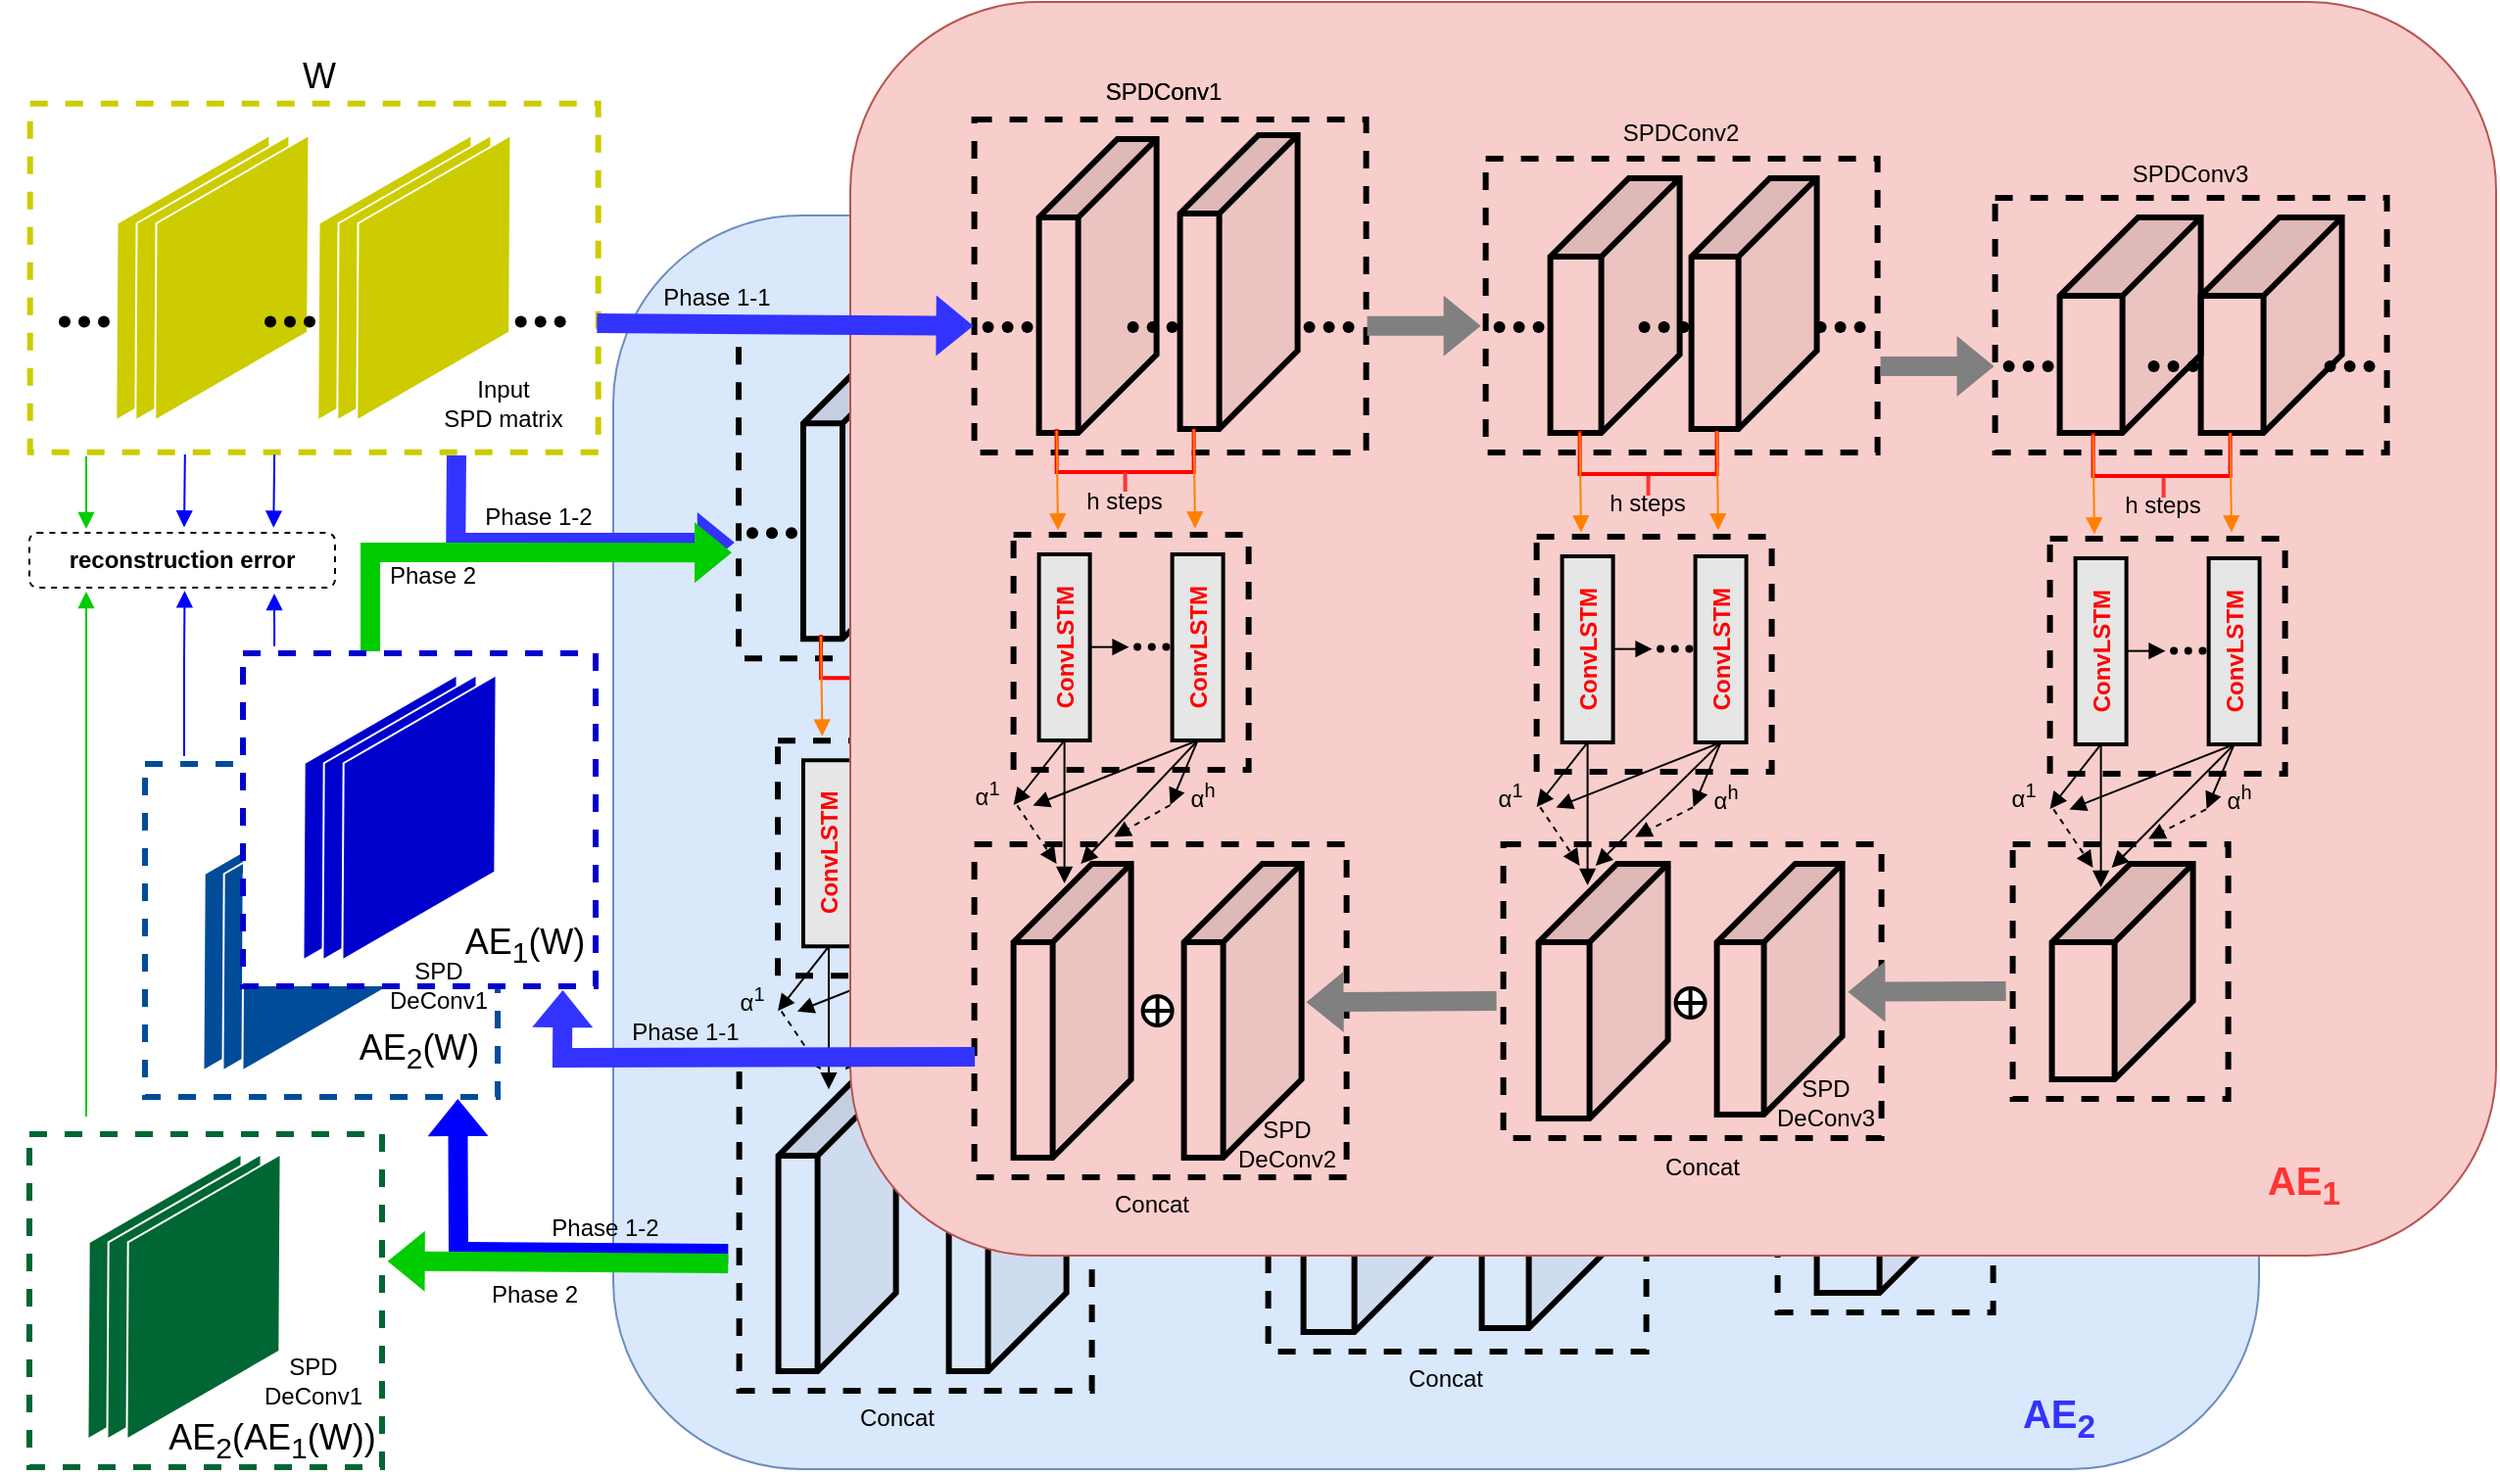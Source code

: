 <mxfile version="20.2.3" type="github" pages="2">
  <diagram id="8_ejHkqMaT7YXRlbnvq8" name="第 1 页">
    <mxGraphModel dx="3357" dy="2069" grid="1" gridSize="10" guides="1" tooltips="1" connect="1" arrows="1" fold="1" page="1" pageScale="1" pageWidth="1654" pageHeight="1169" math="0" shadow="0">
      <root>
        <mxCell id="0" />
        <mxCell id="1" parent="0" />
        <mxCell id="hcqBUyEBAqg1gcBlu1Nx-555" value="" style="group" parent="1" vertex="1" connectable="0">
          <mxGeometry x="-1121" y="-870" width="840" height="640" as="geometry" />
        </mxCell>
        <mxCell id="hcqBUyEBAqg1gcBlu1Nx-451" value="" style="shape=waypoint;sketch=0;fillStyle=solid;size=6;pointerEvents=1;points=[];fillColor=none;resizable=0;rotatable=0;perimeter=centerPerimeter;snapToPoint=1;strokeColor=#000000;strokeWidth=1;" parent="hcqBUyEBAqg1gcBlu1Nx-555" vertex="1">
          <mxGeometry x="123.6" y="147" width="40" height="40" as="geometry" />
        </mxCell>
        <mxCell id="hcqBUyEBAqg1gcBlu1Nx-452" value="" style="shape=waypoint;sketch=0;fillStyle=solid;size=6;pointerEvents=1;points=[];fillColor=none;resizable=0;rotatable=0;perimeter=centerPerimeter;snapToPoint=1;strokeColor=#000000;strokeWidth=1;" parent="hcqBUyEBAqg1gcBlu1Nx-555" vertex="1">
          <mxGeometry x="143.6" y="147" width="40" height="40" as="geometry" />
        </mxCell>
        <mxCell id="hcqBUyEBAqg1gcBlu1Nx-453" value="" style="shape=waypoint;sketch=0;fillStyle=solid;size=6;pointerEvents=1;points=[];fillColor=none;resizable=0;rotatable=0;perimeter=centerPerimeter;snapToPoint=1;strokeColor=#000000;strokeWidth=1;" parent="hcqBUyEBAqg1gcBlu1Nx-555" vertex="1">
          <mxGeometry x="133.6" y="147" width="40" height="40" as="geometry" />
        </mxCell>
        <mxCell id="hcqBUyEBAqg1gcBlu1Nx-454" value="" style="rounded=0;whiteSpace=wrap;html=1;fillStyle=auto;strokeColor=#000000;fillColor=none;gradientColor=default;dashed=1;strokeWidth=3;" parent="hcqBUyEBAqg1gcBlu1Nx-555" vertex="1">
          <mxGeometry x="136.6" y="61" width="200" height="170" as="geometry" />
        </mxCell>
        <mxCell id="hcqBUyEBAqg1gcBlu1Nx-455" value="" style="rounded=0;whiteSpace=wrap;html=1;fillStyle=auto;strokeColor=#000000;fillColor=none;gradientColor=default;dashed=1;strokeWidth=3;" parent="hcqBUyEBAqg1gcBlu1Nx-555" vertex="1">
          <mxGeometry x="63.3" y="430" width="180" height="170" as="geometry" />
        </mxCell>
        <mxCell id="hcqBUyEBAqg1gcBlu1Nx-456" value="" style="rounded=0;whiteSpace=wrap;html=1;fillStyle=auto;strokeColor=#000000;fillColor=none;gradientColor=default;dashed=1;strokeWidth=3;" parent="hcqBUyEBAqg1gcBlu1Nx-555" vertex="1">
          <mxGeometry x="156.6" y="273" width="120" height="120" as="geometry" />
        </mxCell>
        <mxCell id="hcqBUyEBAqg1gcBlu1Nx-457" value="" style="shape=cube;whiteSpace=wrap;html=1;boundedLbl=1;backgroundOutline=1;darkOpacity=0.05;darkOpacity2=0.1;fillStyle=auto;strokeColor=#000000;strokeWidth=3;fillColor=none;gradientColor=default;direction=south;size=40;" parent="hcqBUyEBAqg1gcBlu1Nx-555" vertex="1">
          <mxGeometry x="169.6" y="71" width="60" height="150" as="geometry" />
        </mxCell>
        <mxCell id="hcqBUyEBAqg1gcBlu1Nx-458" value="" style="shape=waypoint;sketch=0;fillStyle=solid;size=6;pointerEvents=1;points=[];fillColor=none;resizable=0;rotatable=0;perimeter=centerPerimeter;snapToPoint=1;strokeColor=#000000;strokeWidth=1;" parent="hcqBUyEBAqg1gcBlu1Nx-555" vertex="1">
          <mxGeometry x="197.6" y="147" width="40" height="40" as="geometry" />
        </mxCell>
        <mxCell id="hcqBUyEBAqg1gcBlu1Nx-459" value="" style="shape=waypoint;sketch=0;fillStyle=solid;size=6;pointerEvents=1;points=[];fillColor=none;resizable=0;rotatable=0;perimeter=centerPerimeter;snapToPoint=1;strokeColor=#000000;strokeWidth=1;" parent="hcqBUyEBAqg1gcBlu1Nx-555" vertex="1">
          <mxGeometry x="217.6" y="147" width="40" height="40" as="geometry" />
        </mxCell>
        <mxCell id="hcqBUyEBAqg1gcBlu1Nx-460" value="" style="shape=waypoint;sketch=0;fillStyle=solid;size=6;pointerEvents=1;points=[];fillColor=none;resizable=0;rotatable=0;perimeter=centerPerimeter;snapToPoint=1;strokeColor=#000000;strokeWidth=1;" parent="hcqBUyEBAqg1gcBlu1Nx-555" vertex="1">
          <mxGeometry x="207.6" y="147" width="40" height="40" as="geometry" />
        </mxCell>
        <mxCell id="hcqBUyEBAqg1gcBlu1Nx-461" value="" style="shape=cube;whiteSpace=wrap;html=1;boundedLbl=1;backgroundOutline=1;darkOpacity=0.05;darkOpacity2=0.1;fillStyle=auto;strokeColor=#000000;strokeWidth=3;fillColor=none;gradientColor=default;direction=south;size=40;" parent="hcqBUyEBAqg1gcBlu1Nx-555" vertex="1">
          <mxGeometry x="241.6" y="69" width="60" height="150" as="geometry" />
        </mxCell>
        <mxCell id="hcqBUyEBAqg1gcBlu1Nx-462" value="" style="shape=waypoint;sketch=0;fillStyle=solid;size=6;pointerEvents=1;points=[];fillColor=none;resizable=0;rotatable=0;perimeter=centerPerimeter;snapToPoint=1;strokeColor=#000000;strokeWidth=1;" parent="hcqBUyEBAqg1gcBlu1Nx-555" vertex="1">
          <mxGeometry x="287.6" y="147" width="40" height="40" as="geometry" />
        </mxCell>
        <mxCell id="hcqBUyEBAqg1gcBlu1Nx-463" value="" style="shape=waypoint;sketch=0;fillStyle=solid;size=6;pointerEvents=1;points=[];fillColor=none;resizable=0;rotatable=0;perimeter=centerPerimeter;snapToPoint=1;strokeColor=#000000;strokeWidth=1;" parent="hcqBUyEBAqg1gcBlu1Nx-555" vertex="1">
          <mxGeometry x="307.6" y="147" width="40" height="40" as="geometry" />
        </mxCell>
        <mxCell id="hcqBUyEBAqg1gcBlu1Nx-464" value="" style="shape=waypoint;sketch=0;fillStyle=solid;size=6;pointerEvents=1;points=[];fillColor=none;resizable=0;rotatable=0;perimeter=centerPerimeter;snapToPoint=1;strokeColor=#000000;strokeWidth=1;" parent="hcqBUyEBAqg1gcBlu1Nx-555" vertex="1">
          <mxGeometry x="297.6" y="147" width="40" height="40" as="geometry" />
        </mxCell>
        <mxCell id="hcqBUyEBAqg1gcBlu1Nx-465" value="" style="shape=waypoint;sketch=0;fillStyle=solid;size=6;pointerEvents=1;points=[];fillColor=none;resizable=0;rotatable=0;perimeter=centerPerimeter;snapToPoint=1;strokeColor=#000000;strokeWidth=1;" parent="hcqBUyEBAqg1gcBlu1Nx-555" vertex="1">
          <mxGeometry x="384.6" y="147" width="40" height="40" as="geometry" />
        </mxCell>
        <mxCell id="hcqBUyEBAqg1gcBlu1Nx-466" value="" style="shape=waypoint;sketch=0;fillStyle=solid;size=6;pointerEvents=1;points=[];fillColor=none;resizable=0;rotatable=0;perimeter=centerPerimeter;snapToPoint=1;strokeColor=#000000;strokeWidth=1;" parent="hcqBUyEBAqg1gcBlu1Nx-555" vertex="1">
          <mxGeometry x="404.6" y="147" width="40" height="40" as="geometry" />
        </mxCell>
        <mxCell id="hcqBUyEBAqg1gcBlu1Nx-467" value="" style="shape=waypoint;sketch=0;fillStyle=solid;size=6;pointerEvents=1;points=[];fillColor=none;resizable=0;rotatable=0;perimeter=centerPerimeter;snapToPoint=1;strokeColor=#000000;strokeWidth=1;" parent="hcqBUyEBAqg1gcBlu1Nx-555" vertex="1">
          <mxGeometry x="394.6" y="147" width="40" height="40" as="geometry" />
        </mxCell>
        <mxCell id="hcqBUyEBAqg1gcBlu1Nx-468" value="" style="rounded=0;whiteSpace=wrap;html=1;fillStyle=auto;strokeColor=#000000;fillColor=none;gradientColor=default;dashed=1;strokeWidth=3;" parent="hcqBUyEBAqg1gcBlu1Nx-555" vertex="1">
          <mxGeometry x="397.6" y="81" width="200" height="150" as="geometry" />
        </mxCell>
        <mxCell id="hcqBUyEBAqg1gcBlu1Nx-469" value="" style="shape=cube;whiteSpace=wrap;html=1;boundedLbl=1;backgroundOutline=1;darkOpacity=0.05;darkOpacity2=0.1;fillStyle=auto;strokeColor=#000000;strokeWidth=3;fillColor=none;gradientColor=default;direction=south;size=40;" parent="hcqBUyEBAqg1gcBlu1Nx-555" vertex="1">
          <mxGeometry x="430.6" y="91" width="66" height="130" as="geometry" />
        </mxCell>
        <mxCell id="hcqBUyEBAqg1gcBlu1Nx-470" value="" style="shape=waypoint;sketch=0;fillStyle=solid;size=6;pointerEvents=1;points=[];fillColor=none;resizable=0;rotatable=0;perimeter=centerPerimeter;snapToPoint=1;strokeColor=#000000;strokeWidth=1;" parent="hcqBUyEBAqg1gcBlu1Nx-555" vertex="1">
          <mxGeometry x="458.6" y="147" width="40" height="40" as="geometry" />
        </mxCell>
        <mxCell id="hcqBUyEBAqg1gcBlu1Nx-471" value="" style="shape=waypoint;sketch=0;fillStyle=solid;size=6;pointerEvents=1;points=[];fillColor=none;resizable=0;rotatable=0;perimeter=centerPerimeter;snapToPoint=1;strokeColor=#000000;strokeWidth=1;" parent="hcqBUyEBAqg1gcBlu1Nx-555" vertex="1">
          <mxGeometry x="478.6" y="147" width="40" height="40" as="geometry" />
        </mxCell>
        <mxCell id="hcqBUyEBAqg1gcBlu1Nx-472" value="" style="shape=waypoint;sketch=0;fillStyle=solid;size=6;pointerEvents=1;points=[];fillColor=none;resizable=0;rotatable=0;perimeter=centerPerimeter;snapToPoint=1;strokeColor=#000000;strokeWidth=1;" parent="hcqBUyEBAqg1gcBlu1Nx-555" vertex="1">
          <mxGeometry x="468.6" y="147" width="40" height="40" as="geometry" />
        </mxCell>
        <mxCell id="hcqBUyEBAqg1gcBlu1Nx-473" value="" style="shape=cube;whiteSpace=wrap;html=1;boundedLbl=1;backgroundOutline=1;darkOpacity=0.05;darkOpacity2=0.1;fillStyle=auto;strokeColor=#000000;strokeWidth=3;fillColor=none;gradientColor=default;direction=south;size=40;" parent="hcqBUyEBAqg1gcBlu1Nx-555" vertex="1">
          <mxGeometry x="502.6" y="91" width="64" height="128" as="geometry" />
        </mxCell>
        <mxCell id="hcqBUyEBAqg1gcBlu1Nx-474" value="" style="shape=waypoint;sketch=0;fillStyle=solid;size=6;pointerEvents=1;points=[];fillColor=none;resizable=0;rotatable=0;perimeter=centerPerimeter;snapToPoint=1;strokeColor=#000000;strokeWidth=1;" parent="hcqBUyEBAqg1gcBlu1Nx-555" vertex="1">
          <mxGeometry x="548.6" y="147" width="40" height="40" as="geometry" />
        </mxCell>
        <mxCell id="hcqBUyEBAqg1gcBlu1Nx-475" value="" style="shape=waypoint;sketch=0;fillStyle=solid;size=6;pointerEvents=1;points=[];fillColor=none;resizable=0;rotatable=0;perimeter=centerPerimeter;snapToPoint=1;strokeColor=#000000;strokeWidth=1;" parent="hcqBUyEBAqg1gcBlu1Nx-555" vertex="1">
          <mxGeometry x="568.6" y="147" width="40" height="40" as="geometry" />
        </mxCell>
        <mxCell id="hcqBUyEBAqg1gcBlu1Nx-476" value="" style="shape=waypoint;sketch=0;fillStyle=solid;size=6;pointerEvents=1;points=[];fillColor=none;resizable=0;rotatable=0;perimeter=centerPerimeter;snapToPoint=1;strokeColor=#000000;strokeWidth=1;" parent="hcqBUyEBAqg1gcBlu1Nx-555" vertex="1">
          <mxGeometry x="558.6" y="147" width="40" height="40" as="geometry" />
        </mxCell>
        <mxCell id="hcqBUyEBAqg1gcBlu1Nx-477" value="" style="shape=flexArrow;endArrow=classic;html=1;rounded=0;fillColor=#808080;strokeColor=none;" parent="hcqBUyEBAqg1gcBlu1Nx-555" edge="1">
          <mxGeometry width="50" height="50" relative="1" as="geometry">
            <mxPoint x="336.6" y="166.41" as="sourcePoint" />
            <mxPoint x="395.6" y="166.41" as="targetPoint" />
          </mxGeometry>
        </mxCell>
        <mxCell id="hcqBUyEBAqg1gcBlu1Nx-478" value="" style="shape=waypoint;sketch=0;fillStyle=solid;size=6;pointerEvents=1;points=[];fillColor=none;resizable=0;rotatable=0;perimeter=centerPerimeter;snapToPoint=1;strokeColor=#000000;strokeWidth=1;" parent="hcqBUyEBAqg1gcBlu1Nx-555" vertex="1">
          <mxGeometry x="644.6" y="167" width="40" height="40" as="geometry" />
        </mxCell>
        <mxCell id="hcqBUyEBAqg1gcBlu1Nx-479" value="" style="shape=waypoint;sketch=0;fillStyle=solid;size=6;pointerEvents=1;points=[];fillColor=none;resizable=0;rotatable=0;perimeter=centerPerimeter;snapToPoint=1;strokeColor=#000000;strokeWidth=1;" parent="hcqBUyEBAqg1gcBlu1Nx-555" vertex="1">
          <mxGeometry x="664.6" y="167" width="40" height="40" as="geometry" />
        </mxCell>
        <mxCell id="hcqBUyEBAqg1gcBlu1Nx-480" value="" style="shape=waypoint;sketch=0;fillStyle=solid;size=6;pointerEvents=1;points=[];fillColor=none;resizable=0;rotatable=0;perimeter=centerPerimeter;snapToPoint=1;strokeColor=#000000;strokeWidth=1;" parent="hcqBUyEBAqg1gcBlu1Nx-555" vertex="1">
          <mxGeometry x="654.6" y="167" width="40" height="40" as="geometry" />
        </mxCell>
        <mxCell id="hcqBUyEBAqg1gcBlu1Nx-481" value="" style="rounded=0;whiteSpace=wrap;html=1;fillStyle=auto;strokeColor=#000000;fillColor=none;gradientColor=default;dashed=1;strokeWidth=3;" parent="hcqBUyEBAqg1gcBlu1Nx-555" vertex="1">
          <mxGeometry x="657.6" y="101" width="200" height="130" as="geometry" />
        </mxCell>
        <mxCell id="hcqBUyEBAqg1gcBlu1Nx-482" value="" style="shape=cube;whiteSpace=wrap;html=1;boundedLbl=1;backgroundOutline=1;darkOpacity=0.05;darkOpacity2=0.1;fillStyle=auto;strokeColor=#000000;strokeWidth=3;fillColor=none;gradientColor=default;direction=south;size=40;" parent="hcqBUyEBAqg1gcBlu1Nx-555" vertex="1">
          <mxGeometry x="690.6" y="111" width="72" height="110" as="geometry" />
        </mxCell>
        <mxCell id="hcqBUyEBAqg1gcBlu1Nx-483" value="" style="shape=waypoint;sketch=0;fillStyle=solid;size=6;pointerEvents=1;points=[];fillColor=none;resizable=0;rotatable=0;perimeter=centerPerimeter;snapToPoint=1;strokeColor=#000000;strokeWidth=1;" parent="hcqBUyEBAqg1gcBlu1Nx-555" vertex="1">
          <mxGeometry x="718.6" y="167" width="40" height="40" as="geometry" />
        </mxCell>
        <mxCell id="hcqBUyEBAqg1gcBlu1Nx-484" value="" style="shape=waypoint;sketch=0;fillStyle=solid;size=6;pointerEvents=1;points=[];fillColor=none;resizable=0;rotatable=0;perimeter=centerPerimeter;snapToPoint=1;strokeColor=#000000;strokeWidth=1;" parent="hcqBUyEBAqg1gcBlu1Nx-555" vertex="1">
          <mxGeometry x="738.6" y="167" width="40" height="40" as="geometry" />
        </mxCell>
        <mxCell id="hcqBUyEBAqg1gcBlu1Nx-485" value="" style="shape=waypoint;sketch=0;fillStyle=solid;size=6;pointerEvents=1;points=[];fillColor=none;resizable=0;rotatable=0;perimeter=centerPerimeter;snapToPoint=1;strokeColor=#000000;strokeWidth=1;" parent="hcqBUyEBAqg1gcBlu1Nx-555" vertex="1">
          <mxGeometry x="728.6" y="167" width="40" height="40" as="geometry" />
        </mxCell>
        <mxCell id="hcqBUyEBAqg1gcBlu1Nx-486" value="" style="shape=waypoint;sketch=0;fillStyle=solid;size=6;pointerEvents=1;points=[];fillColor=none;resizable=0;rotatable=0;perimeter=centerPerimeter;snapToPoint=1;strokeColor=#000000;strokeWidth=1;" parent="hcqBUyEBAqg1gcBlu1Nx-555" vertex="1">
          <mxGeometry x="808.6" y="167" width="40" height="40" as="geometry" />
        </mxCell>
        <mxCell id="hcqBUyEBAqg1gcBlu1Nx-487" value="" style="shape=waypoint;sketch=0;fillStyle=solid;size=6;pointerEvents=1;points=[];fillColor=none;resizable=0;rotatable=0;perimeter=centerPerimeter;snapToPoint=1;strokeColor=#000000;strokeWidth=1;" parent="hcqBUyEBAqg1gcBlu1Nx-555" vertex="1">
          <mxGeometry x="828.6" y="167" width="40" height="40" as="geometry" />
        </mxCell>
        <mxCell id="hcqBUyEBAqg1gcBlu1Nx-488" value="" style="shape=waypoint;sketch=0;fillStyle=solid;size=6;pointerEvents=1;points=[];fillColor=none;resizable=0;rotatable=0;perimeter=centerPerimeter;snapToPoint=1;strokeColor=#000000;strokeWidth=1;" parent="hcqBUyEBAqg1gcBlu1Nx-555" vertex="1">
          <mxGeometry x="818.6" y="167" width="40" height="40" as="geometry" />
        </mxCell>
        <mxCell id="hcqBUyEBAqg1gcBlu1Nx-489" value="" style="shape=cube;whiteSpace=wrap;html=1;boundedLbl=1;backgroundOutline=1;darkOpacity=0.05;darkOpacity2=0.1;fillStyle=auto;strokeColor=#000000;strokeWidth=3;fillColor=none;gradientColor=default;direction=south;size=40;" parent="hcqBUyEBAqg1gcBlu1Nx-555" vertex="1">
          <mxGeometry x="762.6" y="111" width="72" height="110" as="geometry" />
        </mxCell>
        <mxCell id="hcqBUyEBAqg1gcBlu1Nx-490" value="" style="shape=flexArrow;endArrow=classic;html=1;rounded=0;fillColor=#808080;strokeColor=none;" parent="hcqBUyEBAqg1gcBlu1Nx-555" edge="1">
          <mxGeometry width="50" height="50" relative="1" as="geometry">
            <mxPoint x="598.6" y="187" as="sourcePoint" />
            <mxPoint x="657.6" y="187" as="targetPoint" />
          </mxGeometry>
        </mxCell>
        <mxCell id="hcqBUyEBAqg1gcBlu1Nx-491" value="&lt;font color=&quot;#FF0000&quot;&gt;ConvLSTM&lt;/font&gt;" style="rounded=0;whiteSpace=wrap;html=1;fillStyle=auto;strokeColor=#000000;strokeWidth=2;fillColor=#E6E6E6;gradientColor=none;direction=west;horizontal=0;" parent="hcqBUyEBAqg1gcBlu1Nx-555" vertex="1">
          <mxGeometry x="169.6" y="283" width="26" height="95" as="geometry" />
        </mxCell>
        <mxCell id="hcqBUyEBAqg1gcBlu1Nx-492" value="" style="shape=partialRectangle;whiteSpace=wrap;html=1;bottom=1;right=1;left=1;top=0;fillColor=none;routingCenterX=-0.5;fillStyle=auto;strokeColor=#FF0000;strokeWidth=2;" parent="hcqBUyEBAqg1gcBlu1Nx-555" vertex="1">
          <mxGeometry x="178.6" y="220" width="70" height="21" as="geometry" />
        </mxCell>
        <mxCell id="hcqBUyEBAqg1gcBlu1Nx-493" value="" style="endArrow=block;html=1;rounded=0;fillColor=#fa6800;entryX=0.189;entryY=-0.019;entryDx=0;entryDy=0;entryPerimeter=0;exitX=0;exitY=0;exitDx=0;exitDy=0;strokeColor=#FF8000;endFill=1;" parent="hcqBUyEBAqg1gcBlu1Nx-555" source="hcqBUyEBAqg1gcBlu1Nx-492" target="hcqBUyEBAqg1gcBlu1Nx-456" edge="1">
          <mxGeometry width="50" height="50" relative="1" as="geometry">
            <mxPoint x="256.6" y="281" as="sourcePoint" />
            <mxPoint x="306.6" y="231" as="targetPoint" />
          </mxGeometry>
        </mxCell>
        <mxCell id="hcqBUyEBAqg1gcBlu1Nx-494" value="" style="endArrow=block;html=1;rounded=0;fillColor=#fa6800;entryX=0.189;entryY=-0.019;entryDx=0;entryDy=0;entryPerimeter=0;exitX=0;exitY=0;exitDx=0;exitDy=0;strokeColor=#FF8000;endFill=1;" parent="hcqBUyEBAqg1gcBlu1Nx-555" edge="1">
          <mxGeometry width="50" height="50" relative="1" as="geometry">
            <mxPoint x="248.6" y="219" as="sourcePoint" />
            <mxPoint x="249.28" y="269.72" as="targetPoint" />
          </mxGeometry>
        </mxCell>
        <mxCell id="hcqBUyEBAqg1gcBlu1Nx-495" value="&lt;font color=&quot;#FF0000&quot;&gt;ConvLSTM&lt;/font&gt;" style="rounded=0;whiteSpace=wrap;html=1;fillStyle=auto;strokeColor=#000000;strokeWidth=2;fillColor=#E6E6E6;gradientColor=none;direction=west;horizontal=0;" parent="hcqBUyEBAqg1gcBlu1Nx-555" vertex="1">
          <mxGeometry x="237.6" y="283" width="26" height="95" as="geometry" />
        </mxCell>
        <mxCell id="hcqBUyEBAqg1gcBlu1Nx-496" value="" style="endArrow=block;html=1;rounded=0;fontColor=#FF0000;strokeColor=#000000;fillColor=#3333FF;endFill=1;" parent="hcqBUyEBAqg1gcBlu1Nx-555" edge="1">
          <mxGeometry width="50" height="50" relative="1" as="geometry">
            <mxPoint x="195.6" y="330.32" as="sourcePoint" />
            <mxPoint x="215.6" y="330.32" as="targetPoint" />
            <Array as="points">
              <mxPoint x="195.6" y="330.32" />
            </Array>
          </mxGeometry>
        </mxCell>
        <mxCell id="hcqBUyEBAqg1gcBlu1Nx-497" value="" style="group;fontSize=1;fontColor=#CCFFFF;strokeColor=default;strokeWidth=0;" parent="hcqBUyEBAqg1gcBlu1Nx-555" vertex="1" connectable="0">
          <mxGeometry x="199.6" y="310" width="44" height="30" as="geometry" />
        </mxCell>
        <mxCell id="hcqBUyEBAqg1gcBlu1Nx-498" value="" style="shape=waypoint;sketch=0;fillStyle=solid;size=6;pointerEvents=1;points=[];fillColor=none;resizable=0;rotatable=0;perimeter=centerPerimeter;snapToPoint=1;strokeColor=#000000;strokeWidth=0;fontColor=#CCFFFF;" parent="hcqBUyEBAqg1gcBlu1Nx-497" vertex="1">
          <mxGeometry width="40" height="40" as="geometry" />
        </mxCell>
        <mxCell id="hcqBUyEBAqg1gcBlu1Nx-499" value="" style="shape=waypoint;sketch=0;fillStyle=solid;size=6;pointerEvents=1;points=[];fillColor=none;resizable=0;rotatable=0;perimeter=centerPerimeter;snapToPoint=1;strokeColor=#000000;strokeWidth=0;fontColor=#CCFFFF;" parent="hcqBUyEBAqg1gcBlu1Nx-497" vertex="1">
          <mxGeometry x="7.333" width="40" height="40" as="geometry" />
        </mxCell>
        <mxCell id="hcqBUyEBAqg1gcBlu1Nx-500" value="" style="shape=waypoint;sketch=0;fillStyle=solid;size=6;pointerEvents=1;points=[];fillColor=none;resizable=0;rotatable=0;perimeter=centerPerimeter;snapToPoint=1;strokeColor=#000000;strokeWidth=0;fontColor=#CCFFFF;" parent="hcqBUyEBAqg1gcBlu1Nx-497" vertex="1">
          <mxGeometry x="14.667" width="40" height="40" as="geometry" />
        </mxCell>
        <mxCell id="hcqBUyEBAqg1gcBlu1Nx-501" value="" style="endArrow=block;html=1;rounded=0;fontColor=#FF0000;strokeColor=#000000;fillColor=#3333FF;endFill=1;" parent="hcqBUyEBAqg1gcBlu1Nx-555" source="hcqBUyEBAqg1gcBlu1Nx-491" edge="1">
          <mxGeometry width="50" height="50" relative="1" as="geometry">
            <mxPoint x="178.6" y="421" as="sourcePoint" />
            <mxPoint x="182.6" y="451" as="targetPoint" />
            <Array as="points" />
          </mxGeometry>
        </mxCell>
        <mxCell id="hcqBUyEBAqg1gcBlu1Nx-502" value="" style="shape=cube;whiteSpace=wrap;html=1;boundedLbl=1;backgroundOutline=1;darkOpacity=0.05;darkOpacity2=0.1;fillStyle=auto;strokeColor=#000000;strokeWidth=3;fillColor=none;gradientColor=default;direction=south;size=40;" parent="hcqBUyEBAqg1gcBlu1Nx-555" vertex="1">
          <mxGeometry x="83.3" y="440" width="60" height="150" as="geometry" />
        </mxCell>
        <mxCell id="hcqBUyEBAqg1gcBlu1Nx-503" value="" style="shape=cube;whiteSpace=wrap;html=1;boundedLbl=1;backgroundOutline=1;darkOpacity=0.05;darkOpacity2=0.1;fillStyle=auto;strokeColor=#000000;strokeWidth=3;fillColor=none;gradientColor=default;direction=south;size=40;" parent="hcqBUyEBAqg1gcBlu1Nx-555" vertex="1">
          <mxGeometry x="170.3" y="440" width="60" height="150" as="geometry" />
        </mxCell>
        <mxCell id="hcqBUyEBAqg1gcBlu1Nx-504" value="" style="endArrow=block;html=1;rounded=0;fontSize=1;fontColor=#CCFFFF;strokeColor=#000000;fillColor=#3333FF;exitX=0.5;exitY=0;exitDx=0;exitDy=0;endFill=1;" parent="hcqBUyEBAqg1gcBlu1Nx-555" source="hcqBUyEBAqg1gcBlu1Nx-491" edge="1">
          <mxGeometry width="50" height="50" relative="1" as="geometry">
            <mxPoint x="182.6" y="381" as="sourcePoint" />
            <mxPoint x="156.6" y="411" as="targetPoint" />
          </mxGeometry>
        </mxCell>
        <mxCell id="hcqBUyEBAqg1gcBlu1Nx-505" value="" style="endArrow=block;html=1;rounded=0;fontSize=1;fontColor=#CCFFFF;strokeColor=#000000;fillColor=#3333FF;exitX=0.5;exitY=0;exitDx=0;exitDy=0;entryX=0.111;entryY=0.657;entryDx=0;entryDy=0;entryPerimeter=0;endFill=1;" parent="hcqBUyEBAqg1gcBlu1Nx-555" source="hcqBUyEBAqg1gcBlu1Nx-495" edge="1">
          <mxGeometry width="50" height="50" relative="1" as="geometry">
            <mxPoint x="176.6" y="441" as="sourcePoint" />
            <mxPoint x="166.54" y="421.48" as="targetPoint" />
          </mxGeometry>
        </mxCell>
        <mxCell id="hcqBUyEBAqg1gcBlu1Nx-506" value="" style="endArrow=block;html=1;rounded=0;fontSize=1;fontColor=#CCFFFF;strokeColor=#000000;fillColor=#3333FF;entryX=0.238;entryY=0.059;entryDx=0;entryDy=0;entryPerimeter=0;exitX=0.099;exitY=0.657;exitDx=0;exitDy=0;exitPerimeter=0;dashed=1;endFill=1;" parent="hcqBUyEBAqg1gcBlu1Nx-555" edge="1">
          <mxGeometry width="50" height="50" relative="1" as="geometry">
            <mxPoint x="158.46" y="411.19" as="sourcePoint" />
            <mxPoint x="178.58" y="441.03" as="targetPoint" />
          </mxGeometry>
        </mxCell>
        <mxCell id="hcqBUyEBAqg1gcBlu1Nx-507" value="" style="endArrow=block;html=1;rounded=0;fontSize=1;fontColor=#CCFFFF;strokeColor=#000000;fillColor=#3333FF;exitX=0.5;exitY=0;exitDx=0;exitDy=0;entryX=0.286;entryY=0.059;entryDx=0;entryDy=0;entryPerimeter=0;endFill=1;" parent="hcqBUyEBAqg1gcBlu1Nx-555" source="hcqBUyEBAqg1gcBlu1Nx-495" edge="1">
          <mxGeometry width="50" height="50" relative="1" as="geometry">
            <mxPoint x="146.6" y="411" as="sourcePoint" />
            <mxPoint x="188.08" y="441.03" as="targetPoint" />
          </mxGeometry>
        </mxCell>
        <mxCell id="hcqBUyEBAqg1gcBlu1Nx-508" value="" style="endArrow=block;html=1;rounded=0;fontSize=1;fontColor=#CCFFFF;strokeColor=#000000;fillColor=#3333FF;exitX=0.5;exitY=0;exitDx=0;exitDy=0;endFill=1;" parent="hcqBUyEBAqg1gcBlu1Nx-555" source="hcqBUyEBAqg1gcBlu1Nx-495" edge="1">
          <mxGeometry width="50" height="50" relative="1" as="geometry">
            <mxPoint x="252.6" y="388" as="sourcePoint" />
            <mxPoint x="236.6" y="411" as="targetPoint" />
          </mxGeometry>
        </mxCell>
        <mxCell id="hcqBUyEBAqg1gcBlu1Nx-509" value="" style="endArrow=block;html=1;rounded=0;fontSize=1;fontColor=#CCFFFF;strokeColor=#000000;fillColor=#3333FF;exitX=0.194;exitY=0.657;exitDx=0;exitDy=0;endFill=1;exitPerimeter=0;entryX=0.159;entryY=0.672;entryDx=0;entryDy=0;entryPerimeter=0;dashed=1;" parent="hcqBUyEBAqg1gcBlu1Nx-555" edge="1">
          <mxGeometry width="50" height="50" relative="1" as="geometry">
            <mxPoint x="236.26" y="421.48" as="sourcePoint" />
            <mxPoint x="206.86" y="426.24" as="targetPoint" />
          </mxGeometry>
        </mxCell>
        <mxCell id="hcqBUyEBAqg1gcBlu1Nx-510" value="" style="shape=orEllipse;perimeter=ellipsePerimeter;whiteSpace=wrap;html=1;backgroundOutline=1;fillStyle=auto;fontSize=1;fontColor=#CCFFFF;strokeColor=default;strokeWidth=2;fillColor=#FFFFFF;gradientColor=none;" parent="hcqBUyEBAqg1gcBlu1Nx-555" vertex="1">
          <mxGeometry x="222.6" y="508.5" width="15" height="15" as="geometry" />
        </mxCell>
        <mxCell id="hcqBUyEBAqg1gcBlu1Nx-511" value="" style="rounded=0;whiteSpace=wrap;html=1;fillStyle=auto;strokeColor=#000000;fillColor=none;gradientColor=default;dashed=1;strokeWidth=3;" parent="hcqBUyEBAqg1gcBlu1Nx-555" vertex="1">
          <mxGeometry x="423.6" y="274" width="120" height="120" as="geometry" />
        </mxCell>
        <mxCell id="hcqBUyEBAqg1gcBlu1Nx-512" value="&lt;font color=&quot;#FF0000&quot;&gt;ConvLSTM&lt;/font&gt;" style="rounded=0;whiteSpace=wrap;html=1;fillStyle=auto;strokeColor=#000000;strokeWidth=2;fillColor=#E6E6E6;gradientColor=none;direction=west;horizontal=0;" parent="hcqBUyEBAqg1gcBlu1Nx-555" vertex="1">
          <mxGeometry x="436.6" y="284" width="26" height="95" as="geometry" />
        </mxCell>
        <mxCell id="hcqBUyEBAqg1gcBlu1Nx-513" value="" style="shape=partialRectangle;whiteSpace=wrap;html=1;bottom=1;right=1;left=1;top=0;fillColor=none;routingCenterX=-0.5;fillStyle=auto;strokeColor=#FF0000;strokeWidth=2;" parent="hcqBUyEBAqg1gcBlu1Nx-555" vertex="1">
          <mxGeometry x="445.6" y="221" width="70" height="21" as="geometry" />
        </mxCell>
        <mxCell id="hcqBUyEBAqg1gcBlu1Nx-514" value="" style="endArrow=block;html=1;rounded=0;fillColor=#fa6800;entryX=0.189;entryY=-0.019;entryDx=0;entryDy=0;entryPerimeter=0;exitX=0;exitY=0;exitDx=0;exitDy=0;strokeColor=#FF8000;endFill=1;" parent="hcqBUyEBAqg1gcBlu1Nx-555" source="hcqBUyEBAqg1gcBlu1Nx-513" target="hcqBUyEBAqg1gcBlu1Nx-511" edge="1">
          <mxGeometry width="50" height="50" relative="1" as="geometry">
            <mxPoint x="523.6" y="282" as="sourcePoint" />
            <mxPoint x="573.6" y="232" as="targetPoint" />
          </mxGeometry>
        </mxCell>
        <mxCell id="hcqBUyEBAqg1gcBlu1Nx-515" value="" style="endArrow=block;html=1;rounded=0;fillColor=#fa6800;entryX=0.189;entryY=-0.019;entryDx=0;entryDy=0;entryPerimeter=0;exitX=0;exitY=0;exitDx=0;exitDy=0;strokeColor=#FF8000;endFill=1;" parent="hcqBUyEBAqg1gcBlu1Nx-555" edge="1">
          <mxGeometry width="50" height="50" relative="1" as="geometry">
            <mxPoint x="515.6" y="220" as="sourcePoint" />
            <mxPoint x="516.28" y="270.72" as="targetPoint" />
          </mxGeometry>
        </mxCell>
        <mxCell id="hcqBUyEBAqg1gcBlu1Nx-516" value="&lt;font color=&quot;#FF0000&quot;&gt;ConvLSTM&lt;/font&gt;" style="rounded=0;whiteSpace=wrap;html=1;fillStyle=auto;strokeColor=#000000;strokeWidth=2;fillColor=#E6E6E6;gradientColor=none;direction=west;horizontal=0;" parent="hcqBUyEBAqg1gcBlu1Nx-555" vertex="1">
          <mxGeometry x="504.6" y="284" width="26" height="95" as="geometry" />
        </mxCell>
        <mxCell id="hcqBUyEBAqg1gcBlu1Nx-517" value="" style="endArrow=block;html=1;rounded=0;fontColor=#FF0000;strokeColor=#000000;fillColor=#3333FF;endFill=1;" parent="hcqBUyEBAqg1gcBlu1Nx-555" edge="1">
          <mxGeometry width="50" height="50" relative="1" as="geometry">
            <mxPoint x="462.6" y="331.32" as="sourcePoint" />
            <mxPoint x="482.6" y="331.32" as="targetPoint" />
            <Array as="points">
              <mxPoint x="462.6" y="331.32" />
            </Array>
          </mxGeometry>
        </mxCell>
        <mxCell id="hcqBUyEBAqg1gcBlu1Nx-518" value="" style="group;fontSize=1;fontColor=#CCFFFF;strokeColor=default;strokeWidth=0;" parent="hcqBUyEBAqg1gcBlu1Nx-555" vertex="1" connectable="0">
          <mxGeometry x="466.6" y="311" width="44" height="30" as="geometry" />
        </mxCell>
        <mxCell id="hcqBUyEBAqg1gcBlu1Nx-519" value="" style="shape=waypoint;sketch=0;fillStyle=solid;size=6;pointerEvents=1;points=[];fillColor=none;resizable=0;rotatable=0;perimeter=centerPerimeter;snapToPoint=1;strokeColor=#000000;strokeWidth=0;fontColor=#CCFFFF;" parent="hcqBUyEBAqg1gcBlu1Nx-518" vertex="1">
          <mxGeometry width="40" height="40" as="geometry" />
        </mxCell>
        <mxCell id="hcqBUyEBAqg1gcBlu1Nx-520" value="" style="shape=waypoint;sketch=0;fillStyle=solid;size=6;pointerEvents=1;points=[];fillColor=none;resizable=0;rotatable=0;perimeter=centerPerimeter;snapToPoint=1;strokeColor=#000000;strokeWidth=0;fontColor=#CCFFFF;" parent="hcqBUyEBAqg1gcBlu1Nx-518" vertex="1">
          <mxGeometry x="7.333" width="40" height="40" as="geometry" />
        </mxCell>
        <mxCell id="hcqBUyEBAqg1gcBlu1Nx-521" value="" style="shape=waypoint;sketch=0;fillStyle=solid;size=6;pointerEvents=1;points=[];fillColor=none;resizable=0;rotatable=0;perimeter=centerPerimeter;snapToPoint=1;strokeColor=#000000;strokeWidth=0;fontColor=#CCFFFF;" parent="hcqBUyEBAqg1gcBlu1Nx-518" vertex="1">
          <mxGeometry x="14.667" width="40" height="40" as="geometry" />
        </mxCell>
        <mxCell id="hcqBUyEBAqg1gcBlu1Nx-522" value="" style="endArrow=block;html=1;rounded=0;fontColor=#FF0000;strokeColor=#000000;fillColor=#3333FF;endFill=1;" parent="hcqBUyEBAqg1gcBlu1Nx-555" source="hcqBUyEBAqg1gcBlu1Nx-512" edge="1">
          <mxGeometry width="50" height="50" relative="1" as="geometry">
            <mxPoint x="445.6" y="422" as="sourcePoint" />
            <mxPoint x="449.6" y="452" as="targetPoint" />
            <Array as="points" />
          </mxGeometry>
        </mxCell>
        <mxCell id="hcqBUyEBAqg1gcBlu1Nx-523" value="" style="endArrow=block;html=1;rounded=0;fontSize=1;fontColor=#CCFFFF;strokeColor=#000000;fillColor=#3333FF;exitX=0.5;exitY=0;exitDx=0;exitDy=0;endFill=1;" parent="hcqBUyEBAqg1gcBlu1Nx-555" source="hcqBUyEBAqg1gcBlu1Nx-512" edge="1">
          <mxGeometry width="50" height="50" relative="1" as="geometry">
            <mxPoint x="449.6" y="382" as="sourcePoint" />
            <mxPoint x="423.6" y="412" as="targetPoint" />
          </mxGeometry>
        </mxCell>
        <mxCell id="hcqBUyEBAqg1gcBlu1Nx-524" value="" style="endArrow=block;html=1;rounded=0;fontSize=1;fontColor=#CCFFFF;strokeColor=#000000;fillColor=#3333FF;exitX=0.5;exitY=0;exitDx=0;exitDy=0;entryX=0.111;entryY=0.657;entryDx=0;entryDy=0;entryPerimeter=0;endFill=1;" parent="hcqBUyEBAqg1gcBlu1Nx-555" source="hcqBUyEBAqg1gcBlu1Nx-516" edge="1">
          <mxGeometry width="50" height="50" relative="1" as="geometry">
            <mxPoint x="443.6" y="442" as="sourcePoint" />
            <mxPoint x="433.54" y="412.19" as="targetPoint" />
          </mxGeometry>
        </mxCell>
        <mxCell id="hcqBUyEBAqg1gcBlu1Nx-525" value="" style="endArrow=block;html=1;rounded=0;fontSize=1;fontColor=#CCFFFF;strokeColor=#000000;fillColor=#3333FF;entryX=0.238;entryY=0.059;entryDx=0;entryDy=0;entryPerimeter=0;exitX=0.099;exitY=0.657;exitDx=0;exitDy=0;exitPerimeter=0;dashed=1;endFill=1;" parent="hcqBUyEBAqg1gcBlu1Nx-555" edge="1">
          <mxGeometry width="50" height="50" relative="1" as="geometry">
            <mxPoint x="425.46" y="412.19" as="sourcePoint" />
            <mxPoint x="445.58" y="442.03" as="targetPoint" />
          </mxGeometry>
        </mxCell>
        <mxCell id="hcqBUyEBAqg1gcBlu1Nx-526" value="" style="endArrow=block;html=1;rounded=0;fontSize=1;fontColor=#CCFFFF;strokeColor=#000000;fillColor=#3333FF;exitX=0.5;exitY=0;exitDx=0;exitDy=0;entryX=0.286;entryY=0.059;entryDx=0;entryDy=0;entryPerimeter=0;endFill=1;" parent="hcqBUyEBAqg1gcBlu1Nx-555" source="hcqBUyEBAqg1gcBlu1Nx-516" edge="1">
          <mxGeometry width="50" height="50" relative="1" as="geometry">
            <mxPoint x="413.6" y="412" as="sourcePoint" />
            <mxPoint x="453.66" y="442.03" as="targetPoint" />
          </mxGeometry>
        </mxCell>
        <mxCell id="hcqBUyEBAqg1gcBlu1Nx-527" value="" style="endArrow=block;html=1;rounded=0;fontSize=1;fontColor=#CCFFFF;strokeColor=#000000;fillColor=#3333FF;exitX=0.5;exitY=0;exitDx=0;exitDy=0;endFill=1;" parent="hcqBUyEBAqg1gcBlu1Nx-555" source="hcqBUyEBAqg1gcBlu1Nx-516" edge="1">
          <mxGeometry width="50" height="50" relative="1" as="geometry">
            <mxPoint x="519.6" y="389" as="sourcePoint" />
            <mxPoint x="503.6" y="412" as="targetPoint" />
          </mxGeometry>
        </mxCell>
        <mxCell id="hcqBUyEBAqg1gcBlu1Nx-528" value="" style="endArrow=block;html=1;rounded=0;fontSize=1;fontColor=#CCFFFF;strokeColor=#000000;fillColor=#3333FF;exitX=0.194;exitY=0.657;exitDx=0;exitDy=0;endFill=1;exitPerimeter=0;entryX=0.159;entryY=0.672;entryDx=0;entryDy=0;entryPerimeter=0;dashed=1;" parent="hcqBUyEBAqg1gcBlu1Nx-555" edge="1">
          <mxGeometry width="50" height="50" relative="1" as="geometry">
            <mxPoint x="503.26" y="412.19" as="sourcePoint" />
            <mxPoint x="473.86" y="427.24" as="targetPoint" />
          </mxGeometry>
        </mxCell>
        <mxCell id="hcqBUyEBAqg1gcBlu1Nx-529" value="" style="rounded=0;whiteSpace=wrap;html=1;fillStyle=auto;strokeColor=#000000;fillColor=none;gradientColor=default;dashed=1;strokeWidth=3;" parent="hcqBUyEBAqg1gcBlu1Nx-555" vertex="1">
          <mxGeometry x="333.3" y="430" width="193" height="150" as="geometry" />
        </mxCell>
        <mxCell id="hcqBUyEBAqg1gcBlu1Nx-530" value="" style="shape=cube;whiteSpace=wrap;html=1;boundedLbl=1;backgroundOutline=1;darkOpacity=0.05;darkOpacity2=0.1;fillStyle=auto;strokeColor=#000000;strokeWidth=3;fillColor=none;gradientColor=default;direction=south;size=40;" parent="hcqBUyEBAqg1gcBlu1Nx-555" vertex="1">
          <mxGeometry x="351.3" y="440" width="66" height="130" as="geometry" />
        </mxCell>
        <mxCell id="hcqBUyEBAqg1gcBlu1Nx-531" value="" style="shape=cube;whiteSpace=wrap;html=1;boundedLbl=1;backgroundOutline=1;darkOpacity=0.05;darkOpacity2=0.1;fillStyle=auto;strokeColor=#000000;strokeWidth=3;fillColor=none;gradientColor=default;direction=south;size=40;" parent="hcqBUyEBAqg1gcBlu1Nx-555" vertex="1">
          <mxGeometry x="442.3" y="440" width="64" height="128" as="geometry" />
        </mxCell>
        <mxCell id="hcqBUyEBAqg1gcBlu1Nx-532" value="" style="shape=orEllipse;perimeter=ellipsePerimeter;whiteSpace=wrap;html=1;backgroundOutline=1;fillStyle=auto;fontSize=1;fontColor=#CCFFFF;strokeColor=default;strokeWidth=2;fillColor=#FFFFFF;gradientColor=none;" parent="hcqBUyEBAqg1gcBlu1Nx-555" vertex="1">
          <mxGeometry x="494.6" y="504.5" width="15" height="15" as="geometry" />
        </mxCell>
        <mxCell id="hcqBUyEBAqg1gcBlu1Nx-533" value="" style="rounded=0;whiteSpace=wrap;html=1;fillStyle=auto;strokeColor=#000000;fillColor=none;gradientColor=default;dashed=1;strokeWidth=3;" parent="hcqBUyEBAqg1gcBlu1Nx-555" vertex="1">
          <mxGeometry x="685.6" y="275" width="120" height="120" as="geometry" />
        </mxCell>
        <mxCell id="hcqBUyEBAqg1gcBlu1Nx-534" value="&lt;font color=&quot;#FF0000&quot;&gt;ConvLSTM&lt;/font&gt;" style="rounded=0;whiteSpace=wrap;html=1;fillStyle=auto;strokeColor=#000000;strokeWidth=2;fillColor=#E6E6E6;gradientColor=none;direction=west;horizontal=0;" parent="hcqBUyEBAqg1gcBlu1Nx-555" vertex="1">
          <mxGeometry x="698.6" y="285" width="26" height="95" as="geometry" />
        </mxCell>
        <mxCell id="hcqBUyEBAqg1gcBlu1Nx-535" value="" style="shape=partialRectangle;whiteSpace=wrap;html=1;bottom=1;right=1;left=1;top=0;fillColor=none;routingCenterX=-0.5;fillStyle=auto;strokeColor=#FF0000;strokeWidth=2;" parent="hcqBUyEBAqg1gcBlu1Nx-555" vertex="1">
          <mxGeometry x="707.6" y="222" width="70" height="21" as="geometry" />
        </mxCell>
        <mxCell id="hcqBUyEBAqg1gcBlu1Nx-536" value="" style="endArrow=block;html=1;rounded=0;fillColor=#fa6800;entryX=0.189;entryY=-0.019;entryDx=0;entryDy=0;entryPerimeter=0;exitX=0;exitY=0;exitDx=0;exitDy=0;strokeColor=#FF8000;endFill=1;" parent="hcqBUyEBAqg1gcBlu1Nx-555" source="hcqBUyEBAqg1gcBlu1Nx-535" target="hcqBUyEBAqg1gcBlu1Nx-533" edge="1">
          <mxGeometry width="50" height="50" relative="1" as="geometry">
            <mxPoint x="785.6" y="283" as="sourcePoint" />
            <mxPoint x="835.6" y="233" as="targetPoint" />
          </mxGeometry>
        </mxCell>
        <mxCell id="hcqBUyEBAqg1gcBlu1Nx-537" value="" style="endArrow=block;html=1;rounded=0;fillColor=#fa6800;entryX=0.189;entryY=-0.019;entryDx=0;entryDy=0;entryPerimeter=0;exitX=0;exitY=0;exitDx=0;exitDy=0;strokeColor=#FF8000;endFill=1;" parent="hcqBUyEBAqg1gcBlu1Nx-555" edge="1">
          <mxGeometry width="50" height="50" relative="1" as="geometry">
            <mxPoint x="777.6" y="221" as="sourcePoint" />
            <mxPoint x="778.28" y="271.72" as="targetPoint" />
          </mxGeometry>
        </mxCell>
        <mxCell id="hcqBUyEBAqg1gcBlu1Nx-538" value="&lt;font color=&quot;#FF0000&quot;&gt;ConvLSTM&lt;/font&gt;" style="rounded=0;whiteSpace=wrap;html=1;fillStyle=auto;strokeColor=#000000;strokeWidth=2;fillColor=#E6E6E6;gradientColor=none;direction=west;horizontal=0;" parent="hcqBUyEBAqg1gcBlu1Nx-555" vertex="1">
          <mxGeometry x="766.6" y="285" width="26" height="95" as="geometry" />
        </mxCell>
        <mxCell id="hcqBUyEBAqg1gcBlu1Nx-539" value="" style="endArrow=block;html=1;rounded=0;fontColor=#FF0000;strokeColor=#000000;fillColor=#3333FF;endFill=1;" parent="hcqBUyEBAqg1gcBlu1Nx-555" edge="1">
          <mxGeometry width="50" height="50" relative="1" as="geometry">
            <mxPoint x="724.6" y="332.32" as="sourcePoint" />
            <mxPoint x="744.6" y="332.32" as="targetPoint" />
            <Array as="points">
              <mxPoint x="724.6" y="332.32" />
            </Array>
          </mxGeometry>
        </mxCell>
        <mxCell id="hcqBUyEBAqg1gcBlu1Nx-540" value="" style="group;fontSize=1;fontColor=#CCFFFF;strokeColor=default;strokeWidth=0;" parent="hcqBUyEBAqg1gcBlu1Nx-555" vertex="1" connectable="0">
          <mxGeometry x="728.6" y="312" width="44" height="30" as="geometry" />
        </mxCell>
        <mxCell id="hcqBUyEBAqg1gcBlu1Nx-541" value="" style="shape=waypoint;sketch=0;fillStyle=solid;size=6;pointerEvents=1;points=[];fillColor=none;resizable=0;rotatable=0;perimeter=centerPerimeter;snapToPoint=1;strokeColor=#000000;strokeWidth=0;fontColor=#CCFFFF;" parent="hcqBUyEBAqg1gcBlu1Nx-540" vertex="1">
          <mxGeometry width="40" height="40" as="geometry" />
        </mxCell>
        <mxCell id="hcqBUyEBAqg1gcBlu1Nx-542" value="" style="shape=waypoint;sketch=0;fillStyle=solid;size=6;pointerEvents=1;points=[];fillColor=none;resizable=0;rotatable=0;perimeter=centerPerimeter;snapToPoint=1;strokeColor=#000000;strokeWidth=0;fontColor=#CCFFFF;" parent="hcqBUyEBAqg1gcBlu1Nx-540" vertex="1">
          <mxGeometry x="7.333" width="40" height="40" as="geometry" />
        </mxCell>
        <mxCell id="hcqBUyEBAqg1gcBlu1Nx-543" value="" style="shape=waypoint;sketch=0;fillStyle=solid;size=6;pointerEvents=1;points=[];fillColor=none;resizable=0;rotatable=0;perimeter=centerPerimeter;snapToPoint=1;strokeColor=#000000;strokeWidth=0;fontColor=#CCFFFF;" parent="hcqBUyEBAqg1gcBlu1Nx-540" vertex="1">
          <mxGeometry x="14.667" width="40" height="40" as="geometry" />
        </mxCell>
        <mxCell id="hcqBUyEBAqg1gcBlu1Nx-544" value="" style="endArrow=block;html=1;rounded=0;fontColor=#FF0000;strokeColor=#000000;fillColor=#3333FF;endFill=1;" parent="hcqBUyEBAqg1gcBlu1Nx-555" source="hcqBUyEBAqg1gcBlu1Nx-534" edge="1">
          <mxGeometry width="50" height="50" relative="1" as="geometry">
            <mxPoint x="707.6" y="423" as="sourcePoint" />
            <mxPoint x="711.6" y="453" as="targetPoint" />
            <Array as="points" />
          </mxGeometry>
        </mxCell>
        <mxCell id="hcqBUyEBAqg1gcBlu1Nx-545" value="" style="endArrow=block;html=1;rounded=0;fontSize=1;fontColor=#CCFFFF;strokeColor=#000000;fillColor=#3333FF;exitX=0.5;exitY=0;exitDx=0;exitDy=0;endFill=1;" parent="hcqBUyEBAqg1gcBlu1Nx-555" source="hcqBUyEBAqg1gcBlu1Nx-534" edge="1">
          <mxGeometry width="50" height="50" relative="1" as="geometry">
            <mxPoint x="711.6" y="383" as="sourcePoint" />
            <mxPoint x="685.6" y="413" as="targetPoint" />
          </mxGeometry>
        </mxCell>
        <mxCell id="hcqBUyEBAqg1gcBlu1Nx-546" value="" style="endArrow=block;html=1;rounded=0;fontSize=1;fontColor=#CCFFFF;strokeColor=#000000;fillColor=#3333FF;exitX=0.5;exitY=0;exitDx=0;exitDy=0;entryX=0.111;entryY=0.657;entryDx=0;entryDy=0;entryPerimeter=0;endFill=1;" parent="hcqBUyEBAqg1gcBlu1Nx-555" source="hcqBUyEBAqg1gcBlu1Nx-538" edge="1">
          <mxGeometry width="50" height="50" relative="1" as="geometry">
            <mxPoint x="705.6" y="443" as="sourcePoint" />
            <mxPoint x="695.54" y="413.19" as="targetPoint" />
          </mxGeometry>
        </mxCell>
        <mxCell id="hcqBUyEBAqg1gcBlu1Nx-547" value="" style="endArrow=block;html=1;rounded=0;fontSize=1;fontColor=#CCFFFF;strokeColor=#000000;fillColor=#3333FF;entryX=0.238;entryY=0.059;entryDx=0;entryDy=0;entryPerimeter=0;exitX=0.099;exitY=0.657;exitDx=0;exitDy=0;exitPerimeter=0;dashed=1;endFill=1;" parent="hcqBUyEBAqg1gcBlu1Nx-555" edge="1">
          <mxGeometry width="50" height="50" relative="1" as="geometry">
            <mxPoint x="687.46" y="413.19" as="sourcePoint" />
            <mxPoint x="707.58" y="443.03" as="targetPoint" />
          </mxGeometry>
        </mxCell>
        <mxCell id="hcqBUyEBAqg1gcBlu1Nx-548" value="" style="endArrow=block;html=1;rounded=0;fontSize=1;fontColor=#CCFFFF;strokeColor=#000000;fillColor=#3333FF;exitX=0.5;exitY=0;exitDx=0;exitDy=0;entryX=0.286;entryY=0.059;entryDx=0;entryDy=0;entryPerimeter=0;endFill=1;" parent="hcqBUyEBAqg1gcBlu1Nx-555" source="hcqBUyEBAqg1gcBlu1Nx-538" edge="1">
          <mxGeometry width="50" height="50" relative="1" as="geometry">
            <mxPoint x="675.6" y="413" as="sourcePoint" />
            <mxPoint x="717.08" y="443.03" as="targetPoint" />
          </mxGeometry>
        </mxCell>
        <mxCell id="hcqBUyEBAqg1gcBlu1Nx-549" value="" style="endArrow=block;html=1;rounded=0;fontSize=1;fontColor=#CCFFFF;strokeColor=#000000;fillColor=#3333FF;exitX=0.5;exitY=0;exitDx=0;exitDy=0;endFill=1;" parent="hcqBUyEBAqg1gcBlu1Nx-555" source="hcqBUyEBAqg1gcBlu1Nx-538" edge="1">
          <mxGeometry width="50" height="50" relative="1" as="geometry">
            <mxPoint x="781.6" y="390" as="sourcePoint" />
            <mxPoint x="765.6" y="413" as="targetPoint" />
          </mxGeometry>
        </mxCell>
        <mxCell id="hcqBUyEBAqg1gcBlu1Nx-550" value="" style="endArrow=block;html=1;rounded=0;fontSize=1;fontColor=#CCFFFF;strokeColor=#000000;fillColor=#3333FF;exitX=0.194;exitY=0.657;exitDx=0;exitDy=0;endFill=1;exitPerimeter=0;entryX=0.159;entryY=0.672;entryDx=0;entryDy=0;entryPerimeter=0;dashed=1;" parent="hcqBUyEBAqg1gcBlu1Nx-555" edge="1">
          <mxGeometry width="50" height="50" relative="1" as="geometry">
            <mxPoint x="765.26" y="413.19" as="sourcePoint" />
            <mxPoint x="735.86" y="428.24" as="targetPoint" />
          </mxGeometry>
        </mxCell>
        <mxCell id="hcqBUyEBAqg1gcBlu1Nx-551" value="" style="rounded=0;whiteSpace=wrap;html=1;fillStyle=auto;strokeColor=#000000;fillColor=none;gradientColor=default;dashed=1;strokeWidth=3;" parent="hcqBUyEBAqg1gcBlu1Nx-555" vertex="1">
          <mxGeometry x="593.3" y="430" width="110" height="130" as="geometry" />
        </mxCell>
        <mxCell id="hcqBUyEBAqg1gcBlu1Nx-552" value="" style="shape=cube;whiteSpace=wrap;html=1;boundedLbl=1;backgroundOutline=1;darkOpacity=0.05;darkOpacity2=0.1;fillStyle=auto;strokeColor=#000000;strokeWidth=3;fillColor=none;gradientColor=default;direction=south;size=40;" parent="hcqBUyEBAqg1gcBlu1Nx-555" vertex="1">
          <mxGeometry x="613.3" y="440" width="72" height="110" as="geometry" />
        </mxCell>
        <mxCell id="hcqBUyEBAqg1gcBlu1Nx-553" value="" style="shape=flexArrow;endArrow=classic;html=1;rounded=0;fillColor=#808080;entryX=0.511;entryY=-0.038;entryDx=0;entryDy=0;entryPerimeter=0;strokeColor=none;" parent="hcqBUyEBAqg1gcBlu1Nx-555" edge="1">
          <mxGeometry width="50" height="50" relative="1" as="geometry">
            <mxPoint x="663.6" y="506" as="sourcePoint" />
            <mxPoint x="582.032" y="506.408" as="targetPoint" />
          </mxGeometry>
        </mxCell>
        <mxCell id="hcqBUyEBAqg1gcBlu1Nx-554" value="" style="shape=flexArrow;endArrow=classic;html=1;rounded=0;fillColor=#808080;entryX=0.471;entryY=-0.033;entryDx=0;entryDy=0;entryPerimeter=0;strokeColor=none;" parent="hcqBUyEBAqg1gcBlu1Nx-555" edge="1">
          <mxGeometry width="50" height="50" relative="1" as="geometry">
            <mxPoint x="403.6" y="511" as="sourcePoint" />
            <mxPoint x="305.58" y="511.65" as="targetPoint" />
          </mxGeometry>
        </mxCell>
        <mxCell id="hcqBUyEBAqg1gcBlu1Nx-450" value="" style="rounded=1;whiteSpace=wrap;html=1;strokeColor=#6c8ebf;fillColor=#dae8fc;" parent="hcqBUyEBAqg1gcBlu1Nx-555" vertex="1">
          <mxGeometry width="840" height="640" as="geometry" />
        </mxCell>
        <mxCell id="igRqmUyrYsLln_55EPy2-117" value="Concat" style="rounded=1;whiteSpace=wrap;html=1;dashed=1;fillStyle=dots;strokeColor=none;fillColor=none;" parent="hcqBUyEBAqg1gcBlu1Nx-555" vertex="1">
          <mxGeometry x="390.3" y="580" width="70" height="28" as="geometry" />
        </mxCell>
        <mxCell id="igRqmUyrYsLln_55EPy2-119" value="&lt;font style=&quot;font-size: 20px;&quot; color=&quot;#3333FF&quot;&gt;&lt;b&gt;&lt;font style=&quot;font-size: 20px;&quot;&gt;AE&lt;sub&gt;2&lt;/sub&gt;&lt;/font&gt;&lt;/b&gt;&lt;/font&gt;" style="rounded=1;whiteSpace=wrap;html=1;dashed=1;fillStyle=dots;strokeColor=none;fillColor=none;arcSize=50;" parent="hcqBUyEBAqg1gcBlu1Nx-555" vertex="1">
          <mxGeometry x="703.3" y="600" width="70" height="28" as="geometry" />
        </mxCell>
        <mxCell id="L46raPvlV3hSQ0tw_z0o-39" value="" style="group" vertex="1" connectable="0" parent="1">
          <mxGeometry x="-1070" y="-842" width="225.3" height="418.13" as="geometry" />
        </mxCell>
        <mxCell id="L46raPvlV3hSQ0tw_z0o-1" value="" style="shape=flexArrow;endArrow=classic;html=1;rounded=0;fillColor=#808080;strokeColor=none;" edge="1" parent="L46raPvlV3hSQ0tw_z0o-39">
          <mxGeometry width="50" height="50" relative="1" as="geometry">
            <mxPoint x="165.3" y="243.54" as="sourcePoint" />
            <mxPoint x="224.3" y="243.54" as="targetPoint" />
          </mxGeometry>
        </mxCell>
        <mxCell id="L46raPvlV3hSQ0tw_z0o-2" value="" style="shape=flexArrow;endArrow=classic;html=1;rounded=0;fillColor=#808080;strokeColor=none;" edge="1" parent="L46raPvlV3hSQ0tw_z0o-39">
          <mxGeometry width="50" height="50" relative="1" as="geometry">
            <mxPoint x="166.3" y="243.54" as="sourcePoint" />
            <mxPoint x="225.3" y="243.54" as="targetPoint" />
          </mxGeometry>
        </mxCell>
        <mxCell id="L46raPvlV3hSQ0tw_z0o-3" value="" style="shape=waypoint;sketch=0;fillStyle=solid;size=6;pointerEvents=1;points=[];fillColor=none;resizable=0;rotatable=0;perimeter=centerPerimeter;snapToPoint=1;strokeColor=#000000;strokeWidth=1;" vertex="1" parent="L46raPvlV3hSQ0tw_z0o-39">
          <mxGeometry y="114.13" width="40" height="40" as="geometry" />
        </mxCell>
        <mxCell id="L46raPvlV3hSQ0tw_z0o-4" value="" style="shape=waypoint;sketch=0;fillStyle=solid;size=6;pointerEvents=1;points=[];fillColor=none;resizable=0;rotatable=0;perimeter=centerPerimeter;snapToPoint=1;strokeColor=#000000;strokeWidth=1;" vertex="1" parent="L46raPvlV3hSQ0tw_z0o-39">
          <mxGeometry x="20" y="114.13" width="40" height="40" as="geometry" />
        </mxCell>
        <mxCell id="L46raPvlV3hSQ0tw_z0o-5" value="" style="shape=waypoint;sketch=0;fillStyle=solid;size=6;pointerEvents=1;points=[];fillColor=none;resizable=0;rotatable=0;perimeter=centerPerimeter;snapToPoint=1;strokeColor=#000000;strokeWidth=1;" vertex="1" parent="L46raPvlV3hSQ0tw_z0o-39">
          <mxGeometry x="10" y="114.13" width="40" height="40" as="geometry" />
        </mxCell>
        <mxCell id="L46raPvlV3hSQ0tw_z0o-6" value="" style="rounded=0;whiteSpace=wrap;html=1;fillStyle=auto;strokeColor=#000000;fillColor=none;gradientColor=default;dashed=1;strokeWidth=3;" vertex="1" parent="L46raPvlV3hSQ0tw_z0o-39">
          <mxGeometry x="13" y="28.13" width="200" height="170" as="geometry" />
        </mxCell>
        <mxCell id="L46raPvlV3hSQ0tw_z0o-7" value="" style="rounded=0;whiteSpace=wrap;html=1;fillStyle=auto;strokeColor=#000000;fillColor=none;gradientColor=default;dashed=1;strokeWidth=3;" vertex="1" parent="L46raPvlV3hSQ0tw_z0o-39">
          <mxGeometry x="33" y="240.13" width="120" height="120" as="geometry" />
        </mxCell>
        <mxCell id="L46raPvlV3hSQ0tw_z0o-8" value="" style="shape=cube;whiteSpace=wrap;html=1;boundedLbl=1;backgroundOutline=1;darkOpacity=0.05;darkOpacity2=0.1;fillStyle=auto;strokeColor=#000000;strokeWidth=3;fillColor=none;gradientColor=default;direction=south;size=40;" vertex="1" parent="L46raPvlV3hSQ0tw_z0o-39">
          <mxGeometry x="46" y="38.13" width="60" height="150" as="geometry" />
        </mxCell>
        <mxCell id="L46raPvlV3hSQ0tw_z0o-9" value="" style="shape=waypoint;sketch=0;fillStyle=solid;size=6;pointerEvents=1;points=[];fillColor=none;resizable=0;rotatable=0;perimeter=centerPerimeter;snapToPoint=1;strokeColor=#000000;strokeWidth=1;" vertex="1" parent="L46raPvlV3hSQ0tw_z0o-39">
          <mxGeometry x="74.0" y="114.13" width="40" height="40" as="geometry" />
        </mxCell>
        <mxCell id="L46raPvlV3hSQ0tw_z0o-10" value="" style="shape=waypoint;sketch=0;fillStyle=solid;size=6;pointerEvents=1;points=[];fillColor=none;resizable=0;rotatable=0;perimeter=centerPerimeter;snapToPoint=1;strokeColor=#000000;strokeWidth=1;" vertex="1" parent="L46raPvlV3hSQ0tw_z0o-39">
          <mxGeometry x="94.0" y="114.13" width="40" height="40" as="geometry" />
        </mxCell>
        <mxCell id="L46raPvlV3hSQ0tw_z0o-11" value="" style="shape=waypoint;sketch=0;fillStyle=solid;size=6;pointerEvents=1;points=[];fillColor=none;resizable=0;rotatable=0;perimeter=centerPerimeter;snapToPoint=1;strokeColor=#000000;strokeWidth=1;" vertex="1" parent="L46raPvlV3hSQ0tw_z0o-39">
          <mxGeometry x="84.0" y="114.13" width="40" height="40" as="geometry" />
        </mxCell>
        <mxCell id="L46raPvlV3hSQ0tw_z0o-12" value="" style="shape=cube;whiteSpace=wrap;html=1;boundedLbl=1;backgroundOutline=1;darkOpacity=0.05;darkOpacity2=0.1;fillStyle=auto;strokeColor=#000000;strokeWidth=3;fillColor=none;gradientColor=default;direction=south;size=40;" vertex="1" parent="L46raPvlV3hSQ0tw_z0o-39">
          <mxGeometry x="118" y="36.13" width="60" height="150" as="geometry" />
        </mxCell>
        <mxCell id="L46raPvlV3hSQ0tw_z0o-13" value="" style="shape=waypoint;sketch=0;fillStyle=solid;size=6;pointerEvents=1;points=[];fillColor=none;resizable=0;rotatable=0;perimeter=centerPerimeter;snapToPoint=1;strokeColor=#000000;strokeWidth=1;" vertex="1" parent="L46raPvlV3hSQ0tw_z0o-39">
          <mxGeometry x="164.0" y="114.13" width="40" height="40" as="geometry" />
        </mxCell>
        <mxCell id="L46raPvlV3hSQ0tw_z0o-14" value="" style="shape=waypoint;sketch=0;fillStyle=solid;size=6;pointerEvents=1;points=[];fillColor=none;resizable=0;rotatable=0;perimeter=centerPerimeter;snapToPoint=1;strokeColor=#000000;strokeWidth=1;" vertex="1" parent="L46raPvlV3hSQ0tw_z0o-39">
          <mxGeometry x="184.0" y="114.13" width="40" height="40" as="geometry" />
        </mxCell>
        <mxCell id="L46raPvlV3hSQ0tw_z0o-15" value="" style="shape=waypoint;sketch=0;fillStyle=solid;size=6;pointerEvents=1;points=[];fillColor=none;resizable=0;rotatable=0;perimeter=centerPerimeter;snapToPoint=1;strokeColor=#000000;strokeWidth=1;" vertex="1" parent="L46raPvlV3hSQ0tw_z0o-39">
          <mxGeometry x="174.0" y="114.13" width="40" height="40" as="geometry" />
        </mxCell>
        <mxCell id="L46raPvlV3hSQ0tw_z0o-16" value="&lt;b&gt;&lt;font color=&quot;#FF0000&quot;&gt;ConvLSTM&lt;/font&gt;&lt;/b&gt;" style="rounded=0;whiteSpace=wrap;html=1;fillStyle=auto;strokeColor=#000000;strokeWidth=2;fillColor=#E6E6E6;gradientColor=none;direction=west;horizontal=0;" vertex="1" parent="L46raPvlV3hSQ0tw_z0o-39">
          <mxGeometry x="46" y="250.13" width="26" height="95" as="geometry" />
        </mxCell>
        <mxCell id="L46raPvlV3hSQ0tw_z0o-17" value="" style="shape=partialRectangle;whiteSpace=wrap;html=1;bottom=1;right=1;left=1;top=0;fillColor=none;routingCenterX=-0.5;fillStyle=auto;strokeColor=#FF0000;strokeWidth=2;" vertex="1" parent="L46raPvlV3hSQ0tw_z0o-39">
          <mxGeometry x="55" y="187.13" width="70" height="21" as="geometry" />
        </mxCell>
        <mxCell id="L46raPvlV3hSQ0tw_z0o-18" value="" style="endArrow=block;html=1;rounded=0;fillColor=#fa6800;entryX=0.189;entryY=-0.019;entryDx=0;entryDy=0;entryPerimeter=0;exitX=0;exitY=0;exitDx=0;exitDy=0;strokeColor=#FF8000;endFill=1;" edge="1" parent="L46raPvlV3hSQ0tw_z0o-39" source="L46raPvlV3hSQ0tw_z0o-17" target="L46raPvlV3hSQ0tw_z0o-7">
          <mxGeometry width="50" height="50" relative="1" as="geometry">
            <mxPoint x="133" y="248.13" as="sourcePoint" />
            <mxPoint x="183" y="198.13" as="targetPoint" />
          </mxGeometry>
        </mxCell>
        <mxCell id="L46raPvlV3hSQ0tw_z0o-19" value="" style="endArrow=block;html=1;rounded=0;fillColor=#fa6800;entryX=0.189;entryY=-0.019;entryDx=0;entryDy=0;entryPerimeter=0;exitX=0;exitY=0;exitDx=0;exitDy=0;strokeColor=#FF8000;endFill=1;" edge="1" parent="L46raPvlV3hSQ0tw_z0o-39">
          <mxGeometry width="50" height="50" relative="1" as="geometry">
            <mxPoint x="125.0" y="186.13" as="sourcePoint" />
            <mxPoint x="125.68" y="236.85" as="targetPoint" />
          </mxGeometry>
        </mxCell>
        <mxCell id="L46raPvlV3hSQ0tw_z0o-20" value="&lt;b&gt;&lt;font color=&quot;#FF0000&quot;&gt;ConvLSTM&lt;/font&gt;&lt;/b&gt;" style="rounded=0;whiteSpace=wrap;html=1;fillStyle=auto;strokeColor=#000000;strokeWidth=2;fillColor=#E6E6E6;gradientColor=none;direction=west;horizontal=0;" vertex="1" parent="L46raPvlV3hSQ0tw_z0o-39">
          <mxGeometry x="114" y="250.13" width="26" height="95" as="geometry" />
        </mxCell>
        <mxCell id="L46raPvlV3hSQ0tw_z0o-21" value="" style="endArrow=block;html=1;rounded=0;fontColor=#FF0000;strokeColor=#000000;fillColor=#3333FF;endFill=1;" edge="1" parent="L46raPvlV3hSQ0tw_z0o-39">
          <mxGeometry width="50" height="50" relative="1" as="geometry">
            <mxPoint x="72" y="297.45" as="sourcePoint" />
            <mxPoint x="92" y="297.45" as="targetPoint" />
            <Array as="points">
              <mxPoint x="72" y="297.45" />
            </Array>
          </mxGeometry>
        </mxCell>
        <mxCell id="L46raPvlV3hSQ0tw_z0o-22" value="" style="group;fontSize=1;fontColor=#CCFFFF;strokeColor=none;strokeWidth=0;" vertex="1" connectable="0" parent="L46raPvlV3hSQ0tw_z0o-39">
          <mxGeometry x="76" y="277.13" width="44" height="30" as="geometry" />
        </mxCell>
        <mxCell id="L46raPvlV3hSQ0tw_z0o-23" value="" style="shape=waypoint;sketch=0;fillStyle=solid;size=6;pointerEvents=1;points=[];fillColor=none;resizable=0;rotatable=0;perimeter=centerPerimeter;snapToPoint=1;strokeColor=#000000;strokeWidth=0;fontColor=#CCFFFF;" vertex="1" parent="L46raPvlV3hSQ0tw_z0o-22">
          <mxGeometry width="40" height="40" as="geometry" />
        </mxCell>
        <mxCell id="L46raPvlV3hSQ0tw_z0o-24" value="" style="shape=waypoint;sketch=0;fillStyle=solid;size=6;pointerEvents=1;points=[];fillColor=none;resizable=0;rotatable=0;perimeter=centerPerimeter;snapToPoint=1;strokeColor=#000000;strokeWidth=0;fontColor=#CCFFFF;" vertex="1" parent="L46raPvlV3hSQ0tw_z0o-22">
          <mxGeometry x="7.333" width="40" height="40" as="geometry" />
        </mxCell>
        <mxCell id="L46raPvlV3hSQ0tw_z0o-25" value="" style="shape=waypoint;sketch=0;fillStyle=solid;size=6;pointerEvents=1;points=[];fillColor=none;resizable=0;rotatable=0;perimeter=centerPerimeter;snapToPoint=1;strokeColor=#000000;strokeWidth=0;fontColor=#CCFFFF;" vertex="1" parent="L46raPvlV3hSQ0tw_z0o-22">
          <mxGeometry x="14.667" width="40" height="40" as="geometry" />
        </mxCell>
        <mxCell id="L46raPvlV3hSQ0tw_z0o-26" value="" style="endArrow=block;html=1;rounded=0;fontColor=#FF0000;strokeColor=#000000;fillColor=#3333FF;endFill=1;" edge="1" parent="L46raPvlV3hSQ0tw_z0o-39" source="L46raPvlV3hSQ0tw_z0o-16">
          <mxGeometry width="50" height="50" relative="1" as="geometry">
            <mxPoint x="55" y="388.13" as="sourcePoint" />
            <mxPoint x="59" y="418.13" as="targetPoint" />
            <Array as="points" />
          </mxGeometry>
        </mxCell>
        <mxCell id="L46raPvlV3hSQ0tw_z0o-27" value="" style="endArrow=block;html=1;rounded=0;fontSize=1;fontColor=#CCFFFF;strokeColor=#000000;fillColor=#3333FF;exitX=0.5;exitY=0;exitDx=0;exitDy=0;endFill=1;" edge="1" parent="L46raPvlV3hSQ0tw_z0o-39" source="L46raPvlV3hSQ0tw_z0o-16">
          <mxGeometry width="50" height="50" relative="1" as="geometry">
            <mxPoint x="59" y="348.13" as="sourcePoint" />
            <mxPoint x="33" y="378.13" as="targetPoint" />
          </mxGeometry>
        </mxCell>
        <mxCell id="L46raPvlV3hSQ0tw_z0o-28" value="" style="endArrow=block;html=1;rounded=0;fontSize=1;fontColor=#CCFFFF;strokeColor=#000000;fillColor=#3333FF;exitX=0.5;exitY=0;exitDx=0;exitDy=0;entryX=0.111;entryY=0.641;entryDx=0;entryDy=0;entryPerimeter=0;endFill=1;" edge="1" parent="L46raPvlV3hSQ0tw_z0o-39" source="L46raPvlV3hSQ0tw_z0o-20">
          <mxGeometry width="50" height="50" relative="1" as="geometry">
            <mxPoint x="53" y="408.13" as="sourcePoint" />
            <mxPoint x="42.94" y="378.37" as="targetPoint" />
          </mxGeometry>
        </mxCell>
        <mxCell id="L46raPvlV3hSQ0tw_z0o-29" value="" style="endArrow=block;html=1;rounded=0;fontSize=1;fontColor=#CCFFFF;strokeColor=#000000;fillColor=#3333FF;entryX=0.238;entryY=0.059;entryDx=0;entryDy=0;entryPerimeter=0;exitX=0.099;exitY=0.657;exitDx=0;exitDy=0;exitPerimeter=0;dashed=1;endFill=1;" edge="1" parent="L46raPvlV3hSQ0tw_z0o-39">
          <mxGeometry width="50" height="50" relative="1" as="geometry">
            <mxPoint x="34.86" y="378.32" as="sourcePoint" />
            <mxPoint x="54.98" y="408.16" as="targetPoint" />
          </mxGeometry>
        </mxCell>
        <mxCell id="L46raPvlV3hSQ0tw_z0o-30" value="" style="endArrow=block;html=1;rounded=0;fontSize=1;fontColor=#CCFFFF;strokeColor=#000000;fillColor=#3333FF;exitX=0.5;exitY=0;exitDx=0;exitDy=0;entryX=0.286;entryY=0.059;entryDx=0;entryDy=0;entryPerimeter=0;endFill=1;" edge="1" parent="L46raPvlV3hSQ0tw_z0o-39" source="L46raPvlV3hSQ0tw_z0o-20">
          <mxGeometry width="50" height="50" relative="1" as="geometry">
            <mxPoint x="23" y="378.13" as="sourcePoint" />
            <mxPoint x="67.34" y="408.16" as="targetPoint" />
          </mxGeometry>
        </mxCell>
        <mxCell id="L46raPvlV3hSQ0tw_z0o-31" value="" style="endArrow=block;html=1;rounded=0;fontSize=1;fontColor=#CCFFFF;strokeColor=#000000;fillColor=#3333FF;exitX=0.5;exitY=0;exitDx=0;exitDy=0;endFill=1;" edge="1" parent="L46raPvlV3hSQ0tw_z0o-39" source="L46raPvlV3hSQ0tw_z0o-20">
          <mxGeometry width="50" height="50" relative="1" as="geometry">
            <mxPoint x="129.0" y="355.13" as="sourcePoint" />
            <mxPoint x="113" y="378.13" as="targetPoint" />
          </mxGeometry>
        </mxCell>
        <mxCell id="L46raPvlV3hSQ0tw_z0o-32" value="" style="endArrow=block;html=1;rounded=0;fontSize=1;fontColor=#CCFFFF;strokeColor=#000000;fillColor=#3333FF;endFill=1;entryX=0.159;entryY=0.672;entryDx=0;entryDy=0;entryPerimeter=0;dashed=1;" edge="1" parent="L46raPvlV3hSQ0tw_z0o-39">
          <mxGeometry width="50" height="50" relative="1" as="geometry">
            <mxPoint x="113" y="378.13" as="sourcePoint" />
            <mxPoint x="84.26" y="394.37" as="targetPoint" />
          </mxGeometry>
        </mxCell>
        <mxCell id="L46raPvlV3hSQ0tw_z0o-33" value="SPDConv1" style="rounded=1;whiteSpace=wrap;html=1;dashed=1;fillStyle=dots;strokeColor=none;fillColor=none;" vertex="1" parent="L46raPvlV3hSQ0tw_z0o-39">
          <mxGeometry x="75" width="70" height="28" as="geometry" />
        </mxCell>
        <mxCell id="L46raPvlV3hSQ0tw_z0o-34" value="" style="endArrow=none;html=1;rounded=0;fontSize=18;fontColor=#3333FF;strokeColor=#FF3333;fillColor=#00CC00;entryX=0.5;entryY=1;entryDx=0;entryDy=0;strokeWidth=2;" edge="1" parent="L46raPvlV3hSQ0tw_z0o-39" target="L46raPvlV3hSQ0tw_z0o-17">
          <mxGeometry width="50" height="50" relative="1" as="geometry">
            <mxPoint x="90.0" y="218.13" as="sourcePoint" />
            <mxPoint x="203" y="278.13" as="targetPoint" />
            <Array as="points" />
          </mxGeometry>
        </mxCell>
        <mxCell id="L46raPvlV3hSQ0tw_z0o-35" value="h steps" style="rounded=1;whiteSpace=wrap;html=1;dashed=1;fillStyle=dots;strokeColor=none;fillColor=none;" vertex="1" parent="L46raPvlV3hSQ0tw_z0o-39">
          <mxGeometry x="55" y="209.13" width="70" height="28" as="geometry" />
        </mxCell>
        <mxCell id="L46raPvlV3hSQ0tw_z0o-36" value="α&lt;sup&gt;1&lt;/sup&gt;" style="rounded=1;whiteSpace=wrap;html=1;dashed=1;fillStyle=dots;strokeColor=none;fillColor=none;" vertex="1" parent="L46raPvlV3hSQ0tw_z0o-39">
          <mxGeometry x="10" y="361.13" width="20" height="21" as="geometry" />
        </mxCell>
        <mxCell id="L46raPvlV3hSQ0tw_z0o-37" value="α&lt;sup&gt;h&lt;br&gt;&lt;/sup&gt;" style="rounded=1;whiteSpace=wrap;html=1;dashed=1;fillStyle=dots;strokeColor=none;fillColor=none;" vertex="1" parent="L46raPvlV3hSQ0tw_z0o-39">
          <mxGeometry x="120" y="362.13" width="20" height="21" as="geometry" />
        </mxCell>
        <mxCell id="L46raPvlV3hSQ0tw_z0o-38" value="SPDConv1" style="rounded=1;whiteSpace=wrap;html=1;dashed=1;fillStyle=dots;strokeColor=none;fillColor=none;" vertex="1" parent="L46raPvlV3hSQ0tw_z0o-39">
          <mxGeometry x="75" width="70" height="28" as="geometry" />
        </mxCell>
        <mxCell id="RKQ3MhBwQZLhls3FYRcM-28" value="" style="rounded=0;whiteSpace=wrap;html=1;fillStyle=auto;strokeColor=#CCCC00;fillColor=default;gradientColor=none;dashed=1;strokeWidth=3;" parent="1" vertex="1">
          <mxGeometry x="-1418.65" y="-927.13" width="290" height="178" as="geometry" />
        </mxCell>
        <mxCell id="igRqmUyrYsLln_55EPy2-47" value="" style="rounded=0;whiteSpace=wrap;html=1;fillStyle=auto;strokeColor=#004C99;fillColor=#FFFFFF;dashed=1;strokeWidth=3;fontColor=#ffffff;" parent="1" vertex="1">
          <mxGeometry x="-1359.99" y="-590" width="180" height="170" as="geometry" />
        </mxCell>
        <mxCell id="igRqmUyrYsLln_55EPy2-48" value="" style="shape=parallelogram;perimeter=parallelogramPerimeter;whiteSpace=wrap;html=1;fixedSize=1;size=50.85;direction=west;rotation=-30;fillStyle=auto;fillColor=#004C99;fontColor=#000000;strokeColor=#FFFFFF;" parent="1" vertex="1">
          <mxGeometry x="-1361.42" y="-549.5" width="140.85" height="86.83" as="geometry" />
        </mxCell>
        <mxCell id="igRqmUyrYsLln_55EPy2-49" value="" style="shape=parallelogram;perimeter=parallelogramPerimeter;whiteSpace=wrap;html=1;fixedSize=1;size=50.85;direction=west;rotation=-30;fillStyle=auto;fillColor=#004C99;fontColor=#000000;strokeColor=#FFFFFF;" parent="1" vertex="1">
          <mxGeometry x="-1351.42" y="-549.5" width="140.85" height="86.83" as="geometry" />
        </mxCell>
        <mxCell id="igRqmUyrYsLln_55EPy2-50" value="" style="shape=parallelogram;perimeter=parallelogramPerimeter;whiteSpace=wrap;html=1;fixedSize=1;size=50.85;direction=west;rotation=-30;fillStyle=auto;fillColor=#004C99;fontColor=#000000;strokeColor=#FFFFFF;" parent="1" vertex="1">
          <mxGeometry x="-1341.42" y="-549.5" width="140.85" height="86.83" as="geometry" />
        </mxCell>
        <mxCell id="hcqBUyEBAqg1gcBlu1Nx-343" value="" style="shape=flexArrow;endArrow=classic;html=1;rounded=0;fillColor=#3333FF;strokeColor=none;entryX=-0.008;entryY=0.652;entryDx=0;entryDy=0;entryPerimeter=0;" parent="1" edge="1" target="L46raPvlV3hSQ0tw_z0o-6">
          <mxGeometry width="50" height="50" relative="1" as="geometry">
            <mxPoint x="-1201" y="-748" as="sourcePoint" />
            <mxPoint x="-1030" y="-703" as="targetPoint" />
            <Array as="points">
              <mxPoint x="-1201.37" y="-703" />
            </Array>
          </mxGeometry>
        </mxCell>
        <mxCell id="hcqBUyEBAqg1gcBlu1Nx-344" value="" style="shape=flexArrow;endArrow=classic;html=1;rounded=0;fillColor=#00CC00;strokeColor=none;entryX=-0.015;entryY=0.682;entryDx=0;entryDy=0;entryPerimeter=0;" parent="1" edge="1" target="L46raPvlV3hSQ0tw_z0o-6">
          <mxGeometry width="50" height="50" relative="1" as="geometry">
            <mxPoint x="-1245" y="-647" as="sourcePoint" />
            <mxPoint x="-1025.25" y="-697.88" as="targetPoint" />
            <Array as="points">
              <mxPoint x="-1245" y="-698" />
            </Array>
          </mxGeometry>
        </mxCell>
        <mxCell id="hcqBUyEBAqg1gcBlu1Nx-340" value="" style="group" parent="1" vertex="1" connectable="0">
          <mxGeometry x="-1120" y="-870" width="840" height="640" as="geometry" />
        </mxCell>
        <mxCell id="hcqBUyEBAqg1gcBlu1Nx-236" value="" style="shape=waypoint;sketch=0;fillStyle=solid;size=6;pointerEvents=1;points=[];fillColor=none;resizable=0;rotatable=0;perimeter=centerPerimeter;snapToPoint=1;strokeColor=#000000;strokeWidth=1;" parent="hcqBUyEBAqg1gcBlu1Nx-340" vertex="1">
          <mxGeometry x="123.6" y="147" width="40" height="40" as="geometry" />
        </mxCell>
        <mxCell id="hcqBUyEBAqg1gcBlu1Nx-237" value="" style="shape=waypoint;sketch=0;fillStyle=solid;size=6;pointerEvents=1;points=[];fillColor=none;resizable=0;rotatable=0;perimeter=centerPerimeter;snapToPoint=1;strokeColor=#000000;strokeWidth=1;" parent="hcqBUyEBAqg1gcBlu1Nx-340" vertex="1">
          <mxGeometry x="143.6" y="147" width="40" height="40" as="geometry" />
        </mxCell>
        <mxCell id="hcqBUyEBAqg1gcBlu1Nx-238" value="" style="shape=waypoint;sketch=0;fillStyle=solid;size=6;pointerEvents=1;points=[];fillColor=none;resizable=0;rotatable=0;perimeter=centerPerimeter;snapToPoint=1;strokeColor=#000000;strokeWidth=1;" parent="hcqBUyEBAqg1gcBlu1Nx-340" vertex="1">
          <mxGeometry x="133.6" y="147" width="40" height="40" as="geometry" />
        </mxCell>
        <mxCell id="hcqBUyEBAqg1gcBlu1Nx-239" value="" style="rounded=0;whiteSpace=wrap;html=1;fillStyle=auto;strokeColor=#000000;fillColor=none;gradientColor=default;dashed=1;strokeWidth=3;" parent="hcqBUyEBAqg1gcBlu1Nx-340" vertex="1">
          <mxGeometry x="136.6" y="61" width="200" height="170" as="geometry" />
        </mxCell>
        <mxCell id="hcqBUyEBAqg1gcBlu1Nx-240" value="" style="rounded=0;whiteSpace=wrap;html=1;fillStyle=auto;strokeColor=#000000;fillColor=none;gradientColor=default;dashed=1;strokeWidth=3;" parent="hcqBUyEBAqg1gcBlu1Nx-340" vertex="1">
          <mxGeometry x="63.3" y="430" width="180" height="170" as="geometry" />
        </mxCell>
        <mxCell id="hcqBUyEBAqg1gcBlu1Nx-241" value="" style="rounded=0;whiteSpace=wrap;html=1;fillStyle=auto;strokeColor=#000000;fillColor=none;gradientColor=default;dashed=1;strokeWidth=3;" parent="hcqBUyEBAqg1gcBlu1Nx-340" vertex="1">
          <mxGeometry x="156.6" y="273" width="120" height="120" as="geometry" />
        </mxCell>
        <mxCell id="hcqBUyEBAqg1gcBlu1Nx-242" value="" style="shape=cube;whiteSpace=wrap;html=1;boundedLbl=1;backgroundOutline=1;darkOpacity=0.05;darkOpacity2=0.1;fillStyle=auto;strokeColor=#000000;strokeWidth=3;fillColor=none;gradientColor=default;direction=south;size=40;" parent="hcqBUyEBAqg1gcBlu1Nx-340" vertex="1">
          <mxGeometry x="169.6" y="71" width="60" height="150" as="geometry" />
        </mxCell>
        <mxCell id="hcqBUyEBAqg1gcBlu1Nx-243" value="" style="shape=waypoint;sketch=0;fillStyle=solid;size=6;pointerEvents=1;points=[];fillColor=none;resizable=0;rotatable=0;perimeter=centerPerimeter;snapToPoint=1;strokeColor=#000000;strokeWidth=1;" parent="hcqBUyEBAqg1gcBlu1Nx-340" vertex="1">
          <mxGeometry x="197.6" y="147" width="40" height="40" as="geometry" />
        </mxCell>
        <mxCell id="hcqBUyEBAqg1gcBlu1Nx-244" value="" style="shape=waypoint;sketch=0;fillStyle=solid;size=6;pointerEvents=1;points=[];fillColor=none;resizable=0;rotatable=0;perimeter=centerPerimeter;snapToPoint=1;strokeColor=#000000;strokeWidth=1;" parent="hcqBUyEBAqg1gcBlu1Nx-340" vertex="1">
          <mxGeometry x="217.6" y="147" width="40" height="40" as="geometry" />
        </mxCell>
        <mxCell id="hcqBUyEBAqg1gcBlu1Nx-245" value="" style="shape=waypoint;sketch=0;fillStyle=solid;size=6;pointerEvents=1;points=[];fillColor=none;resizable=0;rotatable=0;perimeter=centerPerimeter;snapToPoint=1;strokeColor=#000000;strokeWidth=1;" parent="hcqBUyEBAqg1gcBlu1Nx-340" vertex="1">
          <mxGeometry x="207.6" y="147" width="40" height="40" as="geometry" />
        </mxCell>
        <mxCell id="hcqBUyEBAqg1gcBlu1Nx-246" value="" style="shape=cube;whiteSpace=wrap;html=1;boundedLbl=1;backgroundOutline=1;darkOpacity=0.05;darkOpacity2=0.1;fillStyle=auto;strokeColor=#000000;strokeWidth=3;fillColor=none;gradientColor=default;direction=south;size=40;" parent="hcqBUyEBAqg1gcBlu1Nx-340" vertex="1">
          <mxGeometry x="241.6" y="69" width="60" height="150" as="geometry" />
        </mxCell>
        <mxCell id="hcqBUyEBAqg1gcBlu1Nx-247" value="" style="shape=waypoint;sketch=0;fillStyle=solid;size=6;pointerEvents=1;points=[];fillColor=none;resizable=0;rotatable=0;perimeter=centerPerimeter;snapToPoint=1;strokeColor=#000000;strokeWidth=1;" parent="hcqBUyEBAqg1gcBlu1Nx-340" vertex="1">
          <mxGeometry x="287.6" y="147" width="40" height="40" as="geometry" />
        </mxCell>
        <mxCell id="hcqBUyEBAqg1gcBlu1Nx-248" value="" style="shape=waypoint;sketch=0;fillStyle=solid;size=6;pointerEvents=1;points=[];fillColor=none;resizable=0;rotatable=0;perimeter=centerPerimeter;snapToPoint=1;strokeColor=#000000;strokeWidth=1;" parent="hcqBUyEBAqg1gcBlu1Nx-340" vertex="1">
          <mxGeometry x="307.6" y="147" width="40" height="40" as="geometry" />
        </mxCell>
        <mxCell id="hcqBUyEBAqg1gcBlu1Nx-249" value="" style="shape=waypoint;sketch=0;fillStyle=solid;size=6;pointerEvents=1;points=[];fillColor=none;resizable=0;rotatable=0;perimeter=centerPerimeter;snapToPoint=1;strokeColor=#000000;strokeWidth=1;" parent="hcqBUyEBAqg1gcBlu1Nx-340" vertex="1">
          <mxGeometry x="297.6" y="147" width="40" height="40" as="geometry" />
        </mxCell>
        <mxCell id="hcqBUyEBAqg1gcBlu1Nx-250" value="" style="shape=waypoint;sketch=0;fillStyle=solid;size=6;pointerEvents=1;points=[];fillColor=none;resizable=0;rotatable=0;perimeter=centerPerimeter;snapToPoint=1;strokeColor=#000000;strokeWidth=1;" parent="hcqBUyEBAqg1gcBlu1Nx-340" vertex="1">
          <mxGeometry x="384.6" y="147" width="40" height="40" as="geometry" />
        </mxCell>
        <mxCell id="hcqBUyEBAqg1gcBlu1Nx-251" value="" style="shape=waypoint;sketch=0;fillStyle=solid;size=6;pointerEvents=1;points=[];fillColor=none;resizable=0;rotatable=0;perimeter=centerPerimeter;snapToPoint=1;strokeColor=#000000;strokeWidth=1;" parent="hcqBUyEBAqg1gcBlu1Nx-340" vertex="1">
          <mxGeometry x="404.6" y="147" width="40" height="40" as="geometry" />
        </mxCell>
        <mxCell id="hcqBUyEBAqg1gcBlu1Nx-252" value="" style="shape=waypoint;sketch=0;fillStyle=solid;size=6;pointerEvents=1;points=[];fillColor=none;resizable=0;rotatable=0;perimeter=centerPerimeter;snapToPoint=1;strokeColor=#000000;strokeWidth=1;" parent="hcqBUyEBAqg1gcBlu1Nx-340" vertex="1">
          <mxGeometry x="394.6" y="147" width="40" height="40" as="geometry" />
        </mxCell>
        <mxCell id="hcqBUyEBAqg1gcBlu1Nx-253" value="" style="rounded=0;whiteSpace=wrap;html=1;fillStyle=auto;strokeColor=#000000;fillColor=none;gradientColor=default;dashed=1;strokeWidth=3;" parent="hcqBUyEBAqg1gcBlu1Nx-340" vertex="1">
          <mxGeometry x="397.6" y="81" width="200" height="150" as="geometry" />
        </mxCell>
        <mxCell id="hcqBUyEBAqg1gcBlu1Nx-254" value="" style="shape=cube;whiteSpace=wrap;html=1;boundedLbl=1;backgroundOutline=1;darkOpacity=0.05;darkOpacity2=0.1;fillStyle=auto;strokeColor=#000000;strokeWidth=3;fillColor=none;gradientColor=default;direction=south;size=40;" parent="hcqBUyEBAqg1gcBlu1Nx-340" vertex="1">
          <mxGeometry x="430.6" y="91" width="66" height="130" as="geometry" />
        </mxCell>
        <mxCell id="hcqBUyEBAqg1gcBlu1Nx-255" value="" style="shape=waypoint;sketch=0;fillStyle=solid;size=6;pointerEvents=1;points=[];fillColor=none;resizable=0;rotatable=0;perimeter=centerPerimeter;snapToPoint=1;strokeColor=#000000;strokeWidth=1;" parent="hcqBUyEBAqg1gcBlu1Nx-340" vertex="1">
          <mxGeometry x="458.6" y="147" width="40" height="40" as="geometry" />
        </mxCell>
        <mxCell id="hcqBUyEBAqg1gcBlu1Nx-256" value="" style="shape=waypoint;sketch=0;fillStyle=solid;size=6;pointerEvents=1;points=[];fillColor=none;resizable=0;rotatable=0;perimeter=centerPerimeter;snapToPoint=1;strokeColor=#000000;strokeWidth=1;" parent="hcqBUyEBAqg1gcBlu1Nx-340" vertex="1">
          <mxGeometry x="478.6" y="147" width="40" height="40" as="geometry" />
        </mxCell>
        <mxCell id="hcqBUyEBAqg1gcBlu1Nx-257" value="" style="shape=waypoint;sketch=0;fillStyle=solid;size=6;pointerEvents=1;points=[];fillColor=none;resizable=0;rotatable=0;perimeter=centerPerimeter;snapToPoint=1;strokeColor=#000000;strokeWidth=1;" parent="hcqBUyEBAqg1gcBlu1Nx-340" vertex="1">
          <mxGeometry x="468.6" y="147" width="40" height="40" as="geometry" />
        </mxCell>
        <mxCell id="hcqBUyEBAqg1gcBlu1Nx-258" value="" style="shape=cube;whiteSpace=wrap;html=1;boundedLbl=1;backgroundOutline=1;darkOpacity=0.05;darkOpacity2=0.1;fillStyle=auto;strokeColor=#000000;strokeWidth=3;fillColor=none;gradientColor=default;direction=south;size=40;" parent="hcqBUyEBAqg1gcBlu1Nx-340" vertex="1">
          <mxGeometry x="502.6" y="91" width="64" height="128" as="geometry" />
        </mxCell>
        <mxCell id="hcqBUyEBAqg1gcBlu1Nx-259" value="" style="shape=waypoint;sketch=0;fillStyle=solid;size=6;pointerEvents=1;points=[];fillColor=none;resizable=0;rotatable=0;perimeter=centerPerimeter;snapToPoint=1;strokeColor=#000000;strokeWidth=1;" parent="hcqBUyEBAqg1gcBlu1Nx-340" vertex="1">
          <mxGeometry x="548.6" y="147" width="40" height="40" as="geometry" />
        </mxCell>
        <mxCell id="hcqBUyEBAqg1gcBlu1Nx-260" value="" style="shape=waypoint;sketch=0;fillStyle=solid;size=6;pointerEvents=1;points=[];fillColor=none;resizable=0;rotatable=0;perimeter=centerPerimeter;snapToPoint=1;strokeColor=#000000;strokeWidth=1;" parent="hcqBUyEBAqg1gcBlu1Nx-340" vertex="1">
          <mxGeometry x="568.6" y="147" width="40" height="40" as="geometry" />
        </mxCell>
        <mxCell id="hcqBUyEBAqg1gcBlu1Nx-261" value="" style="shape=waypoint;sketch=0;fillStyle=solid;size=6;pointerEvents=1;points=[];fillColor=none;resizable=0;rotatable=0;perimeter=centerPerimeter;snapToPoint=1;strokeColor=#000000;strokeWidth=1;" parent="hcqBUyEBAqg1gcBlu1Nx-340" vertex="1">
          <mxGeometry x="558.6" y="147" width="40" height="40" as="geometry" />
        </mxCell>
        <mxCell id="hcqBUyEBAqg1gcBlu1Nx-262" value="" style="shape=flexArrow;endArrow=classic;html=1;rounded=0;fillColor=#808080;strokeColor=none;" parent="hcqBUyEBAqg1gcBlu1Nx-340" edge="1">
          <mxGeometry width="50" height="50" relative="1" as="geometry">
            <mxPoint x="336.6" y="166.41" as="sourcePoint" />
            <mxPoint x="395.6" y="166.41" as="targetPoint" />
          </mxGeometry>
        </mxCell>
        <mxCell id="hcqBUyEBAqg1gcBlu1Nx-263" value="" style="shape=waypoint;sketch=0;fillStyle=solid;size=6;pointerEvents=1;points=[];fillColor=none;resizable=0;rotatable=0;perimeter=centerPerimeter;snapToPoint=1;strokeColor=#000000;strokeWidth=1;" parent="hcqBUyEBAqg1gcBlu1Nx-340" vertex="1">
          <mxGeometry x="644.6" y="167" width="40" height="40" as="geometry" />
        </mxCell>
        <mxCell id="hcqBUyEBAqg1gcBlu1Nx-264" value="" style="shape=waypoint;sketch=0;fillStyle=solid;size=6;pointerEvents=1;points=[];fillColor=none;resizable=0;rotatable=0;perimeter=centerPerimeter;snapToPoint=1;strokeColor=#000000;strokeWidth=1;" parent="hcqBUyEBAqg1gcBlu1Nx-340" vertex="1">
          <mxGeometry x="664.6" y="167" width="40" height="40" as="geometry" />
        </mxCell>
        <mxCell id="hcqBUyEBAqg1gcBlu1Nx-265" value="" style="shape=waypoint;sketch=0;fillStyle=solid;size=6;pointerEvents=1;points=[];fillColor=none;resizable=0;rotatable=0;perimeter=centerPerimeter;snapToPoint=1;strokeColor=#000000;strokeWidth=1;" parent="hcqBUyEBAqg1gcBlu1Nx-340" vertex="1">
          <mxGeometry x="654.6" y="167" width="40" height="40" as="geometry" />
        </mxCell>
        <mxCell id="hcqBUyEBAqg1gcBlu1Nx-266" value="" style="rounded=0;whiteSpace=wrap;html=1;fillStyle=auto;strokeColor=#000000;fillColor=none;gradientColor=default;dashed=1;strokeWidth=3;" parent="hcqBUyEBAqg1gcBlu1Nx-340" vertex="1">
          <mxGeometry x="657.6" y="101" width="200" height="130" as="geometry" />
        </mxCell>
        <mxCell id="hcqBUyEBAqg1gcBlu1Nx-267" value="" style="shape=cube;whiteSpace=wrap;html=1;boundedLbl=1;backgroundOutline=1;darkOpacity=0.05;darkOpacity2=0.1;fillStyle=auto;strokeColor=#000000;strokeWidth=3;fillColor=none;gradientColor=default;direction=south;size=40;" parent="hcqBUyEBAqg1gcBlu1Nx-340" vertex="1">
          <mxGeometry x="690.6" y="111" width="72" height="110" as="geometry" />
        </mxCell>
        <mxCell id="hcqBUyEBAqg1gcBlu1Nx-268" value="" style="shape=waypoint;sketch=0;fillStyle=solid;size=6;pointerEvents=1;points=[];fillColor=none;resizable=0;rotatable=0;perimeter=centerPerimeter;snapToPoint=1;strokeColor=#000000;strokeWidth=1;" parent="hcqBUyEBAqg1gcBlu1Nx-340" vertex="1">
          <mxGeometry x="718.6" y="167" width="40" height="40" as="geometry" />
        </mxCell>
        <mxCell id="hcqBUyEBAqg1gcBlu1Nx-269" value="" style="shape=waypoint;sketch=0;fillStyle=solid;size=6;pointerEvents=1;points=[];fillColor=none;resizable=0;rotatable=0;perimeter=centerPerimeter;snapToPoint=1;strokeColor=#000000;strokeWidth=1;" parent="hcqBUyEBAqg1gcBlu1Nx-340" vertex="1">
          <mxGeometry x="738.6" y="167" width="40" height="40" as="geometry" />
        </mxCell>
        <mxCell id="hcqBUyEBAqg1gcBlu1Nx-270" value="" style="shape=waypoint;sketch=0;fillStyle=solid;size=6;pointerEvents=1;points=[];fillColor=none;resizable=0;rotatable=0;perimeter=centerPerimeter;snapToPoint=1;strokeColor=#000000;strokeWidth=1;" parent="hcqBUyEBAqg1gcBlu1Nx-340" vertex="1">
          <mxGeometry x="728.6" y="167" width="40" height="40" as="geometry" />
        </mxCell>
        <mxCell id="hcqBUyEBAqg1gcBlu1Nx-271" value="" style="shape=waypoint;sketch=0;fillStyle=solid;size=6;pointerEvents=1;points=[];fillColor=none;resizable=0;rotatable=0;perimeter=centerPerimeter;snapToPoint=1;strokeColor=#000000;strokeWidth=1;" parent="hcqBUyEBAqg1gcBlu1Nx-340" vertex="1">
          <mxGeometry x="808.6" y="167" width="40" height="40" as="geometry" />
        </mxCell>
        <mxCell id="hcqBUyEBAqg1gcBlu1Nx-272" value="" style="shape=waypoint;sketch=0;fillStyle=solid;size=6;pointerEvents=1;points=[];fillColor=none;resizable=0;rotatable=0;perimeter=centerPerimeter;snapToPoint=1;strokeColor=#000000;strokeWidth=1;" parent="hcqBUyEBAqg1gcBlu1Nx-340" vertex="1">
          <mxGeometry x="828.6" y="167" width="40" height="40" as="geometry" />
        </mxCell>
        <mxCell id="hcqBUyEBAqg1gcBlu1Nx-273" value="" style="shape=waypoint;sketch=0;fillStyle=solid;size=6;pointerEvents=1;points=[];fillColor=none;resizable=0;rotatable=0;perimeter=centerPerimeter;snapToPoint=1;strokeColor=#000000;strokeWidth=1;" parent="hcqBUyEBAqg1gcBlu1Nx-340" vertex="1">
          <mxGeometry x="818.6" y="167" width="40" height="40" as="geometry" />
        </mxCell>
        <mxCell id="hcqBUyEBAqg1gcBlu1Nx-274" value="" style="shape=cube;whiteSpace=wrap;html=1;boundedLbl=1;backgroundOutline=1;darkOpacity=0.05;darkOpacity2=0.1;fillStyle=auto;strokeColor=#000000;strokeWidth=3;fillColor=none;gradientColor=default;direction=south;size=40;" parent="hcqBUyEBAqg1gcBlu1Nx-340" vertex="1">
          <mxGeometry x="762.6" y="111" width="72" height="110" as="geometry" />
        </mxCell>
        <mxCell id="hcqBUyEBAqg1gcBlu1Nx-275" value="" style="shape=flexArrow;endArrow=classic;html=1;rounded=0;fillColor=#808080;strokeColor=none;" parent="hcqBUyEBAqg1gcBlu1Nx-340" edge="1">
          <mxGeometry width="50" height="50" relative="1" as="geometry">
            <mxPoint x="598.6" y="187" as="sourcePoint" />
            <mxPoint x="657.6" y="187" as="targetPoint" />
          </mxGeometry>
        </mxCell>
        <mxCell id="hcqBUyEBAqg1gcBlu1Nx-276" value="&lt;font color=&quot;#FF0000&quot;&gt;ConvLSTM&lt;/font&gt;" style="rounded=0;whiteSpace=wrap;html=1;fillStyle=auto;strokeColor=#000000;strokeWidth=2;fillColor=#E6E6E6;gradientColor=none;direction=west;horizontal=0;" parent="hcqBUyEBAqg1gcBlu1Nx-340" vertex="1">
          <mxGeometry x="169.6" y="283" width="26" height="95" as="geometry" />
        </mxCell>
        <mxCell id="hcqBUyEBAqg1gcBlu1Nx-277" value="" style="shape=partialRectangle;whiteSpace=wrap;html=1;bottom=1;right=1;left=1;top=0;fillColor=none;routingCenterX=-0.5;fillStyle=auto;strokeColor=#FF0000;strokeWidth=2;" parent="hcqBUyEBAqg1gcBlu1Nx-340" vertex="1">
          <mxGeometry x="178.6" y="220" width="70" height="21" as="geometry" />
        </mxCell>
        <mxCell id="hcqBUyEBAqg1gcBlu1Nx-278" value="" style="endArrow=block;html=1;rounded=0;fillColor=#fa6800;entryX=0.189;entryY=-0.019;entryDx=0;entryDy=0;entryPerimeter=0;exitX=0;exitY=0;exitDx=0;exitDy=0;strokeColor=#FF8000;endFill=1;" parent="hcqBUyEBAqg1gcBlu1Nx-340" source="hcqBUyEBAqg1gcBlu1Nx-277" target="hcqBUyEBAqg1gcBlu1Nx-241" edge="1">
          <mxGeometry width="50" height="50" relative="1" as="geometry">
            <mxPoint x="256.6" y="281" as="sourcePoint" />
            <mxPoint x="306.6" y="231" as="targetPoint" />
          </mxGeometry>
        </mxCell>
        <mxCell id="hcqBUyEBAqg1gcBlu1Nx-279" value="" style="endArrow=block;html=1;rounded=0;fillColor=#fa6800;entryX=0.189;entryY=-0.019;entryDx=0;entryDy=0;entryPerimeter=0;exitX=0;exitY=0;exitDx=0;exitDy=0;strokeColor=#FF8000;endFill=1;" parent="hcqBUyEBAqg1gcBlu1Nx-340" edge="1">
          <mxGeometry width="50" height="50" relative="1" as="geometry">
            <mxPoint x="248.6" y="219" as="sourcePoint" />
            <mxPoint x="249.28" y="269.72" as="targetPoint" />
          </mxGeometry>
        </mxCell>
        <mxCell id="hcqBUyEBAqg1gcBlu1Nx-280" value="&lt;font color=&quot;#FF0000&quot;&gt;ConvLSTM&lt;/font&gt;" style="rounded=0;whiteSpace=wrap;html=1;fillStyle=auto;strokeColor=#000000;strokeWidth=2;fillColor=#E6E6E6;gradientColor=none;direction=west;horizontal=0;" parent="hcqBUyEBAqg1gcBlu1Nx-340" vertex="1">
          <mxGeometry x="237.6" y="283" width="26" height="95" as="geometry" />
        </mxCell>
        <mxCell id="hcqBUyEBAqg1gcBlu1Nx-281" value="" style="endArrow=block;html=1;rounded=0;fontColor=#FF0000;strokeColor=#000000;fillColor=#3333FF;endFill=1;" parent="hcqBUyEBAqg1gcBlu1Nx-340" edge="1">
          <mxGeometry width="50" height="50" relative="1" as="geometry">
            <mxPoint x="195.6" y="330.32" as="sourcePoint" />
            <mxPoint x="215.6" y="330.32" as="targetPoint" />
            <Array as="points">
              <mxPoint x="195.6" y="330.32" />
            </Array>
          </mxGeometry>
        </mxCell>
        <mxCell id="hcqBUyEBAqg1gcBlu1Nx-282" value="" style="group;fontSize=1;fontColor=#CCFFFF;strokeColor=default;strokeWidth=0;" parent="hcqBUyEBAqg1gcBlu1Nx-340" vertex="1" connectable="0">
          <mxGeometry x="199.6" y="310" width="44" height="30" as="geometry" />
        </mxCell>
        <mxCell id="hcqBUyEBAqg1gcBlu1Nx-283" value="" style="shape=waypoint;sketch=0;fillStyle=solid;size=6;pointerEvents=1;points=[];fillColor=none;resizable=0;rotatable=0;perimeter=centerPerimeter;snapToPoint=1;strokeColor=#000000;strokeWidth=0;fontColor=#CCFFFF;" parent="hcqBUyEBAqg1gcBlu1Nx-282" vertex="1">
          <mxGeometry width="40" height="40" as="geometry" />
        </mxCell>
        <mxCell id="hcqBUyEBAqg1gcBlu1Nx-284" value="" style="shape=waypoint;sketch=0;fillStyle=solid;size=6;pointerEvents=1;points=[];fillColor=none;resizable=0;rotatable=0;perimeter=centerPerimeter;snapToPoint=1;strokeColor=#000000;strokeWidth=0;fontColor=#CCFFFF;" parent="hcqBUyEBAqg1gcBlu1Nx-282" vertex="1">
          <mxGeometry x="7.333" width="40" height="40" as="geometry" />
        </mxCell>
        <mxCell id="hcqBUyEBAqg1gcBlu1Nx-285" value="" style="shape=waypoint;sketch=0;fillStyle=solid;size=6;pointerEvents=1;points=[];fillColor=none;resizable=0;rotatable=0;perimeter=centerPerimeter;snapToPoint=1;strokeColor=#000000;strokeWidth=0;fontColor=#CCFFFF;" parent="hcqBUyEBAqg1gcBlu1Nx-282" vertex="1">
          <mxGeometry x="14.667" width="40" height="40" as="geometry" />
        </mxCell>
        <mxCell id="hcqBUyEBAqg1gcBlu1Nx-286" value="" style="endArrow=block;html=1;rounded=0;fontColor=#FF0000;strokeColor=#000000;fillColor=#3333FF;endFill=1;" parent="hcqBUyEBAqg1gcBlu1Nx-340" source="hcqBUyEBAqg1gcBlu1Nx-276" edge="1">
          <mxGeometry width="50" height="50" relative="1" as="geometry">
            <mxPoint x="178.6" y="421" as="sourcePoint" />
            <mxPoint x="182.6" y="451" as="targetPoint" />
            <Array as="points" />
          </mxGeometry>
        </mxCell>
        <mxCell id="hcqBUyEBAqg1gcBlu1Nx-287" value="" style="shape=cube;whiteSpace=wrap;html=1;boundedLbl=1;backgroundOutline=1;darkOpacity=0.05;darkOpacity2=0.1;fillStyle=auto;strokeColor=#000000;strokeWidth=3;fillColor=none;gradientColor=default;direction=south;size=40;" parent="hcqBUyEBAqg1gcBlu1Nx-340" vertex="1">
          <mxGeometry x="83.3" y="440" width="60" height="150" as="geometry" />
        </mxCell>
        <mxCell id="hcqBUyEBAqg1gcBlu1Nx-288" value="" style="shape=cube;whiteSpace=wrap;html=1;boundedLbl=1;backgroundOutline=1;darkOpacity=0.05;darkOpacity2=0.1;fillStyle=auto;strokeColor=#000000;strokeWidth=3;fillColor=none;gradientColor=default;direction=south;size=40;" parent="hcqBUyEBAqg1gcBlu1Nx-340" vertex="1">
          <mxGeometry x="170.3" y="440" width="60" height="150" as="geometry" />
        </mxCell>
        <mxCell id="hcqBUyEBAqg1gcBlu1Nx-289" value="" style="endArrow=block;html=1;rounded=0;fontSize=1;fontColor=#CCFFFF;strokeColor=#000000;fillColor=#3333FF;exitX=0.5;exitY=0;exitDx=0;exitDy=0;endFill=1;" parent="hcqBUyEBAqg1gcBlu1Nx-340" source="hcqBUyEBAqg1gcBlu1Nx-276" edge="1">
          <mxGeometry width="50" height="50" relative="1" as="geometry">
            <mxPoint x="182.6" y="381" as="sourcePoint" />
            <mxPoint x="156.6" y="411" as="targetPoint" />
          </mxGeometry>
        </mxCell>
        <mxCell id="hcqBUyEBAqg1gcBlu1Nx-290" value="" style="endArrow=block;html=1;rounded=0;fontSize=1;fontColor=#CCFFFF;strokeColor=#000000;fillColor=#3333FF;exitX=0.5;exitY=0;exitDx=0;exitDy=0;entryX=0.111;entryY=0.657;entryDx=0;entryDy=0;entryPerimeter=0;endFill=1;" parent="hcqBUyEBAqg1gcBlu1Nx-340" source="hcqBUyEBAqg1gcBlu1Nx-280" edge="1">
          <mxGeometry width="50" height="50" relative="1" as="geometry">
            <mxPoint x="176.6" y="441" as="sourcePoint" />
            <mxPoint x="166.54" y="421.48" as="targetPoint" />
          </mxGeometry>
        </mxCell>
        <mxCell id="hcqBUyEBAqg1gcBlu1Nx-291" value="" style="endArrow=block;html=1;rounded=0;fontSize=1;fontColor=#CCFFFF;strokeColor=#000000;fillColor=#3333FF;entryX=0.238;entryY=0.059;entryDx=0;entryDy=0;entryPerimeter=0;exitX=0.099;exitY=0.657;exitDx=0;exitDy=0;exitPerimeter=0;dashed=1;endFill=1;" parent="hcqBUyEBAqg1gcBlu1Nx-340" edge="1">
          <mxGeometry width="50" height="50" relative="1" as="geometry">
            <mxPoint x="158.46" y="411.19" as="sourcePoint" />
            <mxPoint x="178.58" y="441.03" as="targetPoint" />
          </mxGeometry>
        </mxCell>
        <mxCell id="hcqBUyEBAqg1gcBlu1Nx-292" value="" style="endArrow=block;html=1;rounded=0;fontSize=1;fontColor=#CCFFFF;strokeColor=#000000;fillColor=#3333FF;exitX=0.5;exitY=0;exitDx=0;exitDy=0;entryX=0.286;entryY=0.059;entryDx=0;entryDy=0;entryPerimeter=0;endFill=1;" parent="hcqBUyEBAqg1gcBlu1Nx-340" source="hcqBUyEBAqg1gcBlu1Nx-280" edge="1">
          <mxGeometry width="50" height="50" relative="1" as="geometry">
            <mxPoint x="146.6" y="411" as="sourcePoint" />
            <mxPoint x="188.08" y="441.03" as="targetPoint" />
          </mxGeometry>
        </mxCell>
        <mxCell id="hcqBUyEBAqg1gcBlu1Nx-293" value="" style="endArrow=block;html=1;rounded=0;fontSize=1;fontColor=#CCFFFF;strokeColor=#000000;fillColor=#3333FF;exitX=0.5;exitY=0;exitDx=0;exitDy=0;endFill=1;" parent="hcqBUyEBAqg1gcBlu1Nx-340" source="hcqBUyEBAqg1gcBlu1Nx-280" edge="1">
          <mxGeometry width="50" height="50" relative="1" as="geometry">
            <mxPoint x="252.6" y="388" as="sourcePoint" />
            <mxPoint x="236.6" y="411" as="targetPoint" />
          </mxGeometry>
        </mxCell>
        <mxCell id="hcqBUyEBAqg1gcBlu1Nx-294" value="" style="endArrow=block;html=1;rounded=0;fontSize=1;fontColor=#CCFFFF;strokeColor=#000000;fillColor=#3333FF;exitX=0.194;exitY=0.657;exitDx=0;exitDy=0;endFill=1;exitPerimeter=0;entryX=0.159;entryY=0.672;entryDx=0;entryDy=0;entryPerimeter=0;dashed=1;" parent="hcqBUyEBAqg1gcBlu1Nx-340" edge="1">
          <mxGeometry width="50" height="50" relative="1" as="geometry">
            <mxPoint x="236.26" y="421.48" as="sourcePoint" />
            <mxPoint x="206.86" y="426.24" as="targetPoint" />
          </mxGeometry>
        </mxCell>
        <mxCell id="hcqBUyEBAqg1gcBlu1Nx-295" value="" style="shape=orEllipse;perimeter=ellipsePerimeter;whiteSpace=wrap;html=1;backgroundOutline=1;fillStyle=auto;fontSize=1;fontColor=#CCFFFF;strokeColor=default;strokeWidth=2;fillColor=#FFFFFF;gradientColor=none;" parent="hcqBUyEBAqg1gcBlu1Nx-340" vertex="1">
          <mxGeometry x="222.6" y="508.5" width="15" height="15" as="geometry" />
        </mxCell>
        <mxCell id="hcqBUyEBAqg1gcBlu1Nx-296" value="" style="rounded=0;whiteSpace=wrap;html=1;fillStyle=auto;strokeColor=#000000;fillColor=none;gradientColor=default;dashed=1;strokeWidth=3;" parent="hcqBUyEBAqg1gcBlu1Nx-340" vertex="1">
          <mxGeometry x="423.6" y="274" width="120" height="120" as="geometry" />
        </mxCell>
        <mxCell id="hcqBUyEBAqg1gcBlu1Nx-297" value="&lt;font color=&quot;#FF0000&quot;&gt;ConvLSTM&lt;/font&gt;" style="rounded=0;whiteSpace=wrap;html=1;fillStyle=auto;strokeColor=#000000;strokeWidth=2;fillColor=#E6E6E6;gradientColor=none;direction=west;horizontal=0;" parent="hcqBUyEBAqg1gcBlu1Nx-340" vertex="1">
          <mxGeometry x="436.6" y="284" width="26" height="95" as="geometry" />
        </mxCell>
        <mxCell id="hcqBUyEBAqg1gcBlu1Nx-298" value="" style="shape=partialRectangle;whiteSpace=wrap;html=1;bottom=1;right=1;left=1;top=0;fillColor=none;routingCenterX=-0.5;fillStyle=auto;strokeColor=#FF0000;strokeWidth=2;" parent="hcqBUyEBAqg1gcBlu1Nx-340" vertex="1">
          <mxGeometry x="445.6" y="221" width="70" height="21" as="geometry" />
        </mxCell>
        <mxCell id="hcqBUyEBAqg1gcBlu1Nx-299" value="" style="endArrow=block;html=1;rounded=0;fillColor=#fa6800;entryX=0.189;entryY=-0.019;entryDx=0;entryDy=0;entryPerimeter=0;exitX=0;exitY=0;exitDx=0;exitDy=0;strokeColor=#FF8000;endFill=1;" parent="hcqBUyEBAqg1gcBlu1Nx-340" source="hcqBUyEBAqg1gcBlu1Nx-298" target="hcqBUyEBAqg1gcBlu1Nx-296" edge="1">
          <mxGeometry width="50" height="50" relative="1" as="geometry">
            <mxPoint x="523.6" y="282" as="sourcePoint" />
            <mxPoint x="573.6" y="232" as="targetPoint" />
          </mxGeometry>
        </mxCell>
        <mxCell id="hcqBUyEBAqg1gcBlu1Nx-300" value="" style="endArrow=block;html=1;rounded=0;fillColor=#fa6800;entryX=0.189;entryY=-0.019;entryDx=0;entryDy=0;entryPerimeter=0;exitX=0;exitY=0;exitDx=0;exitDy=0;strokeColor=#FF8000;endFill=1;" parent="hcqBUyEBAqg1gcBlu1Nx-340" edge="1">
          <mxGeometry width="50" height="50" relative="1" as="geometry">
            <mxPoint x="515.6" y="220" as="sourcePoint" />
            <mxPoint x="516.28" y="270.72" as="targetPoint" />
          </mxGeometry>
        </mxCell>
        <mxCell id="hcqBUyEBAqg1gcBlu1Nx-301" value="&lt;font color=&quot;#FF0000&quot;&gt;ConvLSTM&lt;/font&gt;" style="rounded=0;whiteSpace=wrap;html=1;fillStyle=auto;strokeColor=#000000;strokeWidth=2;fillColor=#E6E6E6;gradientColor=none;direction=west;horizontal=0;" parent="hcqBUyEBAqg1gcBlu1Nx-340" vertex="1">
          <mxGeometry x="504.6" y="284" width="26" height="95" as="geometry" />
        </mxCell>
        <mxCell id="hcqBUyEBAqg1gcBlu1Nx-302" value="" style="endArrow=block;html=1;rounded=0;fontColor=#FF0000;strokeColor=#000000;fillColor=#3333FF;endFill=1;" parent="hcqBUyEBAqg1gcBlu1Nx-340" edge="1">
          <mxGeometry width="50" height="50" relative="1" as="geometry">
            <mxPoint x="462.6" y="331.32" as="sourcePoint" />
            <mxPoint x="482.6" y="331.32" as="targetPoint" />
            <Array as="points">
              <mxPoint x="462.6" y="331.32" />
            </Array>
          </mxGeometry>
        </mxCell>
        <mxCell id="hcqBUyEBAqg1gcBlu1Nx-303" value="" style="group;fontSize=1;fontColor=#CCFFFF;strokeColor=default;strokeWidth=0;" parent="hcqBUyEBAqg1gcBlu1Nx-340" vertex="1" connectable="0">
          <mxGeometry x="466.6" y="311" width="44" height="30" as="geometry" />
        </mxCell>
        <mxCell id="hcqBUyEBAqg1gcBlu1Nx-304" value="" style="shape=waypoint;sketch=0;fillStyle=solid;size=6;pointerEvents=1;points=[];fillColor=none;resizable=0;rotatable=0;perimeter=centerPerimeter;snapToPoint=1;strokeColor=#000000;strokeWidth=0;fontColor=#CCFFFF;" parent="hcqBUyEBAqg1gcBlu1Nx-303" vertex="1">
          <mxGeometry width="40" height="40" as="geometry" />
        </mxCell>
        <mxCell id="hcqBUyEBAqg1gcBlu1Nx-305" value="" style="shape=waypoint;sketch=0;fillStyle=solid;size=6;pointerEvents=1;points=[];fillColor=none;resizable=0;rotatable=0;perimeter=centerPerimeter;snapToPoint=1;strokeColor=#000000;strokeWidth=0;fontColor=#CCFFFF;" parent="hcqBUyEBAqg1gcBlu1Nx-303" vertex="1">
          <mxGeometry x="7.333" width="40" height="40" as="geometry" />
        </mxCell>
        <mxCell id="hcqBUyEBAqg1gcBlu1Nx-306" value="" style="shape=waypoint;sketch=0;fillStyle=solid;size=6;pointerEvents=1;points=[];fillColor=none;resizable=0;rotatable=0;perimeter=centerPerimeter;snapToPoint=1;strokeColor=#000000;strokeWidth=0;fontColor=#CCFFFF;" parent="hcqBUyEBAqg1gcBlu1Nx-303" vertex="1">
          <mxGeometry x="14.667" width="40" height="40" as="geometry" />
        </mxCell>
        <mxCell id="hcqBUyEBAqg1gcBlu1Nx-307" value="" style="endArrow=block;html=1;rounded=0;fontColor=#FF0000;strokeColor=#000000;fillColor=#3333FF;endFill=1;" parent="hcqBUyEBAqg1gcBlu1Nx-340" source="hcqBUyEBAqg1gcBlu1Nx-297" edge="1">
          <mxGeometry width="50" height="50" relative="1" as="geometry">
            <mxPoint x="445.6" y="422" as="sourcePoint" />
            <mxPoint x="449.6" y="452" as="targetPoint" />
            <Array as="points" />
          </mxGeometry>
        </mxCell>
        <mxCell id="hcqBUyEBAqg1gcBlu1Nx-308" value="" style="endArrow=block;html=1;rounded=0;fontSize=1;fontColor=#CCFFFF;strokeColor=#000000;fillColor=#3333FF;exitX=0.5;exitY=0;exitDx=0;exitDy=0;endFill=1;" parent="hcqBUyEBAqg1gcBlu1Nx-340" source="hcqBUyEBAqg1gcBlu1Nx-297" edge="1">
          <mxGeometry width="50" height="50" relative="1" as="geometry">
            <mxPoint x="449.6" y="382" as="sourcePoint" />
            <mxPoint x="423.6" y="412" as="targetPoint" />
          </mxGeometry>
        </mxCell>
        <mxCell id="hcqBUyEBAqg1gcBlu1Nx-309" value="" style="endArrow=block;html=1;rounded=0;fontSize=1;fontColor=#CCFFFF;strokeColor=#000000;fillColor=#3333FF;exitX=0.5;exitY=0;exitDx=0;exitDy=0;entryX=0.111;entryY=0.657;entryDx=0;entryDy=0;entryPerimeter=0;endFill=1;" parent="hcqBUyEBAqg1gcBlu1Nx-340" source="hcqBUyEBAqg1gcBlu1Nx-301" edge="1">
          <mxGeometry width="50" height="50" relative="1" as="geometry">
            <mxPoint x="443.6" y="442" as="sourcePoint" />
            <mxPoint x="433.54" y="412.19" as="targetPoint" />
          </mxGeometry>
        </mxCell>
        <mxCell id="hcqBUyEBAqg1gcBlu1Nx-310" value="" style="endArrow=block;html=1;rounded=0;fontSize=1;fontColor=#CCFFFF;strokeColor=#000000;fillColor=#3333FF;entryX=0.238;entryY=0.059;entryDx=0;entryDy=0;entryPerimeter=0;exitX=0.099;exitY=0.657;exitDx=0;exitDy=0;exitPerimeter=0;dashed=1;endFill=1;" parent="hcqBUyEBAqg1gcBlu1Nx-340" edge="1">
          <mxGeometry width="50" height="50" relative="1" as="geometry">
            <mxPoint x="425.46" y="412.19" as="sourcePoint" />
            <mxPoint x="445.58" y="442.03" as="targetPoint" />
          </mxGeometry>
        </mxCell>
        <mxCell id="hcqBUyEBAqg1gcBlu1Nx-311" value="" style="endArrow=block;html=1;rounded=0;fontSize=1;fontColor=#CCFFFF;strokeColor=#000000;fillColor=#3333FF;exitX=0.5;exitY=0;exitDx=0;exitDy=0;entryX=0.286;entryY=0.059;entryDx=0;entryDy=0;entryPerimeter=0;endFill=1;" parent="hcqBUyEBAqg1gcBlu1Nx-340" source="hcqBUyEBAqg1gcBlu1Nx-301" edge="1">
          <mxGeometry width="50" height="50" relative="1" as="geometry">
            <mxPoint x="413.6" y="412" as="sourcePoint" />
            <mxPoint x="453.66" y="442.03" as="targetPoint" />
          </mxGeometry>
        </mxCell>
        <mxCell id="hcqBUyEBAqg1gcBlu1Nx-312" value="" style="endArrow=block;html=1;rounded=0;fontSize=1;fontColor=#CCFFFF;strokeColor=#000000;fillColor=#3333FF;exitX=0.5;exitY=0;exitDx=0;exitDy=0;endFill=1;" parent="hcqBUyEBAqg1gcBlu1Nx-340" source="hcqBUyEBAqg1gcBlu1Nx-301" edge="1">
          <mxGeometry width="50" height="50" relative="1" as="geometry">
            <mxPoint x="519.6" y="389" as="sourcePoint" />
            <mxPoint x="503.6" y="412" as="targetPoint" />
          </mxGeometry>
        </mxCell>
        <mxCell id="hcqBUyEBAqg1gcBlu1Nx-313" value="" style="endArrow=block;html=1;rounded=0;fontSize=1;fontColor=#CCFFFF;strokeColor=#000000;fillColor=#3333FF;exitX=0.194;exitY=0.657;exitDx=0;exitDy=0;endFill=1;exitPerimeter=0;entryX=0.159;entryY=0.672;entryDx=0;entryDy=0;entryPerimeter=0;dashed=1;" parent="hcqBUyEBAqg1gcBlu1Nx-340" edge="1">
          <mxGeometry width="50" height="50" relative="1" as="geometry">
            <mxPoint x="503.26" y="412.19" as="sourcePoint" />
            <mxPoint x="473.86" y="427.24" as="targetPoint" />
          </mxGeometry>
        </mxCell>
        <mxCell id="hcqBUyEBAqg1gcBlu1Nx-314" value="" style="rounded=0;whiteSpace=wrap;html=1;fillStyle=auto;strokeColor=#000000;fillColor=none;gradientColor=default;dashed=1;strokeWidth=3;" parent="hcqBUyEBAqg1gcBlu1Nx-340" vertex="1">
          <mxGeometry x="333.3" y="430" width="193" height="150" as="geometry" />
        </mxCell>
        <mxCell id="hcqBUyEBAqg1gcBlu1Nx-315" value="" style="shape=cube;whiteSpace=wrap;html=1;boundedLbl=1;backgroundOutline=1;darkOpacity=0.05;darkOpacity2=0.1;fillStyle=auto;strokeColor=#000000;strokeWidth=3;fillColor=none;gradientColor=default;direction=south;size=40;" parent="hcqBUyEBAqg1gcBlu1Nx-340" vertex="1">
          <mxGeometry x="351.3" y="440" width="66" height="130" as="geometry" />
        </mxCell>
        <mxCell id="hcqBUyEBAqg1gcBlu1Nx-316" value="" style="shape=cube;whiteSpace=wrap;html=1;boundedLbl=1;backgroundOutline=1;darkOpacity=0.05;darkOpacity2=0.1;fillStyle=auto;strokeColor=#000000;strokeWidth=3;fillColor=none;gradientColor=default;direction=south;size=40;" parent="hcqBUyEBAqg1gcBlu1Nx-340" vertex="1">
          <mxGeometry x="442.3" y="440" width="64" height="128" as="geometry" />
        </mxCell>
        <mxCell id="hcqBUyEBAqg1gcBlu1Nx-317" value="" style="shape=orEllipse;perimeter=ellipsePerimeter;whiteSpace=wrap;html=1;backgroundOutline=1;fillStyle=auto;fontSize=1;fontColor=#CCFFFF;strokeColor=default;strokeWidth=2;fillColor=#FFFFFF;gradientColor=none;" parent="hcqBUyEBAqg1gcBlu1Nx-340" vertex="1">
          <mxGeometry x="494.6" y="504.5" width="15" height="15" as="geometry" />
        </mxCell>
        <mxCell id="hcqBUyEBAqg1gcBlu1Nx-318" value="" style="rounded=0;whiteSpace=wrap;html=1;fillStyle=auto;strokeColor=#000000;fillColor=none;gradientColor=default;dashed=1;strokeWidth=3;" parent="hcqBUyEBAqg1gcBlu1Nx-340" vertex="1">
          <mxGeometry x="685.6" y="275" width="120" height="120" as="geometry" />
        </mxCell>
        <mxCell id="hcqBUyEBAqg1gcBlu1Nx-319" value="&lt;font color=&quot;#FF0000&quot;&gt;ConvLSTM&lt;/font&gt;" style="rounded=0;whiteSpace=wrap;html=1;fillStyle=auto;strokeColor=#000000;strokeWidth=2;fillColor=#E6E6E6;gradientColor=none;direction=west;horizontal=0;" parent="hcqBUyEBAqg1gcBlu1Nx-340" vertex="1">
          <mxGeometry x="698.6" y="285" width="26" height="95" as="geometry" />
        </mxCell>
        <mxCell id="hcqBUyEBAqg1gcBlu1Nx-320" value="" style="shape=partialRectangle;whiteSpace=wrap;html=1;bottom=1;right=1;left=1;top=0;fillColor=none;routingCenterX=-0.5;fillStyle=auto;strokeColor=#FF0000;strokeWidth=2;" parent="hcqBUyEBAqg1gcBlu1Nx-340" vertex="1">
          <mxGeometry x="707.6" y="222" width="70" height="21" as="geometry" />
        </mxCell>
        <mxCell id="hcqBUyEBAqg1gcBlu1Nx-321" value="" style="endArrow=block;html=1;rounded=0;fillColor=#fa6800;entryX=0.189;entryY=-0.019;entryDx=0;entryDy=0;entryPerimeter=0;exitX=0;exitY=0;exitDx=0;exitDy=0;strokeColor=#FF8000;endFill=1;" parent="hcqBUyEBAqg1gcBlu1Nx-340" source="hcqBUyEBAqg1gcBlu1Nx-320" target="hcqBUyEBAqg1gcBlu1Nx-318" edge="1">
          <mxGeometry width="50" height="50" relative="1" as="geometry">
            <mxPoint x="785.6" y="283" as="sourcePoint" />
            <mxPoint x="835.6" y="233" as="targetPoint" />
          </mxGeometry>
        </mxCell>
        <mxCell id="hcqBUyEBAqg1gcBlu1Nx-322" value="" style="endArrow=block;html=1;rounded=0;fillColor=#fa6800;entryX=0.189;entryY=-0.019;entryDx=0;entryDy=0;entryPerimeter=0;exitX=0;exitY=0;exitDx=0;exitDy=0;strokeColor=#FF8000;endFill=1;" parent="hcqBUyEBAqg1gcBlu1Nx-340" edge="1">
          <mxGeometry width="50" height="50" relative="1" as="geometry">
            <mxPoint x="777.6" y="221" as="sourcePoint" />
            <mxPoint x="778.28" y="271.72" as="targetPoint" />
          </mxGeometry>
        </mxCell>
        <mxCell id="hcqBUyEBAqg1gcBlu1Nx-323" value="&lt;font color=&quot;#FF0000&quot;&gt;ConvLSTM&lt;/font&gt;" style="rounded=0;whiteSpace=wrap;html=1;fillStyle=auto;strokeColor=#000000;strokeWidth=2;fillColor=#E6E6E6;gradientColor=none;direction=west;horizontal=0;" parent="hcqBUyEBAqg1gcBlu1Nx-340" vertex="1">
          <mxGeometry x="766.6" y="285" width="26" height="95" as="geometry" />
        </mxCell>
        <mxCell id="hcqBUyEBAqg1gcBlu1Nx-324" value="" style="endArrow=block;html=1;rounded=0;fontColor=#FF0000;strokeColor=#000000;fillColor=#3333FF;endFill=1;" parent="hcqBUyEBAqg1gcBlu1Nx-340" edge="1">
          <mxGeometry width="50" height="50" relative="1" as="geometry">
            <mxPoint x="724.6" y="332.32" as="sourcePoint" />
            <mxPoint x="744.6" y="332.32" as="targetPoint" />
            <Array as="points">
              <mxPoint x="724.6" y="332.32" />
            </Array>
          </mxGeometry>
        </mxCell>
        <mxCell id="hcqBUyEBAqg1gcBlu1Nx-325" value="" style="group;fontSize=1;fontColor=#CCFFFF;strokeColor=default;strokeWidth=0;" parent="hcqBUyEBAqg1gcBlu1Nx-340" vertex="1" connectable="0">
          <mxGeometry x="728.6" y="312" width="44" height="30" as="geometry" />
        </mxCell>
        <mxCell id="hcqBUyEBAqg1gcBlu1Nx-326" value="" style="shape=waypoint;sketch=0;fillStyle=solid;size=6;pointerEvents=1;points=[];fillColor=none;resizable=0;rotatable=0;perimeter=centerPerimeter;snapToPoint=1;strokeColor=#000000;strokeWidth=0;fontColor=#CCFFFF;" parent="hcqBUyEBAqg1gcBlu1Nx-325" vertex="1">
          <mxGeometry width="40" height="40" as="geometry" />
        </mxCell>
        <mxCell id="hcqBUyEBAqg1gcBlu1Nx-327" value="" style="shape=waypoint;sketch=0;fillStyle=solid;size=6;pointerEvents=1;points=[];fillColor=none;resizable=0;rotatable=0;perimeter=centerPerimeter;snapToPoint=1;strokeColor=#000000;strokeWidth=0;fontColor=#CCFFFF;" parent="hcqBUyEBAqg1gcBlu1Nx-325" vertex="1">
          <mxGeometry x="7.333" width="40" height="40" as="geometry" />
        </mxCell>
        <mxCell id="hcqBUyEBAqg1gcBlu1Nx-328" value="" style="shape=waypoint;sketch=0;fillStyle=solid;size=6;pointerEvents=1;points=[];fillColor=none;resizable=0;rotatable=0;perimeter=centerPerimeter;snapToPoint=1;strokeColor=#000000;strokeWidth=0;fontColor=#CCFFFF;" parent="hcqBUyEBAqg1gcBlu1Nx-325" vertex="1">
          <mxGeometry x="14.667" width="40" height="40" as="geometry" />
        </mxCell>
        <mxCell id="hcqBUyEBAqg1gcBlu1Nx-329" value="" style="endArrow=block;html=1;rounded=0;fontColor=#FF0000;strokeColor=#000000;fillColor=#3333FF;endFill=1;" parent="hcqBUyEBAqg1gcBlu1Nx-340" source="hcqBUyEBAqg1gcBlu1Nx-319" edge="1">
          <mxGeometry width="50" height="50" relative="1" as="geometry">
            <mxPoint x="707.6" y="423" as="sourcePoint" />
            <mxPoint x="711.6" y="453" as="targetPoint" />
            <Array as="points" />
          </mxGeometry>
        </mxCell>
        <mxCell id="hcqBUyEBAqg1gcBlu1Nx-330" value="" style="endArrow=block;html=1;rounded=0;fontSize=1;fontColor=#CCFFFF;strokeColor=#000000;fillColor=#3333FF;exitX=0.5;exitY=0;exitDx=0;exitDy=0;endFill=1;" parent="hcqBUyEBAqg1gcBlu1Nx-340" source="hcqBUyEBAqg1gcBlu1Nx-319" edge="1">
          <mxGeometry width="50" height="50" relative="1" as="geometry">
            <mxPoint x="711.6" y="383" as="sourcePoint" />
            <mxPoint x="685.6" y="413" as="targetPoint" />
          </mxGeometry>
        </mxCell>
        <mxCell id="hcqBUyEBAqg1gcBlu1Nx-331" value="" style="endArrow=block;html=1;rounded=0;fontSize=1;fontColor=#CCFFFF;strokeColor=#000000;fillColor=#3333FF;exitX=0.5;exitY=0;exitDx=0;exitDy=0;entryX=0.111;entryY=0.657;entryDx=0;entryDy=0;entryPerimeter=0;endFill=1;" parent="hcqBUyEBAqg1gcBlu1Nx-340" source="hcqBUyEBAqg1gcBlu1Nx-323" edge="1">
          <mxGeometry width="50" height="50" relative="1" as="geometry">
            <mxPoint x="705.6" y="443" as="sourcePoint" />
            <mxPoint x="695.54" y="413.19" as="targetPoint" />
          </mxGeometry>
        </mxCell>
        <mxCell id="hcqBUyEBAqg1gcBlu1Nx-332" value="" style="endArrow=block;html=1;rounded=0;fontSize=1;fontColor=#CCFFFF;strokeColor=#000000;fillColor=#3333FF;entryX=0.238;entryY=0.059;entryDx=0;entryDy=0;entryPerimeter=0;exitX=0.099;exitY=0.657;exitDx=0;exitDy=0;exitPerimeter=0;dashed=1;endFill=1;" parent="hcqBUyEBAqg1gcBlu1Nx-340" edge="1">
          <mxGeometry width="50" height="50" relative="1" as="geometry">
            <mxPoint x="687.46" y="413.19" as="sourcePoint" />
            <mxPoint x="707.58" y="443.03" as="targetPoint" />
          </mxGeometry>
        </mxCell>
        <mxCell id="hcqBUyEBAqg1gcBlu1Nx-333" value="" style="endArrow=block;html=1;rounded=0;fontSize=1;fontColor=#CCFFFF;strokeColor=#000000;fillColor=#3333FF;exitX=0.5;exitY=0;exitDx=0;exitDy=0;entryX=0.286;entryY=0.059;entryDx=0;entryDy=0;entryPerimeter=0;endFill=1;" parent="hcqBUyEBAqg1gcBlu1Nx-340" source="hcqBUyEBAqg1gcBlu1Nx-323" edge="1">
          <mxGeometry width="50" height="50" relative="1" as="geometry">
            <mxPoint x="675.6" y="413" as="sourcePoint" />
            <mxPoint x="717.08" y="443.03" as="targetPoint" />
          </mxGeometry>
        </mxCell>
        <mxCell id="hcqBUyEBAqg1gcBlu1Nx-334" value="" style="endArrow=block;html=1;rounded=0;fontSize=1;fontColor=#CCFFFF;strokeColor=#000000;fillColor=#3333FF;exitX=0.5;exitY=0;exitDx=0;exitDy=0;endFill=1;" parent="hcqBUyEBAqg1gcBlu1Nx-340" source="hcqBUyEBAqg1gcBlu1Nx-323" edge="1">
          <mxGeometry width="50" height="50" relative="1" as="geometry">
            <mxPoint x="781.6" y="390" as="sourcePoint" />
            <mxPoint x="765.6" y="413" as="targetPoint" />
          </mxGeometry>
        </mxCell>
        <mxCell id="hcqBUyEBAqg1gcBlu1Nx-335" value="" style="endArrow=block;html=1;rounded=0;fontSize=1;fontColor=#CCFFFF;strokeColor=#000000;fillColor=#3333FF;exitX=0.194;exitY=0.657;exitDx=0;exitDy=0;endFill=1;exitPerimeter=0;entryX=0.159;entryY=0.672;entryDx=0;entryDy=0;entryPerimeter=0;dashed=1;" parent="hcqBUyEBAqg1gcBlu1Nx-340" edge="1">
          <mxGeometry width="50" height="50" relative="1" as="geometry">
            <mxPoint x="765.26" y="413.19" as="sourcePoint" />
            <mxPoint x="735.86" y="428.24" as="targetPoint" />
          </mxGeometry>
        </mxCell>
        <mxCell id="hcqBUyEBAqg1gcBlu1Nx-336" value="" style="rounded=0;whiteSpace=wrap;html=1;fillStyle=auto;strokeColor=#000000;fillColor=none;gradientColor=default;dashed=1;strokeWidth=3;" parent="hcqBUyEBAqg1gcBlu1Nx-340" vertex="1">
          <mxGeometry x="593.3" y="430" width="110" height="130" as="geometry" />
        </mxCell>
        <mxCell id="hcqBUyEBAqg1gcBlu1Nx-337" value="" style="shape=cube;whiteSpace=wrap;html=1;boundedLbl=1;backgroundOutline=1;darkOpacity=0.05;darkOpacity2=0.1;fillStyle=auto;strokeColor=#000000;strokeWidth=3;fillColor=none;gradientColor=default;direction=south;size=40;" parent="hcqBUyEBAqg1gcBlu1Nx-340" vertex="1">
          <mxGeometry x="613.3" y="440" width="72" height="110" as="geometry" />
        </mxCell>
        <mxCell id="hcqBUyEBAqg1gcBlu1Nx-338" value="" style="shape=flexArrow;endArrow=classic;html=1;rounded=0;fillColor=#808080;entryX=0.511;entryY=-0.038;entryDx=0;entryDy=0;entryPerimeter=0;strokeColor=none;" parent="hcqBUyEBAqg1gcBlu1Nx-340" edge="1">
          <mxGeometry width="50" height="50" relative="1" as="geometry">
            <mxPoint x="663.6" y="506" as="sourcePoint" />
            <mxPoint x="582.032" y="506.408" as="targetPoint" />
          </mxGeometry>
        </mxCell>
        <mxCell id="hcqBUyEBAqg1gcBlu1Nx-339" value="" style="shape=flexArrow;endArrow=classic;html=1;rounded=0;fillColor=#808080;entryX=0.471;entryY=-0.033;entryDx=0;entryDy=0;entryPerimeter=0;strokeColor=none;" parent="hcqBUyEBAqg1gcBlu1Nx-340" edge="1">
          <mxGeometry width="50" height="50" relative="1" as="geometry">
            <mxPoint x="403.6" y="511" as="sourcePoint" />
            <mxPoint x="305.58" y="511.65" as="targetPoint" />
          </mxGeometry>
        </mxCell>
        <mxCell id="igRqmUyrYsLln_55EPy2-113" value="Concat" style="rounded=1;whiteSpace=wrap;html=1;dashed=1;fillStyle=dots;strokeColor=none;fillColor=none;" parent="hcqBUyEBAqg1gcBlu1Nx-340" vertex="1">
          <mxGeometry x="109.3" y="600" width="70" height="28" as="geometry" />
        </mxCell>
        <mxCell id="y25ZTmve15Z3kHQcDSzL-1" value="" style="rounded=1;whiteSpace=wrap;html=1;strokeColor=#b85450;fillColor=#f8cecc;" parent="1" vertex="1">
          <mxGeometry x="-1000" y="-979" width="840" height="640" as="geometry" />
        </mxCell>
        <mxCell id="RKQ3MhBwQZLhls3FYRcM-53" value="" style="shape=waypoint;sketch=0;fillStyle=solid;size=6;pointerEvents=1;points=[];fillColor=none;resizable=0;rotatable=0;perimeter=centerPerimeter;snapToPoint=1;strokeColor=#000000;strokeWidth=1;" parent="1" vertex="1">
          <mxGeometry x="-949.7" y="-833" width="40" height="40" as="geometry" />
        </mxCell>
        <mxCell id="RKQ3MhBwQZLhls3FYRcM-55" value="" style="shape=waypoint;sketch=0;fillStyle=solid;size=6;pointerEvents=1;points=[];fillColor=none;resizable=0;rotatable=0;perimeter=centerPerimeter;snapToPoint=1;strokeColor=#000000;strokeWidth=1;" parent="1" vertex="1">
          <mxGeometry x="-929.7" y="-833" width="40" height="40" as="geometry" />
        </mxCell>
        <mxCell id="RKQ3MhBwQZLhls3FYRcM-54" value="" style="shape=waypoint;sketch=0;fillStyle=solid;size=6;pointerEvents=1;points=[];fillColor=none;resizable=0;rotatable=0;perimeter=centerPerimeter;snapToPoint=1;strokeColor=#000000;strokeWidth=1;" parent="1" vertex="1">
          <mxGeometry x="-939.7" y="-833" width="40" height="40" as="geometry" />
        </mxCell>
        <mxCell id="RKQ3MhBwQZLhls3FYRcM-21" value="" style="rounded=0;whiteSpace=wrap;html=1;fillStyle=auto;strokeColor=#000000;fillColor=none;gradientColor=default;dashed=1;strokeWidth=3;" parent="1" vertex="1">
          <mxGeometry x="-936.7" y="-919" width="200" height="170" as="geometry" />
        </mxCell>
        <mxCell id="RKQ3MhBwQZLhls3FYRcM-25" value="" style="rounded=0;whiteSpace=wrap;html=1;fillStyle=auto;strokeColor=#000000;fillColor=none;gradientColor=default;dashed=1;strokeWidth=3;" parent="1" vertex="1">
          <mxGeometry x="-936.7" y="-549" width="190" height="170" as="geometry" />
        </mxCell>
        <mxCell id="RKQ3MhBwQZLhls3FYRcM-29" value="" style="rounded=0;whiteSpace=wrap;html=1;fillStyle=auto;strokeColor=#000000;fillColor=none;gradientColor=default;dashed=1;strokeWidth=3;" parent="1" vertex="1">
          <mxGeometry x="-916.7" y="-707" width="120" height="120" as="geometry" />
        </mxCell>
        <mxCell id="RKQ3MhBwQZLhls3FYRcM-33" value="" style="shape=cube;whiteSpace=wrap;html=1;boundedLbl=1;backgroundOutline=1;darkOpacity=0.05;darkOpacity2=0.1;fillStyle=auto;strokeColor=#000000;strokeWidth=3;fillColor=none;gradientColor=default;direction=south;size=40;" parent="1" vertex="1">
          <mxGeometry x="-903.7" y="-909" width="60" height="150" as="geometry" />
        </mxCell>
        <mxCell id="RKQ3MhBwQZLhls3FYRcM-56" value="" style="shape=waypoint;sketch=0;fillStyle=solid;size=6;pointerEvents=1;points=[];fillColor=none;resizable=0;rotatable=0;perimeter=centerPerimeter;snapToPoint=1;strokeColor=#000000;strokeWidth=1;" parent="1" vertex="1">
          <mxGeometry x="-875.7" y="-833" width="40" height="40" as="geometry" />
        </mxCell>
        <mxCell id="RKQ3MhBwQZLhls3FYRcM-57" value="" style="shape=waypoint;sketch=0;fillStyle=solid;size=6;pointerEvents=1;points=[];fillColor=none;resizable=0;rotatable=0;perimeter=centerPerimeter;snapToPoint=1;strokeColor=#000000;strokeWidth=1;" parent="1" vertex="1">
          <mxGeometry x="-855.7" y="-833" width="40" height="40" as="geometry" />
        </mxCell>
        <mxCell id="RKQ3MhBwQZLhls3FYRcM-58" value="" style="shape=waypoint;sketch=0;fillStyle=solid;size=6;pointerEvents=1;points=[];fillColor=none;resizable=0;rotatable=0;perimeter=centerPerimeter;snapToPoint=1;strokeColor=#000000;strokeWidth=1;" parent="1" vertex="1">
          <mxGeometry x="-865.7" y="-833" width="40" height="40" as="geometry" />
        </mxCell>
        <mxCell id="RKQ3MhBwQZLhls3FYRcM-59" value="" style="shape=cube;whiteSpace=wrap;html=1;boundedLbl=1;backgroundOutline=1;darkOpacity=0.05;darkOpacity2=0.1;fillStyle=auto;strokeColor=#000000;strokeWidth=3;fillColor=none;gradientColor=default;direction=south;size=40;" parent="1" vertex="1">
          <mxGeometry x="-831.7" y="-911" width="60" height="150" as="geometry" />
        </mxCell>
        <mxCell id="RKQ3MhBwQZLhls3FYRcM-61" value="" style="shape=waypoint;sketch=0;fillStyle=solid;size=6;pointerEvents=1;points=[];fillColor=none;resizable=0;rotatable=0;perimeter=centerPerimeter;snapToPoint=1;strokeColor=#000000;strokeWidth=1;" parent="1" vertex="1">
          <mxGeometry x="-785.7" y="-833" width="40" height="40" as="geometry" />
        </mxCell>
        <mxCell id="RKQ3MhBwQZLhls3FYRcM-62" value="" style="shape=waypoint;sketch=0;fillStyle=solid;size=6;pointerEvents=1;points=[];fillColor=none;resizable=0;rotatable=0;perimeter=centerPerimeter;snapToPoint=1;strokeColor=#000000;strokeWidth=1;" parent="1" vertex="1">
          <mxGeometry x="-765.7" y="-833" width="40" height="40" as="geometry" />
        </mxCell>
        <mxCell id="RKQ3MhBwQZLhls3FYRcM-63" value="" style="shape=waypoint;sketch=0;fillStyle=solid;size=6;pointerEvents=1;points=[];fillColor=none;resizable=0;rotatable=0;perimeter=centerPerimeter;snapToPoint=1;strokeColor=#000000;strokeWidth=1;" parent="1" vertex="1">
          <mxGeometry x="-775.7" y="-833" width="40" height="40" as="geometry" />
        </mxCell>
        <mxCell id="RKQ3MhBwQZLhls3FYRcM-89" value="" style="shape=waypoint;sketch=0;fillStyle=solid;size=6;pointerEvents=1;points=[];fillColor=none;resizable=0;rotatable=0;perimeter=centerPerimeter;snapToPoint=1;strokeColor=#000000;strokeWidth=1;" parent="1" vertex="1">
          <mxGeometry x="-688.7" y="-833" width="40" height="40" as="geometry" />
        </mxCell>
        <mxCell id="RKQ3MhBwQZLhls3FYRcM-90" value="" style="shape=waypoint;sketch=0;fillStyle=solid;size=6;pointerEvents=1;points=[];fillColor=none;resizable=0;rotatable=0;perimeter=centerPerimeter;snapToPoint=1;strokeColor=#000000;strokeWidth=1;" parent="1" vertex="1">
          <mxGeometry x="-668.7" y="-833" width="40" height="40" as="geometry" />
        </mxCell>
        <mxCell id="RKQ3MhBwQZLhls3FYRcM-91" value="" style="shape=waypoint;sketch=0;fillStyle=solid;size=6;pointerEvents=1;points=[];fillColor=none;resizable=0;rotatable=0;perimeter=centerPerimeter;snapToPoint=1;strokeColor=#000000;strokeWidth=1;" parent="1" vertex="1">
          <mxGeometry x="-678.7" y="-833" width="40" height="40" as="geometry" />
        </mxCell>
        <mxCell id="RKQ3MhBwQZLhls3FYRcM-92" value="" style="rounded=0;whiteSpace=wrap;html=1;fillStyle=auto;strokeColor=#000000;fillColor=none;gradientColor=default;dashed=1;strokeWidth=3;" parent="1" vertex="1">
          <mxGeometry x="-675.7" y="-899" width="200" height="150" as="geometry" />
        </mxCell>
        <mxCell id="RKQ3MhBwQZLhls3FYRcM-93" value="" style="shape=cube;whiteSpace=wrap;html=1;boundedLbl=1;backgroundOutline=1;darkOpacity=0.05;darkOpacity2=0.1;fillStyle=auto;strokeColor=#000000;strokeWidth=3;fillColor=none;gradientColor=default;direction=south;size=40;" parent="1" vertex="1">
          <mxGeometry x="-642.7" y="-889" width="66" height="130" as="geometry" />
        </mxCell>
        <mxCell id="RKQ3MhBwQZLhls3FYRcM-94" value="" style="shape=waypoint;sketch=0;fillStyle=solid;size=6;pointerEvents=1;points=[];fillColor=none;resizable=0;rotatable=0;perimeter=centerPerimeter;snapToPoint=1;strokeColor=#000000;strokeWidth=1;" parent="1" vertex="1">
          <mxGeometry x="-614.7" y="-833" width="40" height="40" as="geometry" />
        </mxCell>
        <mxCell id="RKQ3MhBwQZLhls3FYRcM-95" value="" style="shape=waypoint;sketch=0;fillStyle=solid;size=6;pointerEvents=1;points=[];fillColor=none;resizable=0;rotatable=0;perimeter=centerPerimeter;snapToPoint=1;strokeColor=#000000;strokeWidth=1;" parent="1" vertex="1">
          <mxGeometry x="-594.7" y="-833" width="40" height="40" as="geometry" />
        </mxCell>
        <mxCell id="RKQ3MhBwQZLhls3FYRcM-96" value="" style="shape=waypoint;sketch=0;fillStyle=solid;size=6;pointerEvents=1;points=[];fillColor=none;resizable=0;rotatable=0;perimeter=centerPerimeter;snapToPoint=1;strokeColor=#000000;strokeWidth=1;" parent="1" vertex="1">
          <mxGeometry x="-604.7" y="-833" width="40" height="40" as="geometry" />
        </mxCell>
        <mxCell id="RKQ3MhBwQZLhls3FYRcM-97" value="" style="shape=cube;whiteSpace=wrap;html=1;boundedLbl=1;backgroundOutline=1;darkOpacity=0.05;darkOpacity2=0.1;fillStyle=auto;strokeColor=#000000;strokeWidth=3;fillColor=none;gradientColor=default;direction=south;size=40;" parent="1" vertex="1">
          <mxGeometry x="-570.7" y="-889" width="64" height="128" as="geometry" />
        </mxCell>
        <mxCell id="RKQ3MhBwQZLhls3FYRcM-98" value="" style="shape=waypoint;sketch=0;fillStyle=solid;size=6;pointerEvents=1;points=[];fillColor=none;resizable=0;rotatable=0;perimeter=centerPerimeter;snapToPoint=1;strokeColor=#000000;strokeWidth=1;" parent="1" vertex="1">
          <mxGeometry x="-524.7" y="-833" width="40" height="40" as="geometry" />
        </mxCell>
        <mxCell id="RKQ3MhBwQZLhls3FYRcM-99" value="" style="shape=waypoint;sketch=0;fillStyle=solid;size=6;pointerEvents=1;points=[];fillColor=none;resizable=0;rotatable=0;perimeter=centerPerimeter;snapToPoint=1;strokeColor=#000000;strokeWidth=1;" parent="1" vertex="1">
          <mxGeometry x="-504.7" y="-833" width="40" height="40" as="geometry" />
        </mxCell>
        <mxCell id="RKQ3MhBwQZLhls3FYRcM-100" value="" style="shape=waypoint;sketch=0;fillStyle=solid;size=6;pointerEvents=1;points=[];fillColor=none;resizable=0;rotatable=0;perimeter=centerPerimeter;snapToPoint=1;strokeColor=#000000;strokeWidth=1;" parent="1" vertex="1">
          <mxGeometry x="-514.7" y="-833" width="40" height="40" as="geometry" />
        </mxCell>
        <mxCell id="RKQ3MhBwQZLhls3FYRcM-114" value="" style="shape=flexArrow;endArrow=classic;html=1;rounded=0;fillColor=#808080;strokeColor=none;" parent="1" edge="1">
          <mxGeometry width="50" height="50" relative="1" as="geometry">
            <mxPoint x="-736.7" y="-813.59" as="sourcePoint" />
            <mxPoint x="-677.7" y="-813.59" as="targetPoint" />
          </mxGeometry>
        </mxCell>
        <mxCell id="RKQ3MhBwQZLhls3FYRcM-115" value="" style="shape=waypoint;sketch=0;fillStyle=solid;size=6;pointerEvents=1;points=[];fillColor=none;resizable=0;rotatable=0;perimeter=centerPerimeter;snapToPoint=1;strokeColor=#000000;strokeWidth=1;" parent="1" vertex="1">
          <mxGeometry x="-428.7" y="-813" width="40" height="40" as="geometry" />
        </mxCell>
        <mxCell id="RKQ3MhBwQZLhls3FYRcM-116" value="" style="shape=waypoint;sketch=0;fillStyle=solid;size=6;pointerEvents=1;points=[];fillColor=none;resizable=0;rotatable=0;perimeter=centerPerimeter;snapToPoint=1;strokeColor=#000000;strokeWidth=1;" parent="1" vertex="1">
          <mxGeometry x="-408.7" y="-813" width="40" height="40" as="geometry" />
        </mxCell>
        <mxCell id="RKQ3MhBwQZLhls3FYRcM-117" value="" style="shape=waypoint;sketch=0;fillStyle=solid;size=6;pointerEvents=1;points=[];fillColor=none;resizable=0;rotatable=0;perimeter=centerPerimeter;snapToPoint=1;strokeColor=#000000;strokeWidth=1;" parent="1" vertex="1">
          <mxGeometry x="-418.7" y="-813" width="40" height="40" as="geometry" />
        </mxCell>
        <mxCell id="RKQ3MhBwQZLhls3FYRcM-118" value="" style="rounded=0;whiteSpace=wrap;html=1;fillStyle=auto;strokeColor=#000000;fillColor=none;gradientColor=default;dashed=1;strokeWidth=3;" parent="1" vertex="1">
          <mxGeometry x="-415.7" y="-879" width="200" height="130" as="geometry" />
        </mxCell>
        <mxCell id="RKQ3MhBwQZLhls3FYRcM-119" value="" style="shape=cube;whiteSpace=wrap;html=1;boundedLbl=1;backgroundOutline=1;darkOpacity=0.05;darkOpacity2=0.1;fillStyle=auto;strokeColor=#000000;strokeWidth=3;fillColor=none;gradientColor=default;direction=south;size=40;" parent="1" vertex="1">
          <mxGeometry x="-382.7" y="-869" width="72" height="110" as="geometry" />
        </mxCell>
        <mxCell id="RKQ3MhBwQZLhls3FYRcM-120" value="" style="shape=waypoint;sketch=0;fillStyle=solid;size=6;pointerEvents=1;points=[];fillColor=none;resizable=0;rotatable=0;perimeter=centerPerimeter;snapToPoint=1;strokeColor=#000000;strokeWidth=1;" parent="1" vertex="1">
          <mxGeometry x="-354.7" y="-813" width="40" height="40" as="geometry" />
        </mxCell>
        <mxCell id="RKQ3MhBwQZLhls3FYRcM-121" value="" style="shape=waypoint;sketch=0;fillStyle=solid;size=6;pointerEvents=1;points=[];fillColor=none;resizable=0;rotatable=0;perimeter=centerPerimeter;snapToPoint=1;strokeColor=#000000;strokeWidth=1;" parent="1" vertex="1">
          <mxGeometry x="-334.7" y="-813" width="40" height="40" as="geometry" />
        </mxCell>
        <mxCell id="RKQ3MhBwQZLhls3FYRcM-122" value="" style="shape=waypoint;sketch=0;fillStyle=solid;size=6;pointerEvents=1;points=[];fillColor=none;resizable=0;rotatable=0;perimeter=centerPerimeter;snapToPoint=1;strokeColor=#000000;strokeWidth=1;" parent="1" vertex="1">
          <mxGeometry x="-344.7" y="-813" width="40" height="40" as="geometry" />
        </mxCell>
        <mxCell id="RKQ3MhBwQZLhls3FYRcM-124" value="" style="shape=waypoint;sketch=0;fillStyle=solid;size=6;pointerEvents=1;points=[];fillColor=none;resizable=0;rotatable=0;perimeter=centerPerimeter;snapToPoint=1;strokeColor=#000000;strokeWidth=1;" parent="1" vertex="1">
          <mxGeometry x="-264.7" y="-813" width="40" height="40" as="geometry" />
        </mxCell>
        <mxCell id="RKQ3MhBwQZLhls3FYRcM-125" value="" style="shape=waypoint;sketch=0;fillStyle=solid;size=6;pointerEvents=1;points=[];fillColor=none;resizable=0;rotatable=0;perimeter=centerPerimeter;snapToPoint=1;strokeColor=#000000;strokeWidth=1;" parent="1" vertex="1">
          <mxGeometry x="-244.7" y="-813" width="40" height="40" as="geometry" />
        </mxCell>
        <mxCell id="RKQ3MhBwQZLhls3FYRcM-126" value="" style="shape=waypoint;sketch=0;fillStyle=solid;size=6;pointerEvents=1;points=[];fillColor=none;resizable=0;rotatable=0;perimeter=centerPerimeter;snapToPoint=1;strokeColor=#000000;strokeWidth=1;" parent="1" vertex="1">
          <mxGeometry x="-254.7" y="-813" width="40" height="40" as="geometry" />
        </mxCell>
        <mxCell id="RKQ3MhBwQZLhls3FYRcM-127" value="" style="shape=cube;whiteSpace=wrap;html=1;boundedLbl=1;backgroundOutline=1;darkOpacity=0.05;darkOpacity2=0.1;fillStyle=auto;strokeColor=#000000;strokeWidth=3;fillColor=none;gradientColor=default;direction=south;size=40;" parent="1" vertex="1">
          <mxGeometry x="-310.7" y="-869" width="72" height="110" as="geometry" />
        </mxCell>
        <mxCell id="RKQ3MhBwQZLhls3FYRcM-128" value="" style="shape=flexArrow;endArrow=classic;html=1;rounded=0;fillColor=#808080;strokeColor=none;" parent="1" edge="1">
          <mxGeometry width="50" height="50" relative="1" as="geometry">
            <mxPoint x="-474.7" y="-793.0" as="sourcePoint" />
            <mxPoint x="-415.7" y="-793.0" as="targetPoint" />
          </mxGeometry>
        </mxCell>
        <mxCell id="RKQ3MhBwQZLhls3FYRcM-129" value="&lt;b&gt;&lt;font color=&quot;#FF0000&quot;&gt;ConvLSTM&lt;/font&gt;&lt;/b&gt;" style="rounded=0;whiteSpace=wrap;html=1;fillStyle=auto;strokeColor=#000000;strokeWidth=2;fillColor=#E6E6E6;gradientColor=none;direction=west;horizontal=0;" parent="1" vertex="1">
          <mxGeometry x="-903.7" y="-697" width="26" height="95" as="geometry" />
        </mxCell>
        <mxCell id="RKQ3MhBwQZLhls3FYRcM-131" value="" style="shape=partialRectangle;whiteSpace=wrap;html=1;bottom=1;right=1;left=1;top=0;fillColor=none;routingCenterX=-0.5;fillStyle=auto;strokeColor=#FF0000;strokeWidth=2;" parent="1" vertex="1">
          <mxGeometry x="-894.7" y="-760" width="70" height="21" as="geometry" />
        </mxCell>
        <mxCell id="RKQ3MhBwQZLhls3FYRcM-132" value="" style="endArrow=block;html=1;rounded=0;fillColor=#fa6800;entryX=0.189;entryY=-0.019;entryDx=0;entryDy=0;entryPerimeter=0;exitX=0;exitY=0;exitDx=0;exitDy=0;strokeColor=#FF8000;endFill=1;" parent="1" source="RKQ3MhBwQZLhls3FYRcM-131" target="RKQ3MhBwQZLhls3FYRcM-29" edge="1">
          <mxGeometry width="50" height="50" relative="1" as="geometry">
            <mxPoint x="-816.7" y="-699" as="sourcePoint" />
            <mxPoint x="-766.7" y="-749" as="targetPoint" />
          </mxGeometry>
        </mxCell>
        <mxCell id="RKQ3MhBwQZLhls3FYRcM-133" value="" style="endArrow=block;html=1;rounded=0;fillColor=#fa6800;entryX=0.189;entryY=-0.019;entryDx=0;entryDy=0;entryPerimeter=0;exitX=0;exitY=0;exitDx=0;exitDy=0;strokeColor=#FF8000;endFill=1;" parent="1" edge="1">
          <mxGeometry width="50" height="50" relative="1" as="geometry">
            <mxPoint x="-824.7" y="-761" as="sourcePoint" />
            <mxPoint x="-824.02" y="-710.28" as="targetPoint" />
          </mxGeometry>
        </mxCell>
        <mxCell id="RKQ3MhBwQZLhls3FYRcM-134" value="&lt;b&gt;&lt;font color=&quot;#FF0000&quot;&gt;ConvLSTM&lt;/font&gt;&lt;/b&gt;" style="rounded=0;whiteSpace=wrap;html=1;fillStyle=auto;strokeColor=#000000;strokeWidth=2;fillColor=#E6E6E6;gradientColor=none;direction=west;horizontal=0;" parent="1" vertex="1">
          <mxGeometry x="-835.7" y="-697" width="26" height="95" as="geometry" />
        </mxCell>
        <mxCell id="RKQ3MhBwQZLhls3FYRcM-136" value="" style="endArrow=block;html=1;rounded=0;fontColor=#FF0000;strokeColor=#000000;fillColor=#3333FF;endFill=1;" parent="1" edge="1">
          <mxGeometry width="50" height="50" relative="1" as="geometry">
            <mxPoint x="-877.7" y="-649.68" as="sourcePoint" />
            <mxPoint x="-857.7" y="-649.68" as="targetPoint" />
            <Array as="points">
              <mxPoint x="-877.7" y="-649.68" />
            </Array>
          </mxGeometry>
        </mxCell>
        <mxCell id="RKQ3MhBwQZLhls3FYRcM-137" value="" style="group;fontSize=1;fontColor=#CCFFFF;strokeColor=none;strokeWidth=0;" parent="1" vertex="1" connectable="0">
          <mxGeometry x="-873.7" y="-670" width="44" height="30" as="geometry" />
        </mxCell>
        <mxCell id="RKQ3MhBwQZLhls3FYRcM-138" value="" style="shape=waypoint;sketch=0;fillStyle=solid;size=6;pointerEvents=1;points=[];fillColor=none;resizable=0;rotatable=0;perimeter=centerPerimeter;snapToPoint=1;strokeColor=#000000;strokeWidth=0;fontColor=#CCFFFF;" parent="RKQ3MhBwQZLhls3FYRcM-137" vertex="1">
          <mxGeometry width="40" height="40" as="geometry" />
        </mxCell>
        <mxCell id="RKQ3MhBwQZLhls3FYRcM-139" value="" style="shape=waypoint;sketch=0;fillStyle=solid;size=6;pointerEvents=1;points=[];fillColor=none;resizable=0;rotatable=0;perimeter=centerPerimeter;snapToPoint=1;strokeColor=#000000;strokeWidth=0;fontColor=#CCFFFF;" parent="RKQ3MhBwQZLhls3FYRcM-137" vertex="1">
          <mxGeometry x="7.333" width="40" height="40" as="geometry" />
        </mxCell>
        <mxCell id="RKQ3MhBwQZLhls3FYRcM-140" value="" style="shape=waypoint;sketch=0;fillStyle=solid;size=6;pointerEvents=1;points=[];fillColor=none;resizable=0;rotatable=0;perimeter=centerPerimeter;snapToPoint=1;strokeColor=#000000;strokeWidth=0;fontColor=#CCFFFF;" parent="RKQ3MhBwQZLhls3FYRcM-137" vertex="1">
          <mxGeometry x="14.667" width="40" height="40" as="geometry" />
        </mxCell>
        <mxCell id="RKQ3MhBwQZLhls3FYRcM-142" value="" style="endArrow=block;html=1;rounded=0;fontColor=#FF0000;strokeColor=#000000;fillColor=#3333FF;endFill=1;" parent="1" source="RKQ3MhBwQZLhls3FYRcM-129" edge="1">
          <mxGeometry width="50" height="50" relative="1" as="geometry">
            <mxPoint x="-894.7" y="-559" as="sourcePoint" />
            <mxPoint x="-890.7" y="-529" as="targetPoint" />
            <Array as="points" />
          </mxGeometry>
        </mxCell>
        <mxCell id="RKQ3MhBwQZLhls3FYRcM-143" value="" style="shape=cube;whiteSpace=wrap;html=1;boundedLbl=1;backgroundOutline=1;darkOpacity=0.05;darkOpacity2=0.1;fillStyle=auto;strokeColor=#000000;strokeWidth=3;fillColor=none;gradientColor=default;direction=south;size=40;" parent="1" vertex="1">
          <mxGeometry x="-916.7" y="-539" width="60" height="150" as="geometry" />
        </mxCell>
        <mxCell id="RKQ3MhBwQZLhls3FYRcM-144" value="" style="shape=cube;whiteSpace=wrap;html=1;boundedLbl=1;backgroundOutline=1;darkOpacity=0.05;darkOpacity2=0.1;fillStyle=auto;strokeColor=#000000;strokeWidth=3;fillColor=none;gradientColor=default;direction=south;size=40;" parent="1" vertex="1">
          <mxGeometry x="-829.7" y="-539" width="60" height="150" as="geometry" />
        </mxCell>
        <mxCell id="RKQ3MhBwQZLhls3FYRcM-145" value="" style="endArrow=block;html=1;rounded=0;fontSize=1;fontColor=#CCFFFF;strokeColor=#000000;fillColor=#3333FF;exitX=0.5;exitY=0;exitDx=0;exitDy=0;endFill=1;" parent="1" source="RKQ3MhBwQZLhls3FYRcM-129" edge="1">
          <mxGeometry width="50" height="50" relative="1" as="geometry">
            <mxPoint x="-890.7" y="-599" as="sourcePoint" />
            <mxPoint x="-916.7" y="-569" as="targetPoint" />
          </mxGeometry>
        </mxCell>
        <mxCell id="RKQ3MhBwQZLhls3FYRcM-146" value="" style="endArrow=block;html=1;rounded=0;fontSize=1;fontColor=#CCFFFF;strokeColor=#000000;fillColor=#3333FF;exitX=0.5;exitY=0;exitDx=0;exitDy=0;entryX=0.111;entryY=0.641;entryDx=0;entryDy=0;entryPerimeter=0;endFill=1;" parent="1" source="RKQ3MhBwQZLhls3FYRcM-134" target="y25ZTmve15Z3kHQcDSzL-1" edge="1">
          <mxGeometry width="50" height="50" relative="1" as="geometry">
            <mxPoint x="-896.7" y="-539" as="sourcePoint" />
            <mxPoint x="-896.7" y="-569" as="targetPoint" />
          </mxGeometry>
        </mxCell>
        <mxCell id="RKQ3MhBwQZLhls3FYRcM-147" value="" style="endArrow=block;html=1;rounded=0;fontSize=1;fontColor=#CCFFFF;strokeColor=#000000;fillColor=#3333FF;entryX=0.238;entryY=0.059;entryDx=0;entryDy=0;entryPerimeter=0;exitX=0.099;exitY=0.657;exitDx=0;exitDy=0;exitPerimeter=0;dashed=1;endFill=1;" parent="1" edge="1">
          <mxGeometry width="50" height="50" relative="1" as="geometry">
            <mxPoint x="-914.84" y="-568.81" as="sourcePoint" />
            <mxPoint x="-894.72" y="-538.97" as="targetPoint" />
          </mxGeometry>
        </mxCell>
        <mxCell id="RKQ3MhBwQZLhls3FYRcM-148" value="" style="endArrow=block;html=1;rounded=0;fontSize=1;fontColor=#CCFFFF;strokeColor=#000000;fillColor=#3333FF;exitX=0.5;exitY=0;exitDx=0;exitDy=0;entryX=0.286;entryY=0.059;entryDx=0;entryDy=0;entryPerimeter=0;endFill=1;" parent="1" source="RKQ3MhBwQZLhls3FYRcM-134" target="RKQ3MhBwQZLhls3FYRcM-25" edge="1">
          <mxGeometry width="50" height="50" relative="1" as="geometry">
            <mxPoint x="-926.7" y="-569" as="sourcePoint" />
            <mxPoint x="-876.7" y="-619" as="targetPoint" />
          </mxGeometry>
        </mxCell>
        <mxCell id="RKQ3MhBwQZLhls3FYRcM-149" value="" style="endArrow=block;html=1;rounded=0;fontSize=1;fontColor=#CCFFFF;strokeColor=#000000;fillColor=#3333FF;exitX=0.5;exitY=0;exitDx=0;exitDy=0;endFill=1;" parent="1" source="RKQ3MhBwQZLhls3FYRcM-134" edge="1">
          <mxGeometry width="50" height="50" relative="1" as="geometry">
            <mxPoint x="-820.7" y="-592" as="sourcePoint" />
            <mxPoint x="-836.7" y="-569" as="targetPoint" />
          </mxGeometry>
        </mxCell>
        <mxCell id="RKQ3MhBwQZLhls3FYRcM-150" value="" style="endArrow=block;html=1;rounded=0;fontSize=1;fontColor=#CCFFFF;strokeColor=#000000;fillColor=#3333FF;endFill=1;entryX=0.159;entryY=0.672;entryDx=0;entryDy=0;entryPerimeter=0;dashed=1;" parent="1" edge="1">
          <mxGeometry width="50" height="50" relative="1" as="geometry">
            <mxPoint x="-836.7" y="-569" as="sourcePoint" />
            <mxPoint x="-865.44" y="-552.76" as="targetPoint" />
          </mxGeometry>
        </mxCell>
        <mxCell id="RKQ3MhBwQZLhls3FYRcM-151" value="" style="shape=orEllipse;perimeter=ellipsePerimeter;whiteSpace=wrap;html=1;backgroundOutline=1;fillStyle=auto;fontSize=1;fontColor=#CCFFFF;strokeColor=default;strokeWidth=2;fillColor=#FFFFFF;gradientColor=none;" parent="1" vertex="1">
          <mxGeometry x="-850.7" y="-471.5" width="15" height="15" as="geometry" />
        </mxCell>
        <mxCell id="RKQ3MhBwQZLhls3FYRcM-152" value="" style="rounded=0;whiteSpace=wrap;html=1;fillStyle=auto;strokeColor=#000000;fillColor=none;gradientColor=default;dashed=1;strokeWidth=3;" parent="1" vertex="1">
          <mxGeometry x="-649.7" y="-706" width="120" height="120" as="geometry" />
        </mxCell>
        <mxCell id="RKQ3MhBwQZLhls3FYRcM-153" value="&lt;b&gt;&lt;font color=&quot;#FF0000&quot;&gt;ConvLSTM&lt;/font&gt;&lt;/b&gt;" style="rounded=0;whiteSpace=wrap;html=1;fillStyle=auto;strokeColor=#000000;strokeWidth=2;fillColor=#E6E6E6;gradientColor=none;direction=west;horizontal=0;" parent="1" vertex="1">
          <mxGeometry x="-636.7" y="-696" width="26" height="95" as="geometry" />
        </mxCell>
        <mxCell id="RKQ3MhBwQZLhls3FYRcM-154" value="" style="shape=partialRectangle;whiteSpace=wrap;html=1;bottom=1;right=1;left=1;top=0;fillColor=none;routingCenterX=-0.5;fillStyle=auto;strokeColor=#FF0000;strokeWidth=2;" parent="1" vertex="1">
          <mxGeometry x="-627.7" y="-759" width="70" height="21" as="geometry" />
        </mxCell>
        <mxCell id="RKQ3MhBwQZLhls3FYRcM-155" value="" style="endArrow=block;html=1;rounded=0;fillColor=#fa6800;entryX=0.189;entryY=-0.019;entryDx=0;entryDy=0;entryPerimeter=0;exitX=0;exitY=0;exitDx=0;exitDy=0;strokeColor=#FF8000;endFill=1;" parent="1" source="RKQ3MhBwQZLhls3FYRcM-154" target="RKQ3MhBwQZLhls3FYRcM-152" edge="1">
          <mxGeometry width="50" height="50" relative="1" as="geometry">
            <mxPoint x="-549.7" y="-698" as="sourcePoint" />
            <mxPoint x="-499.7" y="-748" as="targetPoint" />
          </mxGeometry>
        </mxCell>
        <mxCell id="RKQ3MhBwQZLhls3FYRcM-156" value="" style="endArrow=block;html=1;rounded=0;fillColor=#fa6800;entryX=0.189;entryY=-0.019;entryDx=0;entryDy=0;entryPerimeter=0;exitX=0;exitY=0;exitDx=0;exitDy=0;strokeColor=#FF8000;endFill=1;" parent="1" edge="1">
          <mxGeometry width="50" height="50" relative="1" as="geometry">
            <mxPoint x="-557.7" y="-760" as="sourcePoint" />
            <mxPoint x="-557.02" y="-709.28" as="targetPoint" />
          </mxGeometry>
        </mxCell>
        <mxCell id="RKQ3MhBwQZLhls3FYRcM-157" value="&lt;b&gt;&lt;font color=&quot;#FF0000&quot;&gt;ConvLSTM&lt;/font&gt;&lt;/b&gt;" style="rounded=0;whiteSpace=wrap;html=1;fillStyle=auto;strokeColor=#000000;strokeWidth=2;fillColor=#E6E6E6;gradientColor=none;direction=west;horizontal=0;" parent="1" vertex="1">
          <mxGeometry x="-568.7" y="-696" width="26" height="95" as="geometry" />
        </mxCell>
        <mxCell id="RKQ3MhBwQZLhls3FYRcM-158" value="" style="endArrow=block;html=1;rounded=0;fontColor=#FF0000;strokeColor=#000000;fillColor=#3333FF;endFill=1;" parent="1" edge="1">
          <mxGeometry width="50" height="50" relative="1" as="geometry">
            <mxPoint x="-610.7" y="-648.68" as="sourcePoint" />
            <mxPoint x="-590.7" y="-648.68" as="targetPoint" />
            <Array as="points">
              <mxPoint x="-610.7" y="-648.68" />
            </Array>
          </mxGeometry>
        </mxCell>
        <mxCell id="RKQ3MhBwQZLhls3FYRcM-159" value="" style="group;fontSize=1;fontColor=#CCFFFF;strokeColor=none;strokeWidth=0;" parent="1" vertex="1" connectable="0">
          <mxGeometry x="-606.7" y="-669" width="44" height="30" as="geometry" />
        </mxCell>
        <mxCell id="RKQ3MhBwQZLhls3FYRcM-160" value="" style="shape=waypoint;sketch=0;fillStyle=solid;size=6;pointerEvents=1;points=[];fillColor=none;resizable=0;rotatable=0;perimeter=centerPerimeter;snapToPoint=1;strokeColor=#000000;strokeWidth=0;fontColor=#CCFFFF;" parent="RKQ3MhBwQZLhls3FYRcM-159" vertex="1">
          <mxGeometry width="40" height="40" as="geometry" />
        </mxCell>
        <mxCell id="RKQ3MhBwQZLhls3FYRcM-161" value="" style="shape=waypoint;sketch=0;fillStyle=solid;size=6;pointerEvents=1;points=[];fillColor=none;resizable=0;rotatable=0;perimeter=centerPerimeter;snapToPoint=1;strokeColor=#000000;strokeWidth=0;fontColor=#CCFFFF;" parent="RKQ3MhBwQZLhls3FYRcM-159" vertex="1">
          <mxGeometry x="7.333" width="40" height="40" as="geometry" />
        </mxCell>
        <mxCell id="RKQ3MhBwQZLhls3FYRcM-162" value="" style="shape=waypoint;sketch=0;fillStyle=solid;size=6;pointerEvents=1;points=[];fillColor=none;resizable=0;rotatable=0;perimeter=centerPerimeter;snapToPoint=1;strokeColor=#000000;strokeWidth=0;fontColor=#CCFFFF;" parent="RKQ3MhBwQZLhls3FYRcM-159" vertex="1">
          <mxGeometry x="14.667" width="40" height="40" as="geometry" />
        </mxCell>
        <mxCell id="RKQ3MhBwQZLhls3FYRcM-163" value="" style="endArrow=block;html=1;rounded=0;fontColor=#FF0000;strokeColor=#000000;fillColor=#3333FF;endFill=1;" parent="1" source="RKQ3MhBwQZLhls3FYRcM-153" edge="1">
          <mxGeometry width="50" height="50" relative="1" as="geometry">
            <mxPoint x="-627.7" y="-558" as="sourcePoint" />
            <mxPoint x="-623.7" y="-528" as="targetPoint" />
            <Array as="points" />
          </mxGeometry>
        </mxCell>
        <mxCell id="RKQ3MhBwQZLhls3FYRcM-164" value="" style="endArrow=block;html=1;rounded=0;fontSize=1;fontColor=#CCFFFF;strokeColor=#000000;fillColor=#3333FF;exitX=0.5;exitY=0;exitDx=0;exitDy=0;endFill=1;" parent="1" source="RKQ3MhBwQZLhls3FYRcM-153" edge="1">
          <mxGeometry width="50" height="50" relative="1" as="geometry">
            <mxPoint x="-623.7" y="-598" as="sourcePoint" />
            <mxPoint x="-649.7" y="-568" as="targetPoint" />
          </mxGeometry>
        </mxCell>
        <mxCell id="RKQ3MhBwQZLhls3FYRcM-165" value="" style="endArrow=block;html=1;rounded=0;fontSize=1;fontColor=#CCFFFF;strokeColor=#000000;fillColor=#3333FF;exitX=0.5;exitY=0;exitDx=0;exitDy=0;entryX=0.111;entryY=0.657;entryDx=0;entryDy=0;entryPerimeter=0;endFill=1;" parent="1" source="RKQ3MhBwQZLhls3FYRcM-157" edge="1">
          <mxGeometry width="50" height="50" relative="1" as="geometry">
            <mxPoint x="-629.7" y="-538" as="sourcePoint" />
            <mxPoint x="-639.76" y="-567.81" as="targetPoint" />
          </mxGeometry>
        </mxCell>
        <mxCell id="RKQ3MhBwQZLhls3FYRcM-166" value="" style="endArrow=block;html=1;rounded=0;fontSize=1;fontColor=#CCFFFF;strokeColor=#000000;fillColor=#3333FF;entryX=0.238;entryY=0.059;entryDx=0;entryDy=0;entryPerimeter=0;exitX=0.099;exitY=0.657;exitDx=0;exitDy=0;exitPerimeter=0;dashed=1;endFill=1;" parent="1" edge="1">
          <mxGeometry width="50" height="50" relative="1" as="geometry">
            <mxPoint x="-647.84" y="-567.81" as="sourcePoint" />
            <mxPoint x="-627.72" y="-537.97" as="targetPoint" />
          </mxGeometry>
        </mxCell>
        <mxCell id="RKQ3MhBwQZLhls3FYRcM-167" value="" style="endArrow=block;html=1;rounded=0;fontSize=1;fontColor=#CCFFFF;strokeColor=#000000;fillColor=#3333FF;exitX=0.5;exitY=0;exitDx=0;exitDy=0;entryX=0.286;entryY=0.059;entryDx=0;entryDy=0;entryPerimeter=0;endFill=1;" parent="1" source="RKQ3MhBwQZLhls3FYRcM-157" edge="1">
          <mxGeometry width="50" height="50" relative="1" as="geometry">
            <mxPoint x="-659.7" y="-568" as="sourcePoint" />
            <mxPoint x="-619.64" y="-537.97" as="targetPoint" />
          </mxGeometry>
        </mxCell>
        <mxCell id="RKQ3MhBwQZLhls3FYRcM-168" value="" style="endArrow=block;html=1;rounded=0;fontSize=1;fontColor=#CCFFFF;strokeColor=#000000;fillColor=#3333FF;exitX=0.5;exitY=0;exitDx=0;exitDy=0;endFill=1;" parent="1" source="RKQ3MhBwQZLhls3FYRcM-157" edge="1">
          <mxGeometry width="50" height="50" relative="1" as="geometry">
            <mxPoint x="-553.7" y="-591" as="sourcePoint" />
            <mxPoint x="-569.7" y="-568" as="targetPoint" />
          </mxGeometry>
        </mxCell>
        <mxCell id="RKQ3MhBwQZLhls3FYRcM-169" value="" style="endArrow=block;html=1;rounded=0;fontSize=1;fontColor=#CCFFFF;strokeColor=#000000;fillColor=#3333FF;exitX=0.194;exitY=0.657;exitDx=0;exitDy=0;endFill=1;exitPerimeter=0;entryX=0.159;entryY=0.672;entryDx=0;entryDy=0;entryPerimeter=0;dashed=1;" parent="1" edge="1">
          <mxGeometry width="50" height="50" relative="1" as="geometry">
            <mxPoint x="-570.04" y="-567.81" as="sourcePoint" />
            <mxPoint x="-599.44" y="-552.76" as="targetPoint" />
          </mxGeometry>
        </mxCell>
        <mxCell id="RKQ3MhBwQZLhls3FYRcM-173" value="" style="rounded=0;whiteSpace=wrap;html=1;fillStyle=auto;strokeColor=#000000;fillColor=none;gradientColor=default;dashed=1;strokeWidth=3;" parent="1" vertex="1">
          <mxGeometry x="-666.7" y="-549" width="193" height="150" as="geometry" />
        </mxCell>
        <mxCell id="RKQ3MhBwQZLhls3FYRcM-174" value="" style="shape=cube;whiteSpace=wrap;html=1;boundedLbl=1;backgroundOutline=1;darkOpacity=0.05;darkOpacity2=0.1;fillStyle=auto;strokeColor=#000000;strokeWidth=3;fillColor=none;gradientColor=default;direction=south;size=40;" parent="1" vertex="1">
          <mxGeometry x="-648.7" y="-539" width="66" height="130" as="geometry" />
        </mxCell>
        <mxCell id="RKQ3MhBwQZLhls3FYRcM-178" value="" style="shape=cube;whiteSpace=wrap;html=1;boundedLbl=1;backgroundOutline=1;darkOpacity=0.05;darkOpacity2=0.1;fillStyle=auto;strokeColor=#000000;strokeWidth=3;fillColor=none;gradientColor=default;direction=south;size=40;" parent="1" vertex="1">
          <mxGeometry x="-557.7" y="-539" width="64" height="128" as="geometry" />
        </mxCell>
        <mxCell id="RKQ3MhBwQZLhls3FYRcM-182" value="" style="shape=orEllipse;perimeter=ellipsePerimeter;whiteSpace=wrap;html=1;backgroundOutline=1;fillStyle=auto;fontSize=1;fontColor=#CCFFFF;strokeColor=default;strokeWidth=2;fillColor=#FFFFFF;gradientColor=none;" parent="1" vertex="1">
          <mxGeometry x="-578.7" y="-475.5" width="15" height="15" as="geometry" />
        </mxCell>
        <mxCell id="RKQ3MhBwQZLhls3FYRcM-183" value="" style="rounded=0;whiteSpace=wrap;html=1;fillStyle=auto;strokeColor=#000000;fillColor=none;gradientColor=default;dashed=1;strokeWidth=3;" parent="1" vertex="1">
          <mxGeometry x="-387.7" y="-705" width="120" height="120" as="geometry" />
        </mxCell>
        <mxCell id="RKQ3MhBwQZLhls3FYRcM-184" value="&lt;b&gt;&lt;font color=&quot;#FF0000&quot;&gt;ConvLSTM&lt;/font&gt;&lt;/b&gt;" style="rounded=0;whiteSpace=wrap;html=1;fillStyle=auto;strokeColor=#000000;strokeWidth=2;fillColor=#E6E6E6;gradientColor=none;direction=west;horizontal=0;" parent="1" vertex="1">
          <mxGeometry x="-374.7" y="-695" width="26" height="95" as="geometry" />
        </mxCell>
        <mxCell id="RKQ3MhBwQZLhls3FYRcM-185" value="" style="shape=partialRectangle;whiteSpace=wrap;html=1;bottom=1;right=1;left=1;top=0;fillColor=none;routingCenterX=-0.5;fillStyle=auto;strokeColor=#FF0000;strokeWidth=2;" parent="1" vertex="1">
          <mxGeometry x="-365.7" y="-758" width="70" height="21" as="geometry" />
        </mxCell>
        <mxCell id="RKQ3MhBwQZLhls3FYRcM-186" value="" style="endArrow=block;html=1;rounded=0;fillColor=#fa6800;entryX=0.189;entryY=-0.019;entryDx=0;entryDy=0;entryPerimeter=0;exitX=0;exitY=0;exitDx=0;exitDy=0;strokeColor=#FF8000;endFill=1;" parent="1" source="RKQ3MhBwQZLhls3FYRcM-185" target="RKQ3MhBwQZLhls3FYRcM-183" edge="1">
          <mxGeometry width="50" height="50" relative="1" as="geometry">
            <mxPoint x="-287.7" y="-697" as="sourcePoint" />
            <mxPoint x="-237.7" y="-747" as="targetPoint" />
          </mxGeometry>
        </mxCell>
        <mxCell id="RKQ3MhBwQZLhls3FYRcM-187" value="" style="endArrow=block;html=1;rounded=0;fillColor=#fa6800;entryX=0.189;entryY=-0.019;entryDx=0;entryDy=0;entryPerimeter=0;exitX=0;exitY=0;exitDx=0;exitDy=0;strokeColor=#FF8000;endFill=1;" parent="1" edge="1">
          <mxGeometry width="50" height="50" relative="1" as="geometry">
            <mxPoint x="-295.7" y="-759" as="sourcePoint" />
            <mxPoint x="-295.02" y="-708.28" as="targetPoint" />
          </mxGeometry>
        </mxCell>
        <mxCell id="RKQ3MhBwQZLhls3FYRcM-188" value="&lt;b&gt;&lt;font color=&quot;#FF0000&quot;&gt;ConvLSTM&lt;/font&gt;&lt;/b&gt;" style="rounded=0;whiteSpace=wrap;html=1;fillStyle=auto;strokeColor=#000000;strokeWidth=2;fillColor=#E6E6E6;gradientColor=none;direction=west;horizontal=0;" parent="1" vertex="1">
          <mxGeometry x="-306.7" y="-695" width="26" height="95" as="geometry" />
        </mxCell>
        <mxCell id="RKQ3MhBwQZLhls3FYRcM-189" value="" style="endArrow=block;html=1;rounded=0;fontColor=#FF0000;strokeColor=#000000;fillColor=#3333FF;endFill=1;" parent="1" edge="1">
          <mxGeometry width="50" height="50" relative="1" as="geometry">
            <mxPoint x="-348.7" y="-647.68" as="sourcePoint" />
            <mxPoint x="-328.7" y="-647.68" as="targetPoint" />
            <Array as="points">
              <mxPoint x="-348.7" y="-647.68" />
            </Array>
          </mxGeometry>
        </mxCell>
        <mxCell id="RKQ3MhBwQZLhls3FYRcM-190" value="" style="group;fontSize=1;fontColor=#CCFFFF;strokeColor=none;strokeWidth=0;" parent="1" vertex="1" connectable="0">
          <mxGeometry x="-344.7" y="-668" width="44" height="30" as="geometry" />
        </mxCell>
        <mxCell id="RKQ3MhBwQZLhls3FYRcM-191" value="" style="shape=waypoint;sketch=0;fillStyle=solid;size=6;pointerEvents=1;points=[];fillColor=none;resizable=0;rotatable=0;perimeter=centerPerimeter;snapToPoint=1;strokeColor=#000000;strokeWidth=0;fontColor=#CCFFFF;" parent="RKQ3MhBwQZLhls3FYRcM-190" vertex="1">
          <mxGeometry width="40" height="40" as="geometry" />
        </mxCell>
        <mxCell id="RKQ3MhBwQZLhls3FYRcM-192" value="" style="shape=waypoint;sketch=0;fillStyle=solid;size=6;pointerEvents=1;points=[];fillColor=none;resizable=0;rotatable=0;perimeter=centerPerimeter;snapToPoint=1;strokeColor=#000000;strokeWidth=0;fontColor=#CCFFFF;" parent="RKQ3MhBwQZLhls3FYRcM-190" vertex="1">
          <mxGeometry x="7.333" width="40" height="40" as="geometry" />
        </mxCell>
        <mxCell id="RKQ3MhBwQZLhls3FYRcM-193" value="" style="shape=waypoint;sketch=0;fillStyle=solid;size=6;pointerEvents=1;points=[];fillColor=none;resizable=0;rotatable=0;perimeter=centerPerimeter;snapToPoint=1;strokeColor=#000000;strokeWidth=0;fontColor=#CCFFFF;" parent="RKQ3MhBwQZLhls3FYRcM-190" vertex="1">
          <mxGeometry x="14.667" width="40" height="40" as="geometry" />
        </mxCell>
        <mxCell id="RKQ3MhBwQZLhls3FYRcM-194" value="" style="endArrow=block;html=1;rounded=0;fontColor=#FF0000;strokeColor=#000000;fillColor=#3333FF;endFill=1;" parent="1" source="RKQ3MhBwQZLhls3FYRcM-184" edge="1">
          <mxGeometry width="50" height="50" relative="1" as="geometry">
            <mxPoint x="-365.7" y="-557" as="sourcePoint" />
            <mxPoint x="-361.7" y="-527" as="targetPoint" />
            <Array as="points" />
          </mxGeometry>
        </mxCell>
        <mxCell id="RKQ3MhBwQZLhls3FYRcM-195" value="" style="endArrow=block;html=1;rounded=0;fontSize=1;fontColor=#CCFFFF;strokeColor=#000000;fillColor=#3333FF;exitX=0.5;exitY=0;exitDx=0;exitDy=0;endFill=1;" parent="1" source="RKQ3MhBwQZLhls3FYRcM-184" edge="1">
          <mxGeometry width="50" height="50" relative="1" as="geometry">
            <mxPoint x="-361.7" y="-597" as="sourcePoint" />
            <mxPoint x="-387.7" y="-567" as="targetPoint" />
          </mxGeometry>
        </mxCell>
        <mxCell id="RKQ3MhBwQZLhls3FYRcM-196" value="" style="endArrow=block;html=1;rounded=0;fontSize=1;fontColor=#CCFFFF;strokeColor=#000000;fillColor=#3333FF;exitX=0.5;exitY=0;exitDx=0;exitDy=0;entryX=0.111;entryY=0.657;entryDx=0;entryDy=0;entryPerimeter=0;endFill=1;" parent="1" source="RKQ3MhBwQZLhls3FYRcM-188" edge="1">
          <mxGeometry width="50" height="50" relative="1" as="geometry">
            <mxPoint x="-367.7" y="-537" as="sourcePoint" />
            <mxPoint x="-377.76" y="-566.81" as="targetPoint" />
          </mxGeometry>
        </mxCell>
        <mxCell id="RKQ3MhBwQZLhls3FYRcM-197" value="" style="endArrow=block;html=1;rounded=0;fontSize=1;fontColor=#CCFFFF;strokeColor=#000000;fillColor=#3333FF;entryX=0.238;entryY=0.059;entryDx=0;entryDy=0;entryPerimeter=0;exitX=0.099;exitY=0.657;exitDx=0;exitDy=0;exitPerimeter=0;dashed=1;endFill=1;" parent="1" edge="1">
          <mxGeometry width="50" height="50" relative="1" as="geometry">
            <mxPoint x="-385.84" y="-566.81" as="sourcePoint" />
            <mxPoint x="-365.72" y="-536.97" as="targetPoint" />
          </mxGeometry>
        </mxCell>
        <mxCell id="RKQ3MhBwQZLhls3FYRcM-198" value="" style="endArrow=block;html=1;rounded=0;fontSize=1;fontColor=#CCFFFF;strokeColor=#000000;fillColor=#3333FF;exitX=0.5;exitY=0;exitDx=0;exitDy=0;entryX=0.286;entryY=0.059;entryDx=0;entryDy=0;entryPerimeter=0;endFill=1;" parent="1" source="RKQ3MhBwQZLhls3FYRcM-188" edge="1">
          <mxGeometry width="50" height="50" relative="1" as="geometry">
            <mxPoint x="-397.7" y="-567" as="sourcePoint" />
            <mxPoint x="-356.22" y="-536.97" as="targetPoint" />
          </mxGeometry>
        </mxCell>
        <mxCell id="RKQ3MhBwQZLhls3FYRcM-199" value="" style="endArrow=block;html=1;rounded=0;fontSize=1;fontColor=#CCFFFF;strokeColor=#000000;fillColor=#3333FF;exitX=0.5;exitY=0;exitDx=0;exitDy=0;endFill=1;" parent="1" source="RKQ3MhBwQZLhls3FYRcM-188" edge="1">
          <mxGeometry width="50" height="50" relative="1" as="geometry">
            <mxPoint x="-291.7" y="-590" as="sourcePoint" />
            <mxPoint x="-307.7" y="-567" as="targetPoint" />
          </mxGeometry>
        </mxCell>
        <mxCell id="RKQ3MhBwQZLhls3FYRcM-200" value="" style="endArrow=block;html=1;rounded=0;fontSize=1;fontColor=#CCFFFF;strokeColor=#000000;fillColor=#3333FF;exitX=0.194;exitY=0.657;exitDx=0;exitDy=0;endFill=1;exitPerimeter=0;entryX=0.159;entryY=0.672;entryDx=0;entryDy=0;entryPerimeter=0;dashed=1;" parent="1" edge="1">
          <mxGeometry width="50" height="50" relative="1" as="geometry">
            <mxPoint x="-308.04" y="-566.81" as="sourcePoint" />
            <mxPoint x="-337.44" y="-551.76" as="targetPoint" />
          </mxGeometry>
        </mxCell>
        <mxCell id="RKQ3MhBwQZLhls3FYRcM-203" value="" style="rounded=0;whiteSpace=wrap;html=1;fillStyle=auto;strokeColor=#000000;fillColor=none;gradientColor=default;dashed=1;strokeWidth=3;" parent="1" vertex="1">
          <mxGeometry x="-406.7" y="-549" width="110" height="130" as="geometry" />
        </mxCell>
        <mxCell id="RKQ3MhBwQZLhls3FYRcM-204" value="" style="shape=cube;whiteSpace=wrap;html=1;boundedLbl=1;backgroundOutline=1;darkOpacity=0.05;darkOpacity2=0.1;fillStyle=auto;strokeColor=#000000;strokeWidth=3;fillColor=none;gradientColor=default;direction=south;size=40;" parent="1" vertex="1">
          <mxGeometry x="-386.7" y="-539" width="72" height="110" as="geometry" />
        </mxCell>
        <mxCell id="hcqBUyEBAqg1gcBlu1Nx-1" value="" style="shape=flexArrow;endArrow=classic;html=1;rounded=0;fillColor=#808080;entryX=0.511;entryY=-0.038;entryDx=0;entryDy=0;entryPerimeter=0;strokeColor=none;" parent="1" target="RKQ3MhBwQZLhls3FYRcM-178" edge="1">
          <mxGeometry width="50" height="50" relative="1" as="geometry">
            <mxPoint x="-409.7" y="-474" as="sourcePoint" />
            <mxPoint x="-484.332" y="-473.72" as="targetPoint" />
          </mxGeometry>
        </mxCell>
        <mxCell id="hcqBUyEBAqg1gcBlu1Nx-3" value="" style="shape=flexArrow;endArrow=classic;html=1;rounded=0;fillColor=#808080;entryX=0.471;entryY=-0.033;entryDx=0;entryDy=0;entryPerimeter=0;strokeColor=none;" parent="1" target="RKQ3MhBwQZLhls3FYRcM-144" edge="1">
          <mxGeometry width="50" height="50" relative="1" as="geometry">
            <mxPoint x="-669.7" y="-469" as="sourcePoint" />
            <mxPoint x="-760.6" y="-468.2" as="targetPoint" />
          </mxGeometry>
        </mxCell>
        <mxCell id="RKQ3MhBwQZLhls3FYRcM-52" value="" style="shape=flexArrow;endArrow=classic;html=1;rounded=0;fillColor=#3333FF;entryX=0;entryY=0.62;entryDx=0;entryDy=0;entryPerimeter=0;exitX=0.996;exitY=0.63;exitDx=0;exitDy=0;exitPerimeter=0;strokeColor=none;" parent="1" source="RKQ3MhBwQZLhls3FYRcM-28" target="RKQ3MhBwQZLhls3FYRcM-21" edge="1">
          <mxGeometry width="50" height="50" relative="1" as="geometry">
            <mxPoint x="-1111" y="-814.59" as="sourcePoint" />
            <mxPoint x="-1025" y="-814.59" as="targetPoint" />
          </mxGeometry>
        </mxCell>
        <mxCell id="igRqmUyrYsLln_55EPy2-5" value="" style="rounded=0;whiteSpace=wrap;html=1;fillStyle=auto;strokeColor=#006633;fillColor=default;gradientColor=none;dashed=1;strokeWidth=3;" parent="1" vertex="1">
          <mxGeometry x="-1419.0" y="-401" width="180" height="170" as="geometry" />
        </mxCell>
        <mxCell id="igRqmUyrYsLln_55EPy2-6" value="" style="shape=flexArrow;endArrow=classic;html=1;rounded=0;fillColor=#3333FF;strokeColor=none;exitX=0.004;exitY=0.638;exitDx=0;exitDy=0;exitPerimeter=0;entryX=0.907;entryY=1.009;entryDx=0;entryDy=0;entryPerimeter=0;" parent="1" edge="1" source="RKQ3MhBwQZLhls3FYRcM-25">
          <mxGeometry width="50" height="50" relative="1" as="geometry">
            <mxPoint x="-1016.54" y="-440.19" as="sourcePoint" />
            <mxPoint x="-1146.73" y="-474.97" as="targetPoint" />
            <Array as="points">
              <mxPoint x="-1147" y="-440" />
            </Array>
          </mxGeometry>
        </mxCell>
        <mxCell id="igRqmUyrYsLln_55EPy2-7" value="" style="shape=flexArrow;endArrow=classic;html=1;rounded=0;fillColor=#0000FF;strokeColor=none;exitX=-0.003;exitY=0.593;exitDx=0;exitDy=0;exitPerimeter=0;entryX=0.887;entryY=1.003;entryDx=0;entryDy=0;entryPerimeter=0;" parent="1" edge="1">
          <mxGeometry width="50" height="50" relative="1" as="geometry">
            <mxPoint x="-1061.86" y="-340.0" as="sourcePoint" />
            <mxPoint x="-1200.34" y="-419.49" as="targetPoint" />
            <Array as="points">
              <mxPoint x="-1200" y="-341" />
            </Array>
          </mxGeometry>
        </mxCell>
        <mxCell id="igRqmUyrYsLln_55EPy2-9" value="&lt;b&gt;reconstruction error&lt;/b&gt;" style="rounded=1;whiteSpace=wrap;html=1;dashed=1;fillStyle=dots;strokeColor=#000000;fillColor=none;" parent="1" vertex="1">
          <mxGeometry x="-1419" y="-708" width="156" height="28" as="geometry" />
        </mxCell>
        <mxCell id="igRqmUyrYsLln_55EPy2-10" value="" style="shape=flexArrow;endArrow=classic;html=1;rounded=0;fillColor=#00CC00;strokeColor=none;exitX=-0.003;exitY=0.593;exitDx=0;exitDy=0;exitPerimeter=0;entryX=1.013;entryY=0.405;entryDx=0;entryDy=0;entryPerimeter=0;" parent="1" edge="1">
          <mxGeometry width="50" height="50" relative="1" as="geometry">
            <mxPoint x="-1061.86" y="-335" as="sourcePoint" />
            <mxPoint x="-1236.66" y="-336.15" as="targetPoint" />
            <Array as="points">
              <mxPoint x="-1200" y="-336" />
            </Array>
          </mxGeometry>
        </mxCell>
        <mxCell id="igRqmUyrYsLln_55EPy2-11" value="" style="endArrow=block;html=1;rounded=0;fillColor=#00CC00;exitX=0.43;exitY=1.007;exitDx=0;exitDy=0;exitPerimeter=0;entryX=0.799;entryY=-0.095;entryDx=0;entryDy=0;entryPerimeter=0;endFill=1;strokeColor=#0000FF;" parent="1" source="RKQ3MhBwQZLhls3FYRcM-28" target="igRqmUyrYsLln_55EPy2-9" edge="1">
          <mxGeometry width="50" height="50" relative="1" as="geometry">
            <mxPoint x="-1210" y="-630" as="sourcePoint" />
            <mxPoint x="-1300" y="-710" as="targetPoint" />
          </mxGeometry>
        </mxCell>
        <mxCell id="igRqmUyrYsLln_55EPy2-12" value="" style="endArrow=block;html=1;rounded=0;fillColor=#00CC00;exitX=0.089;exitY=-0.021;exitDx=0;exitDy=0;exitPerimeter=0;endFill=1;strokeColor=#0000FF;" parent="1" edge="1">
          <mxGeometry width="50" height="50" relative="1" as="geometry">
            <mxPoint x="-1293.97" y="-650.07" as="sourcePoint" />
            <mxPoint x="-1294" y="-677" as="targetPoint" />
          </mxGeometry>
        </mxCell>
        <mxCell id="igRqmUyrYsLln_55EPy2-15" value="" style="endArrow=block;html=1;rounded=0;fillColor=#00CC00;entryX=0.508;entryY=1.059;entryDx=0;entryDy=0;entryPerimeter=0;endFill=1;strokeColor=#0000FF;" parent="1" target="igRqmUyrYsLln_55EPy2-9" edge="1">
          <mxGeometry width="50" height="50" relative="1" as="geometry">
            <mxPoint x="-1340" y="-644" as="sourcePoint" />
            <mxPoint x="-1339.908" y="-671.9" as="targetPoint" />
            <Array as="points">
              <mxPoint x="-1340" y="-594" />
              <mxPoint x="-1340" y="-644" />
            </Array>
          </mxGeometry>
        </mxCell>
        <mxCell id="igRqmUyrYsLln_55EPy2-16" value="" style="endArrow=block;html=1;rounded=0;fillColor=#00CC00;endFill=1;strokeColor=#00CC00;" parent="1" edge="1">
          <mxGeometry width="50" height="50" relative="1" as="geometry">
            <mxPoint x="-1390" y="-413" as="sourcePoint" />
            <mxPoint x="-1390" y="-678" as="targetPoint" />
            <Array as="points">
              <mxPoint x="-1390" y="-410" />
              <mxPoint x="-1390" y="-413" />
            </Array>
          </mxGeometry>
        </mxCell>
        <mxCell id="igRqmUyrYsLln_55EPy2-43" value="" style="rounded=0;whiteSpace=wrap;html=1;fillStyle=auto;strokeColor=#0000CC;fillColor=#FFFFFF;dashed=1;strokeWidth=3;fontColor=#ffffff;" parent="1" vertex="1">
          <mxGeometry x="-1309.99" y="-646.5" width="180" height="170" as="geometry" />
        </mxCell>
        <mxCell id="igRqmUyrYsLln_55EPy2-44" value="" style="shape=parallelogram;perimeter=parallelogramPerimeter;whiteSpace=wrap;html=1;fixedSize=1;size=50.85;direction=west;rotation=-30;fillStyle=auto;fillColor=#0000CC;fontColor=#000000;strokeColor=#FFFFFF;" parent="1" vertex="1">
          <mxGeometry x="-1310.42" y="-606" width="140.85" height="86.83" as="geometry" />
        </mxCell>
        <mxCell id="igRqmUyrYsLln_55EPy2-45" value="" style="shape=parallelogram;perimeter=parallelogramPerimeter;whiteSpace=wrap;html=1;fixedSize=1;size=50.85;direction=west;rotation=-30;fillStyle=auto;fillColor=#0000CC;fontColor=#000000;strokeColor=#FFFFFF;" parent="1" vertex="1">
          <mxGeometry x="-1300.42" y="-606" width="140.85" height="86.83" as="geometry" />
        </mxCell>
        <mxCell id="igRqmUyrYsLln_55EPy2-46" value="" style="shape=parallelogram;perimeter=parallelogramPerimeter;whiteSpace=wrap;html=1;fixedSize=1;size=50.85;direction=west;rotation=-30;fillStyle=auto;fillColor=#0000CC;fontColor=#000000;strokeColor=#FFFFFF;" parent="1" vertex="1">
          <mxGeometry x="-1290.42" y="-606" width="140.85" height="86.83" as="geometry" />
        </mxCell>
        <mxCell id="igRqmUyrYsLln_55EPy2-51" value="" style="shape=parallelogram;perimeter=parallelogramPerimeter;whiteSpace=wrap;html=1;fixedSize=1;size=50.85;direction=west;rotation=-30;fillStyle=auto;fillColor=#006633;strokeColor=#FFFFFF;" parent="1" vertex="1">
          <mxGeometry x="-1420.42" y="-361.41" width="140.85" height="86.83" as="geometry" />
        </mxCell>
        <mxCell id="igRqmUyrYsLln_55EPy2-52" value="" style="shape=parallelogram;perimeter=parallelogramPerimeter;whiteSpace=wrap;html=1;fixedSize=1;size=50.85;direction=west;rotation=-30;fillStyle=auto;fillColor=#006633;strokeColor=#FFFFFF;" parent="1" vertex="1">
          <mxGeometry x="-1410.42" y="-361.41" width="140.85" height="86.83" as="geometry" />
        </mxCell>
        <mxCell id="igRqmUyrYsLln_55EPy2-53" value="" style="shape=parallelogram;perimeter=parallelogramPerimeter;whiteSpace=wrap;html=1;fixedSize=1;size=50.85;direction=west;rotation=-30;fillStyle=auto;fillColor=#006633;strokeColor=#FFFFFF;" parent="1" vertex="1">
          <mxGeometry x="-1400.42" y="-361.41" width="140.85" height="86.83" as="geometry" />
        </mxCell>
        <mxCell id="igRqmUyrYsLln_55EPy2-17" value="" style="endArrow=block;html=1;rounded=0;fillColor=#00CC00;endFill=1;strokeColor=#00CC00;" parent="1" edge="1">
          <mxGeometry width="50" height="50" relative="1" as="geometry">
            <mxPoint x="-1390" y="-747" as="sourcePoint" />
            <mxPoint x="-1390" y="-710" as="targetPoint" />
          </mxGeometry>
        </mxCell>
        <mxCell id="igRqmUyrYsLln_55EPy2-110" value="" style="group" parent="1" vertex="1" connectable="0">
          <mxGeometry x="-1421" y="-910.996" width="292.85" height="145.622" as="geometry" />
        </mxCell>
        <mxCell id="igRqmUyrYsLln_55EPy2-93" value="" style="shape=parallelogram;perimeter=parallelogramPerimeter;whiteSpace=wrap;html=1;fixedSize=1;size=50.85;direction=west;rotation=-30;fillStyle=auto;fillColor=#CCCC00;strokeColor=#FFFFFF;" parent="igRqmUyrYsLln_55EPy2-110" vertex="1">
          <mxGeometry x="118" y="29.396" width="140.85" height="86.83" as="geometry" />
        </mxCell>
        <mxCell id="igRqmUyrYsLln_55EPy2-94" value="" style="shape=parallelogram;perimeter=parallelogramPerimeter;whiteSpace=wrap;html=1;fixedSize=1;size=50.85;direction=west;rotation=-30;fillStyle=auto;fillColor=#CCCC00;strokeColor=#FFFFFF;" parent="igRqmUyrYsLln_55EPy2-110" vertex="1">
          <mxGeometry x="128" y="29.396" width="140.85" height="86.83" as="geometry" />
        </mxCell>
        <mxCell id="igRqmUyrYsLln_55EPy2-95" value="" style="shape=parallelogram;perimeter=parallelogramPerimeter;whiteSpace=wrap;html=1;fixedSize=1;size=50.85;direction=west;rotation=-30;fillStyle=auto;fillColor=#CCCC00;strokeColor=#FFFFFF;" parent="igRqmUyrYsLln_55EPy2-110" vertex="1">
          <mxGeometry x="138" y="29.396" width="140.85" height="86.83" as="geometry" />
        </mxCell>
        <mxCell id="igRqmUyrYsLln_55EPy2-96" value="" style="shape=parallelogram;perimeter=parallelogramPerimeter;whiteSpace=wrap;html=1;fixedSize=1;size=50.85;direction=west;rotation=-30;fillStyle=auto;fillColor=#CCCC00;strokeColor=#FFFFFF;" parent="igRqmUyrYsLln_55EPy2-110" vertex="1">
          <mxGeometry x="15" y="29.396" width="140.85" height="86.83" as="geometry" />
        </mxCell>
        <mxCell id="igRqmUyrYsLln_55EPy2-97" value="" style="shape=parallelogram;perimeter=parallelogramPerimeter;whiteSpace=wrap;html=1;fixedSize=1;size=50.85;direction=west;rotation=-30;fillStyle=auto;fillColor=#CCCC00;strokeColor=#FFFFFF;" parent="igRqmUyrYsLln_55EPy2-110" vertex="1">
          <mxGeometry x="25" y="29.396" width="140.85" height="86.83" as="geometry" />
        </mxCell>
        <mxCell id="igRqmUyrYsLln_55EPy2-98" value="" style="shape=parallelogram;perimeter=parallelogramPerimeter;whiteSpace=wrap;html=1;fixedSize=1;size=50.85;direction=west;rotation=-30;fillStyle=auto;fillColor=#CCCC00;strokeColor=#FFFFFF;" parent="igRqmUyrYsLln_55EPy2-110" vertex="1">
          <mxGeometry x="35" y="29.396" width="140.85" height="86.83" as="geometry" />
        </mxCell>
        <mxCell id="igRqmUyrYsLln_55EPy2-99" value="" style="group" parent="igRqmUyrYsLln_55EPy2-110" vertex="1" connectable="0">
          <mxGeometry x="105" y="75.226" width="60" height="40" as="geometry" />
        </mxCell>
        <mxCell id="igRqmUyrYsLln_55EPy2-100" value="" style="shape=waypoint;sketch=0;fillStyle=solid;size=6;pointerEvents=1;points=[];fillColor=none;resizable=0;rotatable=0;perimeter=centerPerimeter;snapToPoint=1;strokeColor=#000000;strokeWidth=1;" parent="igRqmUyrYsLln_55EPy2-99" vertex="1">
          <mxGeometry width="40" height="40" as="geometry" />
        </mxCell>
        <mxCell id="igRqmUyrYsLln_55EPy2-101" value="" style="shape=waypoint;sketch=0;fillStyle=solid;size=6;pointerEvents=1;points=[];fillColor=none;resizable=0;rotatable=0;perimeter=centerPerimeter;snapToPoint=1;strokeColor=#000000;strokeWidth=1;" parent="igRqmUyrYsLln_55EPy2-99" vertex="1">
          <mxGeometry x="10" width="40" height="40" as="geometry" />
        </mxCell>
        <mxCell id="igRqmUyrYsLln_55EPy2-102" value="" style="shape=waypoint;sketch=0;fillStyle=solid;size=6;pointerEvents=1;points=[];fillColor=none;resizable=0;rotatable=0;perimeter=centerPerimeter;snapToPoint=1;strokeColor=#000000;strokeWidth=1;" parent="igRqmUyrYsLln_55EPy2-99" vertex="1">
          <mxGeometry x="20" width="40" height="40" as="geometry" />
        </mxCell>
        <mxCell id="igRqmUyrYsLln_55EPy2-103" value="" style="group" parent="igRqmUyrYsLln_55EPy2-110" vertex="1" connectable="0">
          <mxGeometry y="75.226" width="60" height="40" as="geometry" />
        </mxCell>
        <mxCell id="igRqmUyrYsLln_55EPy2-104" value="" style="shape=waypoint;sketch=0;fillStyle=solid;size=6;pointerEvents=1;points=[];fillColor=none;resizable=0;rotatable=0;perimeter=centerPerimeter;snapToPoint=1;strokeColor=#000000;strokeWidth=1;" parent="igRqmUyrYsLln_55EPy2-103" vertex="1">
          <mxGeometry width="40" height="40" as="geometry" />
        </mxCell>
        <mxCell id="igRqmUyrYsLln_55EPy2-105" value="" style="shape=waypoint;sketch=0;fillStyle=solid;size=6;pointerEvents=1;points=[];fillColor=none;resizable=0;rotatable=0;perimeter=centerPerimeter;snapToPoint=1;strokeColor=#000000;strokeWidth=1;" parent="igRqmUyrYsLln_55EPy2-103" vertex="1">
          <mxGeometry x="10" width="40" height="40" as="geometry" />
        </mxCell>
        <mxCell id="igRqmUyrYsLln_55EPy2-106" value="" style="shape=waypoint;sketch=0;fillStyle=solid;size=6;pointerEvents=1;points=[];fillColor=none;resizable=0;rotatable=0;perimeter=centerPerimeter;snapToPoint=1;strokeColor=#000000;strokeWidth=1;" parent="igRqmUyrYsLln_55EPy2-103" vertex="1">
          <mxGeometry x="20" width="40" height="40" as="geometry" />
        </mxCell>
        <mxCell id="igRqmUyrYsLln_55EPy2-107" value="" style="shape=waypoint;sketch=0;fillStyle=solid;size=6;pointerEvents=1;points=[];fillColor=none;resizable=0;rotatable=0;perimeter=centerPerimeter;snapToPoint=1;strokeColor=#000000;strokeWidth=1;" parent="igRqmUyrYsLln_55EPy2-110" vertex="1">
          <mxGeometry x="232.85" y="75.226" width="40" height="40" as="geometry" />
        </mxCell>
        <mxCell id="igRqmUyrYsLln_55EPy2-108" value="" style="shape=waypoint;sketch=0;fillStyle=solid;size=6;pointerEvents=1;points=[];fillColor=none;resizable=0;rotatable=0;perimeter=centerPerimeter;snapToPoint=1;strokeColor=#000000;strokeWidth=1;" parent="igRqmUyrYsLln_55EPy2-110" vertex="1">
          <mxGeometry x="242.85" y="75.226" width="40" height="40" as="geometry" />
        </mxCell>
        <mxCell id="igRqmUyrYsLln_55EPy2-109" value="" style="shape=waypoint;sketch=0;fillStyle=solid;size=6;pointerEvents=1;points=[];fillColor=none;resizable=0;rotatable=0;perimeter=centerPerimeter;snapToPoint=1;strokeColor=#000000;strokeWidth=1;" parent="igRqmUyrYsLln_55EPy2-110" vertex="1">
          <mxGeometry x="252.85" y="75.226" width="40" height="40" as="geometry" />
        </mxCell>
        <mxCell id="igRqmUyrYsLln_55EPy2-13" value="" style="endArrow=block;html=1;rounded=0;fillColor=#00CC00;exitX=0.43;exitY=1.007;exitDx=0;exitDy=0;exitPerimeter=0;entryX=0.799;entryY=-0.095;entryDx=0;entryDy=0;entryPerimeter=0;endFill=1;strokeColor=#0000FF;" parent="1" edge="1">
          <mxGeometry width="50" height="50" relative="1" as="geometry">
            <mxPoint x="-1339.59" y="-748.004" as="sourcePoint" />
            <mxPoint x="-1339.996" y="-710.78" as="targetPoint" />
          </mxGeometry>
        </mxCell>
        <mxCell id="igRqmUyrYsLln_55EPy2-111" value="&lt;div&gt;Input&lt;/div&gt;&lt;div&gt;SPD matrix&lt;br&gt;&lt;/div&gt;" style="rounded=1;whiteSpace=wrap;html=1;dashed=1;fillStyle=dots;strokeColor=none;fillColor=none;" parent="1" vertex="1">
          <mxGeometry x="-1211.57" y="-788" width="70" height="28" as="geometry" />
        </mxCell>
        <mxCell id="igRqmUyrYsLln_55EPy2-112" value="Concat" style="rounded=1;whiteSpace=wrap;html=1;dashed=1;fillStyle=dots;strokeColor=none;fillColor=none;" parent="1" vertex="1">
          <mxGeometry x="-880.7" y="-379" width="70" height="28" as="geometry" />
        </mxCell>
        <mxCell id="igRqmUyrYsLln_55EPy2-116" value="Concat" style="rounded=1;whiteSpace=wrap;html=1;dashed=1;fillStyle=dots;strokeColor=none;fillColor=none;" parent="1" vertex="1">
          <mxGeometry x="-599.7" y="-398" width="70" height="28" as="geometry" />
        </mxCell>
        <mxCell id="igRqmUyrYsLln_55EPy2-118" value="&lt;font style=&quot;font-size: 20px;&quot;&gt;&lt;b&gt;&lt;font style=&quot;font-size: 20px;&quot; color=&quot;#FF3333&quot;&gt;AE&lt;sub&gt;1&lt;/sub&gt;&lt;/font&gt;&lt;/b&gt;&lt;/font&gt;" style="rounded=1;whiteSpace=wrap;html=1;dashed=1;fillStyle=dots;strokeColor=none;fillColor=none;" parent="1" vertex="1">
          <mxGeometry x="-292.7" y="-389" width="70" height="28" as="geometry" />
        </mxCell>
        <mxCell id="igRqmUyrYsLln_55EPy2-121" value="Phase 1-1" style="rounded=1;whiteSpace=wrap;html=1;dashed=1;fillStyle=dots;strokeColor=none;fillColor=none;" parent="1" vertex="1">
          <mxGeometry x="-1103" y="-842" width="70" height="28" as="geometry" />
        </mxCell>
        <mxCell id="igRqmUyrYsLln_55EPy2-123" value="Phase 1-2" style="rounded=1;whiteSpace=wrap;html=1;dashed=1;fillStyle=dots;strokeColor=none;fillColor=none;" parent="1" vertex="1">
          <mxGeometry x="-1194" y="-730" width="70" height="28" as="geometry" />
        </mxCell>
        <mxCell id="igRqmUyrYsLln_55EPy2-124" value="Phase 1-1" style="rounded=1;whiteSpace=wrap;html=1;dashed=1;fillStyle=dots;strokeColor=none;fillColor=none;" parent="1" vertex="1">
          <mxGeometry x="-1119" y="-467" width="70" height="28" as="geometry" />
        </mxCell>
        <mxCell id="igRqmUyrYsLln_55EPy2-125" value="Phase 2" style="rounded=1;whiteSpace=wrap;html=1;dashed=1;fillStyle=dots;strokeColor=none;fillColor=none;" parent="1" vertex="1">
          <mxGeometry x="-1248" y="-700" width="70" height="28" as="geometry" />
        </mxCell>
        <mxCell id="igRqmUyrYsLln_55EPy2-126" value="Phase 1-2" style="rounded=1;whiteSpace=wrap;html=1;dashed=1;fillStyle=dots;strokeColor=none;fillColor=none;" parent="1" vertex="1">
          <mxGeometry x="-1160" y="-367" width="70" height="28" as="geometry" />
        </mxCell>
        <mxCell id="igRqmUyrYsLln_55EPy2-127" value="Phase 2" style="rounded=1;whiteSpace=wrap;html=1;dashed=1;fillStyle=dots;strokeColor=none;fillColor=none;" parent="1" vertex="1">
          <mxGeometry x="-1196" y="-333" width="70" height="28" as="geometry" />
        </mxCell>
        <mxCell id="igRqmUyrYsLln_55EPy2-128" value="&lt;font style=&quot;font-size: 18px;&quot;&gt;AE&lt;sub&gt;1&lt;/sub&gt;(W)&lt;sub&gt;&lt;br style=&quot;font-size: 18px;&quot;&gt;&lt;/sub&gt;&lt;/font&gt;" style="rounded=1;whiteSpace=wrap;html=1;dashed=1;fillStyle=dots;strokeColor=none;fillColor=none;" parent="1" vertex="1">
          <mxGeometry x="-1200.57" y="-511" width="70" height="28" as="geometry" />
        </mxCell>
        <mxCell id="igRqmUyrYsLln_55EPy2-129" value="&lt;font style=&quot;font-size: 18px;&quot;&gt;W&lt;/font&gt;" style="rounded=1;whiteSpace=wrap;html=1;dashed=1;fillStyle=dots;strokeColor=none;fillColor=none;" parent="1" vertex="1">
          <mxGeometry x="-1305.99" y="-955.13" width="70" height="28" as="geometry" />
        </mxCell>
        <mxCell id="igRqmUyrYsLln_55EPy2-130" value="&lt;font style=&quot;font-size: 18px;&quot;&gt;AE&lt;sub&gt;2&lt;/sub&gt;(W)&lt;sub&gt;&lt;br style=&quot;font-size: 18px;&quot;&gt;&lt;/sub&gt;&lt;/font&gt;" style="rounded=1;whiteSpace=wrap;html=1;dashed=1;fillStyle=dots;strokeColor=none;fillColor=none;" parent="1" vertex="1">
          <mxGeometry x="-1254.99" y="-457.5" width="70" height="28" as="geometry" />
        </mxCell>
        <mxCell id="igRqmUyrYsLln_55EPy2-131" value="&lt;font style=&quot;font-size: 18px;&quot;&gt;AE&lt;sub&gt;2&lt;/sub&gt;(&lt;/font&gt;&lt;font style=&quot;font-size: 18px;&quot;&gt;&lt;font style=&quot;font-size: 18px;&quot;&gt;AE&lt;sub&gt;1&lt;/sub&gt;(W)&lt;/font&gt;)&lt;sub&gt;&lt;br style=&quot;font-size: 18px;&quot;&gt;&lt;/sub&gt;&lt;/font&gt;" style="rounded=1;whiteSpace=wrap;html=1;dashed=1;fillStyle=dots;strokeColor=none;fillColor=none;" parent="1" vertex="1">
          <mxGeometry x="-1359.57" y="-260" width="129.57" height="32" as="geometry" />
        </mxCell>
        <mxCell id="igRqmUyrYsLln_55EPy2-239" value="SPDConv1" style="rounded=1;whiteSpace=wrap;html=1;dashed=1;fillStyle=dots;strokeColor=none;fillColor=none;" parent="1" vertex="1">
          <mxGeometry x="-874.7" y="-947.13" width="70" height="28" as="geometry" />
        </mxCell>
        <mxCell id="igRqmUyrYsLln_55EPy2-240" value="SPD&lt;div&gt;DeConv3&lt;/div&gt;" style="rounded=1;whiteSpace=wrap;html=1;dashed=1;fillStyle=dots;strokeColor=none;fillColor=none;" parent="1" vertex="1">
          <mxGeometry x="-536.7" y="-432" width="70" height="30" as="geometry" />
        </mxCell>
        <mxCell id="igRqmUyrYsLln_55EPy2-241" value="SPDConv3" style="rounded=1;whiteSpace=wrap;html=1;dashed=1;fillStyle=dots;strokeColor=none;fillColor=none;" parent="1" vertex="1">
          <mxGeometry x="-350.7" y="-905" width="70" height="28" as="geometry" />
        </mxCell>
        <mxCell id="igRqmUyrYsLln_55EPy2-242" value="" style="endArrow=none;html=1;rounded=0;fontSize=18;fontColor=#3333FF;strokeColor=#FF3333;fillColor=#00CC00;entryX=0.5;entryY=1;entryDx=0;entryDy=0;strokeWidth=2;" parent="1" target="RKQ3MhBwQZLhls3FYRcM-131" edge="1">
          <mxGeometry width="50" height="50" relative="1" as="geometry">
            <mxPoint x="-859.7" y="-729" as="sourcePoint" />
            <mxPoint x="-746.7" y="-669" as="targetPoint" />
            <Array as="points" />
          </mxGeometry>
        </mxCell>
        <mxCell id="igRqmUyrYsLln_55EPy2-243" value="h steps" style="rounded=1;whiteSpace=wrap;html=1;dashed=1;fillStyle=dots;strokeColor=none;fillColor=none;" parent="1" vertex="1">
          <mxGeometry x="-894.7" y="-738" width="70" height="28" as="geometry" />
        </mxCell>
        <mxCell id="igRqmUyrYsLln_55EPy2-244" value="" style="endArrow=none;html=1;rounded=0;fontSize=18;fontColor=#3333FF;strokeColor=#FF3333;fillColor=#00CC00;entryX=0.5;entryY=1;entryDx=0;entryDy=0;strokeWidth=2;" parent="1" edge="1">
          <mxGeometry width="50" height="50" relative="1" as="geometry">
            <mxPoint x="-592.7" y="-727.0" as="sourcePoint" />
            <mxPoint x="-592.7" y="-737.0" as="targetPoint" />
            <Array as="points" />
          </mxGeometry>
        </mxCell>
        <mxCell id="igRqmUyrYsLln_55EPy2-245" value="h steps" style="rounded=1;whiteSpace=wrap;html=1;dashed=1;fillStyle=dots;strokeColor=none;fillColor=none;" parent="1" vertex="1">
          <mxGeometry x="-627.7" y="-737" width="70" height="28" as="geometry" />
        </mxCell>
        <mxCell id="igRqmUyrYsLln_55EPy2-246" value="" style="endArrow=none;html=1;rounded=0;fontSize=18;fontColor=#3333FF;strokeColor=#FF3333;fillColor=#00CC00;entryX=0.5;entryY=1;entryDx=0;entryDy=0;strokeWidth=2;" parent="1" edge="1">
          <mxGeometry width="50" height="50" relative="1" as="geometry">
            <mxPoint x="-329.7" y="-726.0" as="sourcePoint" />
            <mxPoint x="-329.7" y="-736.0" as="targetPoint" />
            <Array as="points" />
          </mxGeometry>
        </mxCell>
        <mxCell id="igRqmUyrYsLln_55EPy2-247" value="h steps" style="rounded=1;whiteSpace=wrap;html=1;dashed=1;fillStyle=dots;strokeColor=none;fillColor=none;" parent="1" vertex="1">
          <mxGeometry x="-364.7" y="-736" width="70" height="28" as="geometry" />
        </mxCell>
        <mxCell id="igRqmUyrYsLln_55EPy2-248" value="α&lt;sup&gt;1&lt;/sup&gt;" style="rounded=1;whiteSpace=wrap;html=1;dashed=1;fillStyle=dots;strokeColor=none;fillColor=none;" parent="1" vertex="1">
          <mxGeometry x="-939.7" y="-586" width="20" height="21" as="geometry" />
        </mxCell>
        <mxCell id="igRqmUyrYsLln_55EPy2-249" value="α&lt;sup&gt;h&lt;br&gt;&lt;/sup&gt;" style="rounded=1;whiteSpace=wrap;html=1;dashed=1;fillStyle=dots;strokeColor=none;fillColor=none;" parent="1" vertex="1">
          <mxGeometry x="-829.7" y="-585" width="20" height="21" as="geometry" />
        </mxCell>
        <mxCell id="igRqmUyrYsLln_55EPy2-254" value="α&lt;sup&gt;1&lt;/sup&gt;" style="rounded=1;whiteSpace=wrap;html=1;dashed=1;fillStyle=dots;strokeColor=none;fillColor=none;" parent="1" vertex="1">
          <mxGeometry x="-672.7" y="-585" width="20" height="21" as="geometry" />
        </mxCell>
        <mxCell id="igRqmUyrYsLln_55EPy2-255" value="α&lt;sup&gt;h&lt;br&gt;&lt;/sup&gt;" style="rounded=1;whiteSpace=wrap;html=1;dashed=1;fillStyle=dots;strokeColor=none;fillColor=none;" parent="1" vertex="1">
          <mxGeometry x="-562.7" y="-584" width="20" height="21" as="geometry" />
        </mxCell>
        <mxCell id="igRqmUyrYsLln_55EPy2-256" value="α&lt;sup&gt;1&lt;/sup&gt;" style="rounded=1;whiteSpace=wrap;html=1;dashed=1;fillStyle=dots;strokeColor=none;fillColor=none;" parent="1" vertex="1">
          <mxGeometry x="-410.7" y="-585" width="20" height="21" as="geometry" />
        </mxCell>
        <mxCell id="igRqmUyrYsLln_55EPy2-257" value="α&lt;sup&gt;h&lt;br&gt;&lt;/sup&gt;" style="rounded=1;whiteSpace=wrap;html=1;dashed=1;fillStyle=dots;strokeColor=none;fillColor=none;" parent="1" vertex="1">
          <mxGeometry x="-300.7" y="-584" width="20" height="21" as="geometry" />
        </mxCell>
        <mxCell id="igRqmUyrYsLln_55EPy2-258" value="SPD&lt;div&gt;DeConv2&lt;/div&gt;" style="rounded=1;whiteSpace=wrap;html=1;dashed=1;fillStyle=dots;strokeColor=none;fillColor=none;" parent="1" vertex="1">
          <mxGeometry x="-811.7" y="-411" width="70" height="30" as="geometry" />
        </mxCell>
        <mxCell id="igRqmUyrYsLln_55EPy2-259" value="SPDConv2" style="rounded=1;whiteSpace=wrap;html=1;dashed=1;fillStyle=dots;strokeColor=none;fillColor=none;" parent="1" vertex="1">
          <mxGeometry x="-610.7" y="-926" width="70" height="28" as="geometry" />
        </mxCell>
        <mxCell id="igRqmUyrYsLln_55EPy2-260" value="SPD&lt;div&gt;DeConv1&lt;/div&gt;" style="rounded=1;whiteSpace=wrap;html=1;dashed=1;fillStyle=dots;strokeColor=none;fillColor=none;" parent="1" vertex="1">
          <mxGeometry x="-1244.99" y="-491.67" width="70" height="30" as="geometry" />
        </mxCell>
        <mxCell id="aKPqGpzrX99jGqjUqA-7-1" value="SPD&lt;div&gt;DeConv1&lt;/div&gt;" style="rounded=1;whiteSpace=wrap;html=1;dashed=1;fillStyle=dots;strokeColor=none;fillColor=none;" parent="1" vertex="1">
          <mxGeometry x="-1309" y="-290" width="70" height="30" as="geometry" />
        </mxCell>
        <mxCell id="lNCehKRHwOsTccjIsXX1-1" value="SPDConv1" style="rounded=1;whiteSpace=wrap;html=1;dashed=1;fillStyle=dots;strokeColor=none;fillColor=none;" vertex="1" parent="1">
          <mxGeometry x="-874.7" y="-947.13" width="70" height="28" as="geometry" />
        </mxCell>
      </root>
    </mxGraphModel>
  </diagram>
  <diagram id="UvwwDnpVoSDMOpQwZNsY" name="第 2 页">
    <mxGraphModel dx="2191" dy="2194" grid="1" gridSize="10" guides="1" tooltips="1" connect="1" arrows="1" fold="1" page="1" pageScale="1" pageWidth="1169" pageHeight="827" math="0" shadow="0">
      <root>
        <mxCell id="0" />
        <mxCell id="1" parent="0" />
        <mxCell id="FT_UTgIigR7_3caKErUS-13" value="" style="shape=flexArrow;endArrow=classic;html=1;rounded=0;fillColor=#808080;strokeColor=none;" edge="1" parent="1">
          <mxGeometry width="50" height="50" relative="1" as="geometry">
            <mxPoint x="-784.4" y="-703.59" as="sourcePoint" />
            <mxPoint x="-725.4" y="-703.59" as="targetPoint" />
          </mxGeometry>
        </mxCell>
        <mxCell id="FT_UTgIigR7_3caKErUS-34" value="" style="shape=flexArrow;endArrow=classic;html=1;rounded=0;fillColor=#808080;strokeColor=none;" edge="1" parent="1">
          <mxGeometry width="50" height="50" relative="1" as="geometry">
            <mxPoint x="-783.4" y="-703.59" as="sourcePoint" />
            <mxPoint x="-724.4" y="-703.59" as="targetPoint" />
          </mxGeometry>
        </mxCell>
        <mxCell id="FT_UTgIigR7_3caKErUS-43" value="" style="shape=waypoint;sketch=0;fillStyle=solid;size=6;pointerEvents=1;points=[];fillColor=none;resizable=0;rotatable=0;perimeter=centerPerimeter;snapToPoint=1;strokeColor=#000000;strokeWidth=1;" vertex="1" parent="1">
          <mxGeometry x="-949.7" y="-833" width="40" height="40" as="geometry" />
        </mxCell>
        <mxCell id="FT_UTgIigR7_3caKErUS-44" value="" style="shape=waypoint;sketch=0;fillStyle=solid;size=6;pointerEvents=1;points=[];fillColor=none;resizable=0;rotatable=0;perimeter=centerPerimeter;snapToPoint=1;strokeColor=#000000;strokeWidth=1;" vertex="1" parent="1">
          <mxGeometry x="-929.7" y="-833" width="40" height="40" as="geometry" />
        </mxCell>
        <mxCell id="FT_UTgIigR7_3caKErUS-45" value="" style="shape=waypoint;sketch=0;fillStyle=solid;size=6;pointerEvents=1;points=[];fillColor=none;resizable=0;rotatable=0;perimeter=centerPerimeter;snapToPoint=1;strokeColor=#000000;strokeWidth=1;" vertex="1" parent="1">
          <mxGeometry x="-939.7" y="-833" width="40" height="40" as="geometry" />
        </mxCell>
        <mxCell id="FT_UTgIigR7_3caKErUS-46" value="" style="rounded=0;whiteSpace=wrap;html=1;fillStyle=auto;strokeColor=#000000;fillColor=none;gradientColor=default;dashed=1;strokeWidth=3;" vertex="1" parent="1">
          <mxGeometry x="-936.7" y="-919" width="200" height="170" as="geometry" />
        </mxCell>
        <mxCell id="FT_UTgIigR7_3caKErUS-47" value="" style="rounded=0;whiteSpace=wrap;html=1;fillStyle=auto;strokeColor=#000000;fillColor=none;gradientColor=default;dashed=1;strokeWidth=3;" vertex="1" parent="1">
          <mxGeometry x="-916.7" y="-707" width="120" height="120" as="geometry" />
        </mxCell>
        <mxCell id="FT_UTgIigR7_3caKErUS-48" value="" style="shape=cube;whiteSpace=wrap;html=1;boundedLbl=1;backgroundOutline=1;darkOpacity=0.05;darkOpacity2=0.1;fillStyle=auto;strokeColor=#000000;strokeWidth=3;fillColor=none;gradientColor=default;direction=south;size=40;" vertex="1" parent="1">
          <mxGeometry x="-903.7" y="-909" width="60" height="150" as="geometry" />
        </mxCell>
        <mxCell id="FT_UTgIigR7_3caKErUS-49" value="" style="shape=waypoint;sketch=0;fillStyle=solid;size=6;pointerEvents=1;points=[];fillColor=none;resizable=0;rotatable=0;perimeter=centerPerimeter;snapToPoint=1;strokeColor=#000000;strokeWidth=1;" vertex="1" parent="1">
          <mxGeometry x="-875.7" y="-833" width="40" height="40" as="geometry" />
        </mxCell>
        <mxCell id="FT_UTgIigR7_3caKErUS-50" value="" style="shape=waypoint;sketch=0;fillStyle=solid;size=6;pointerEvents=1;points=[];fillColor=none;resizable=0;rotatable=0;perimeter=centerPerimeter;snapToPoint=1;strokeColor=#000000;strokeWidth=1;" vertex="1" parent="1">
          <mxGeometry x="-855.7" y="-833" width="40" height="40" as="geometry" />
        </mxCell>
        <mxCell id="FT_UTgIigR7_3caKErUS-51" value="" style="shape=waypoint;sketch=0;fillStyle=solid;size=6;pointerEvents=1;points=[];fillColor=none;resizable=0;rotatable=0;perimeter=centerPerimeter;snapToPoint=1;strokeColor=#000000;strokeWidth=1;" vertex="1" parent="1">
          <mxGeometry x="-865.7" y="-833" width="40" height="40" as="geometry" />
        </mxCell>
        <mxCell id="FT_UTgIigR7_3caKErUS-52" value="" style="shape=cube;whiteSpace=wrap;html=1;boundedLbl=1;backgroundOutline=1;darkOpacity=0.05;darkOpacity2=0.1;fillStyle=auto;strokeColor=#000000;strokeWidth=3;fillColor=none;gradientColor=default;direction=south;size=40;" vertex="1" parent="1">
          <mxGeometry x="-831.7" y="-911" width="60" height="150" as="geometry" />
        </mxCell>
        <mxCell id="FT_UTgIigR7_3caKErUS-53" value="" style="shape=waypoint;sketch=0;fillStyle=solid;size=6;pointerEvents=1;points=[];fillColor=none;resizable=0;rotatable=0;perimeter=centerPerimeter;snapToPoint=1;strokeColor=#000000;strokeWidth=1;" vertex="1" parent="1">
          <mxGeometry x="-785.7" y="-833" width="40" height="40" as="geometry" />
        </mxCell>
        <mxCell id="FT_UTgIigR7_3caKErUS-54" value="" style="shape=waypoint;sketch=0;fillStyle=solid;size=6;pointerEvents=1;points=[];fillColor=none;resizable=0;rotatable=0;perimeter=centerPerimeter;snapToPoint=1;strokeColor=#000000;strokeWidth=1;" vertex="1" parent="1">
          <mxGeometry x="-765.7" y="-833" width="40" height="40" as="geometry" />
        </mxCell>
        <mxCell id="FT_UTgIigR7_3caKErUS-55" value="" style="shape=waypoint;sketch=0;fillStyle=solid;size=6;pointerEvents=1;points=[];fillColor=none;resizable=0;rotatable=0;perimeter=centerPerimeter;snapToPoint=1;strokeColor=#000000;strokeWidth=1;" vertex="1" parent="1">
          <mxGeometry x="-775.7" y="-833" width="40" height="40" as="geometry" />
        </mxCell>
        <mxCell id="FT_UTgIigR7_3caKErUS-56" value="&lt;b&gt;&lt;font color=&quot;#FF0000&quot;&gt;ConvLSTM&lt;/font&gt;&lt;/b&gt;" style="rounded=0;whiteSpace=wrap;html=1;fillStyle=auto;strokeColor=#000000;strokeWidth=2;fillColor=#E6E6E6;gradientColor=none;direction=west;horizontal=0;" vertex="1" parent="1">
          <mxGeometry x="-903.7" y="-697" width="26" height="95" as="geometry" />
        </mxCell>
        <mxCell id="FT_UTgIigR7_3caKErUS-57" value="" style="shape=partialRectangle;whiteSpace=wrap;html=1;bottom=1;right=1;left=1;top=0;fillColor=none;routingCenterX=-0.5;fillStyle=auto;strokeColor=#FF0000;strokeWidth=2;" vertex="1" parent="1">
          <mxGeometry x="-894.7" y="-760" width="70" height="21" as="geometry" />
        </mxCell>
        <mxCell id="FT_UTgIigR7_3caKErUS-58" value="" style="endArrow=block;html=1;rounded=0;fillColor=#fa6800;entryX=0.189;entryY=-0.019;entryDx=0;entryDy=0;entryPerimeter=0;exitX=0;exitY=0;exitDx=0;exitDy=0;strokeColor=#FF8000;endFill=1;" edge="1" parent="1" source="FT_UTgIigR7_3caKErUS-57" target="FT_UTgIigR7_3caKErUS-47">
          <mxGeometry width="50" height="50" relative="1" as="geometry">
            <mxPoint x="-816.7" y="-699" as="sourcePoint" />
            <mxPoint x="-766.7" y="-749" as="targetPoint" />
          </mxGeometry>
        </mxCell>
        <mxCell id="FT_UTgIigR7_3caKErUS-59" value="" style="endArrow=block;html=1;rounded=0;fillColor=#fa6800;entryX=0.189;entryY=-0.019;entryDx=0;entryDy=0;entryPerimeter=0;exitX=0;exitY=0;exitDx=0;exitDy=0;strokeColor=#FF8000;endFill=1;" edge="1" parent="1">
          <mxGeometry width="50" height="50" relative="1" as="geometry">
            <mxPoint x="-824.7" y="-761" as="sourcePoint" />
            <mxPoint x="-824.02" y="-710.28" as="targetPoint" />
          </mxGeometry>
        </mxCell>
        <mxCell id="FT_UTgIigR7_3caKErUS-60" value="&lt;b&gt;&lt;font color=&quot;#FF0000&quot;&gt;ConvLSTM&lt;/font&gt;&lt;/b&gt;" style="rounded=0;whiteSpace=wrap;html=1;fillStyle=auto;strokeColor=#000000;strokeWidth=2;fillColor=#E6E6E6;gradientColor=none;direction=west;horizontal=0;" vertex="1" parent="1">
          <mxGeometry x="-835.7" y="-697" width="26" height="95" as="geometry" />
        </mxCell>
        <mxCell id="FT_UTgIigR7_3caKErUS-61" value="" style="endArrow=block;html=1;rounded=0;fontColor=#FF0000;strokeColor=#000000;fillColor=#3333FF;endFill=1;" edge="1" parent="1">
          <mxGeometry width="50" height="50" relative="1" as="geometry">
            <mxPoint x="-877.7" y="-649.68" as="sourcePoint" />
            <mxPoint x="-857.7" y="-649.68" as="targetPoint" />
            <Array as="points">
              <mxPoint x="-877.7" y="-649.68" />
            </Array>
          </mxGeometry>
        </mxCell>
        <mxCell id="FT_UTgIigR7_3caKErUS-62" value="" style="group;fontSize=1;fontColor=#CCFFFF;strokeColor=none;strokeWidth=0;" vertex="1" connectable="0" parent="1">
          <mxGeometry x="-873.7" y="-670" width="44" height="30" as="geometry" />
        </mxCell>
        <mxCell id="FT_UTgIigR7_3caKErUS-63" value="" style="shape=waypoint;sketch=0;fillStyle=solid;size=6;pointerEvents=1;points=[];fillColor=none;resizable=0;rotatable=0;perimeter=centerPerimeter;snapToPoint=1;strokeColor=#000000;strokeWidth=0;fontColor=#CCFFFF;" vertex="1" parent="FT_UTgIigR7_3caKErUS-62">
          <mxGeometry width="40" height="40" as="geometry" />
        </mxCell>
        <mxCell id="FT_UTgIigR7_3caKErUS-64" value="" style="shape=waypoint;sketch=0;fillStyle=solid;size=6;pointerEvents=1;points=[];fillColor=none;resizable=0;rotatable=0;perimeter=centerPerimeter;snapToPoint=1;strokeColor=#000000;strokeWidth=0;fontColor=#CCFFFF;" vertex="1" parent="FT_UTgIigR7_3caKErUS-62">
          <mxGeometry x="7.333" width="40" height="40" as="geometry" />
        </mxCell>
        <mxCell id="FT_UTgIigR7_3caKErUS-65" value="" style="shape=waypoint;sketch=0;fillStyle=solid;size=6;pointerEvents=1;points=[];fillColor=none;resizable=0;rotatable=0;perimeter=centerPerimeter;snapToPoint=1;strokeColor=#000000;strokeWidth=0;fontColor=#CCFFFF;" vertex="1" parent="FT_UTgIigR7_3caKErUS-62">
          <mxGeometry x="14.667" width="40" height="40" as="geometry" />
        </mxCell>
        <mxCell id="FT_UTgIigR7_3caKErUS-66" value="" style="endArrow=block;html=1;rounded=0;fontColor=#FF0000;strokeColor=#000000;fillColor=#3333FF;endFill=1;" edge="1" parent="1" source="FT_UTgIigR7_3caKErUS-56">
          <mxGeometry width="50" height="50" relative="1" as="geometry">
            <mxPoint x="-894.7" y="-559" as="sourcePoint" />
            <mxPoint x="-890.7" y="-529" as="targetPoint" />
            <Array as="points" />
          </mxGeometry>
        </mxCell>
        <mxCell id="FT_UTgIigR7_3caKErUS-67" value="" style="endArrow=block;html=1;rounded=0;fontSize=1;fontColor=#CCFFFF;strokeColor=#000000;fillColor=#3333FF;exitX=0.5;exitY=0;exitDx=0;exitDy=0;endFill=1;" edge="1" parent="1" source="FT_UTgIigR7_3caKErUS-56">
          <mxGeometry width="50" height="50" relative="1" as="geometry">
            <mxPoint x="-890.7" y="-599" as="sourcePoint" />
            <mxPoint x="-916.7" y="-569" as="targetPoint" />
          </mxGeometry>
        </mxCell>
        <mxCell id="FT_UTgIigR7_3caKErUS-68" value="" style="endArrow=block;html=1;rounded=0;fontSize=1;fontColor=#CCFFFF;strokeColor=#000000;fillColor=#3333FF;exitX=0.5;exitY=0;exitDx=0;exitDy=0;entryX=0.111;entryY=0.641;entryDx=0;entryDy=0;entryPerimeter=0;endFill=1;" edge="1" parent="1" source="FT_UTgIigR7_3caKErUS-60">
          <mxGeometry width="50" height="50" relative="1" as="geometry">
            <mxPoint x="-896.7" y="-539" as="sourcePoint" />
            <mxPoint x="-906.76" y="-568.76" as="targetPoint" />
          </mxGeometry>
        </mxCell>
        <mxCell id="FT_UTgIigR7_3caKErUS-69" value="" style="endArrow=block;html=1;rounded=0;fontSize=1;fontColor=#CCFFFF;strokeColor=#000000;fillColor=#3333FF;entryX=0.238;entryY=0.059;entryDx=0;entryDy=0;entryPerimeter=0;exitX=0.099;exitY=0.657;exitDx=0;exitDy=0;exitPerimeter=0;dashed=1;endFill=1;" edge="1" parent="1">
          <mxGeometry width="50" height="50" relative="1" as="geometry">
            <mxPoint x="-914.84" y="-568.81" as="sourcePoint" />
            <mxPoint x="-894.72" y="-538.97" as="targetPoint" />
          </mxGeometry>
        </mxCell>
        <mxCell id="FT_UTgIigR7_3caKErUS-70" value="" style="endArrow=block;html=1;rounded=0;fontSize=1;fontColor=#CCFFFF;strokeColor=#000000;fillColor=#3333FF;exitX=0.5;exitY=0;exitDx=0;exitDy=0;entryX=0.286;entryY=0.059;entryDx=0;entryDy=0;entryPerimeter=0;endFill=1;" edge="1" parent="1" source="FT_UTgIigR7_3caKErUS-60">
          <mxGeometry width="50" height="50" relative="1" as="geometry">
            <mxPoint x="-926.7" y="-569" as="sourcePoint" />
            <mxPoint x="-882.36" y="-538.97" as="targetPoint" />
          </mxGeometry>
        </mxCell>
        <mxCell id="FT_UTgIigR7_3caKErUS-71" value="" style="endArrow=block;html=1;rounded=0;fontSize=1;fontColor=#CCFFFF;strokeColor=#000000;fillColor=#3333FF;exitX=0.5;exitY=0;exitDx=0;exitDy=0;endFill=1;" edge="1" parent="1" source="FT_UTgIigR7_3caKErUS-60">
          <mxGeometry width="50" height="50" relative="1" as="geometry">
            <mxPoint x="-820.7" y="-592" as="sourcePoint" />
            <mxPoint x="-836.7" y="-569" as="targetPoint" />
          </mxGeometry>
        </mxCell>
        <mxCell id="FT_UTgIigR7_3caKErUS-72" value="" style="endArrow=block;html=1;rounded=0;fontSize=1;fontColor=#CCFFFF;strokeColor=#000000;fillColor=#3333FF;endFill=1;entryX=0.159;entryY=0.672;entryDx=0;entryDy=0;entryPerimeter=0;dashed=1;" edge="1" parent="1">
          <mxGeometry width="50" height="50" relative="1" as="geometry">
            <mxPoint x="-836.7" y="-569" as="sourcePoint" />
            <mxPoint x="-865.44" y="-552.76" as="targetPoint" />
          </mxGeometry>
        </mxCell>
        <mxCell id="FT_UTgIigR7_3caKErUS-73" value="SPDConv1" style="rounded=1;whiteSpace=wrap;html=1;dashed=1;fillStyle=dots;strokeColor=none;fillColor=none;" vertex="1" parent="1">
          <mxGeometry x="-874.7" y="-947.13" width="70" height="28" as="geometry" />
        </mxCell>
        <mxCell id="FT_UTgIigR7_3caKErUS-74" value="" style="endArrow=none;html=1;rounded=0;fontSize=18;fontColor=#3333FF;strokeColor=#FF3333;fillColor=#00CC00;entryX=0.5;entryY=1;entryDx=0;entryDy=0;strokeWidth=2;" edge="1" parent="1" target="FT_UTgIigR7_3caKErUS-57">
          <mxGeometry width="50" height="50" relative="1" as="geometry">
            <mxPoint x="-859.7" y="-729" as="sourcePoint" />
            <mxPoint x="-746.7" y="-669" as="targetPoint" />
            <Array as="points" />
          </mxGeometry>
        </mxCell>
        <mxCell id="FT_UTgIigR7_3caKErUS-75" value="h steps" style="rounded=1;whiteSpace=wrap;html=1;dashed=1;fillStyle=dots;strokeColor=none;fillColor=none;" vertex="1" parent="1">
          <mxGeometry x="-894.7" y="-738" width="70" height="28" as="geometry" />
        </mxCell>
        <mxCell id="FT_UTgIigR7_3caKErUS-76" value="α&lt;sup&gt;1&lt;/sup&gt;" style="rounded=1;whiteSpace=wrap;html=1;dashed=1;fillStyle=dots;strokeColor=none;fillColor=none;" vertex="1" parent="1">
          <mxGeometry x="-939.7" y="-586" width="20" height="21" as="geometry" />
        </mxCell>
        <mxCell id="FT_UTgIigR7_3caKErUS-77" value="α&lt;sup&gt;h&lt;br&gt;&lt;/sup&gt;" style="rounded=1;whiteSpace=wrap;html=1;dashed=1;fillStyle=dots;strokeColor=none;fillColor=none;" vertex="1" parent="1">
          <mxGeometry x="-829.7" y="-585" width="20" height="21" as="geometry" />
        </mxCell>
        <mxCell id="FT_UTgIigR7_3caKErUS-78" value="SPDConv1" style="rounded=1;whiteSpace=wrap;html=1;dashed=1;fillStyle=dots;strokeColor=none;fillColor=none;" vertex="1" parent="1">
          <mxGeometry x="-874.7" y="-947.13" width="70" height="28" as="geometry" />
        </mxCell>
      </root>
    </mxGraphModel>
  </diagram>
</mxfile>
